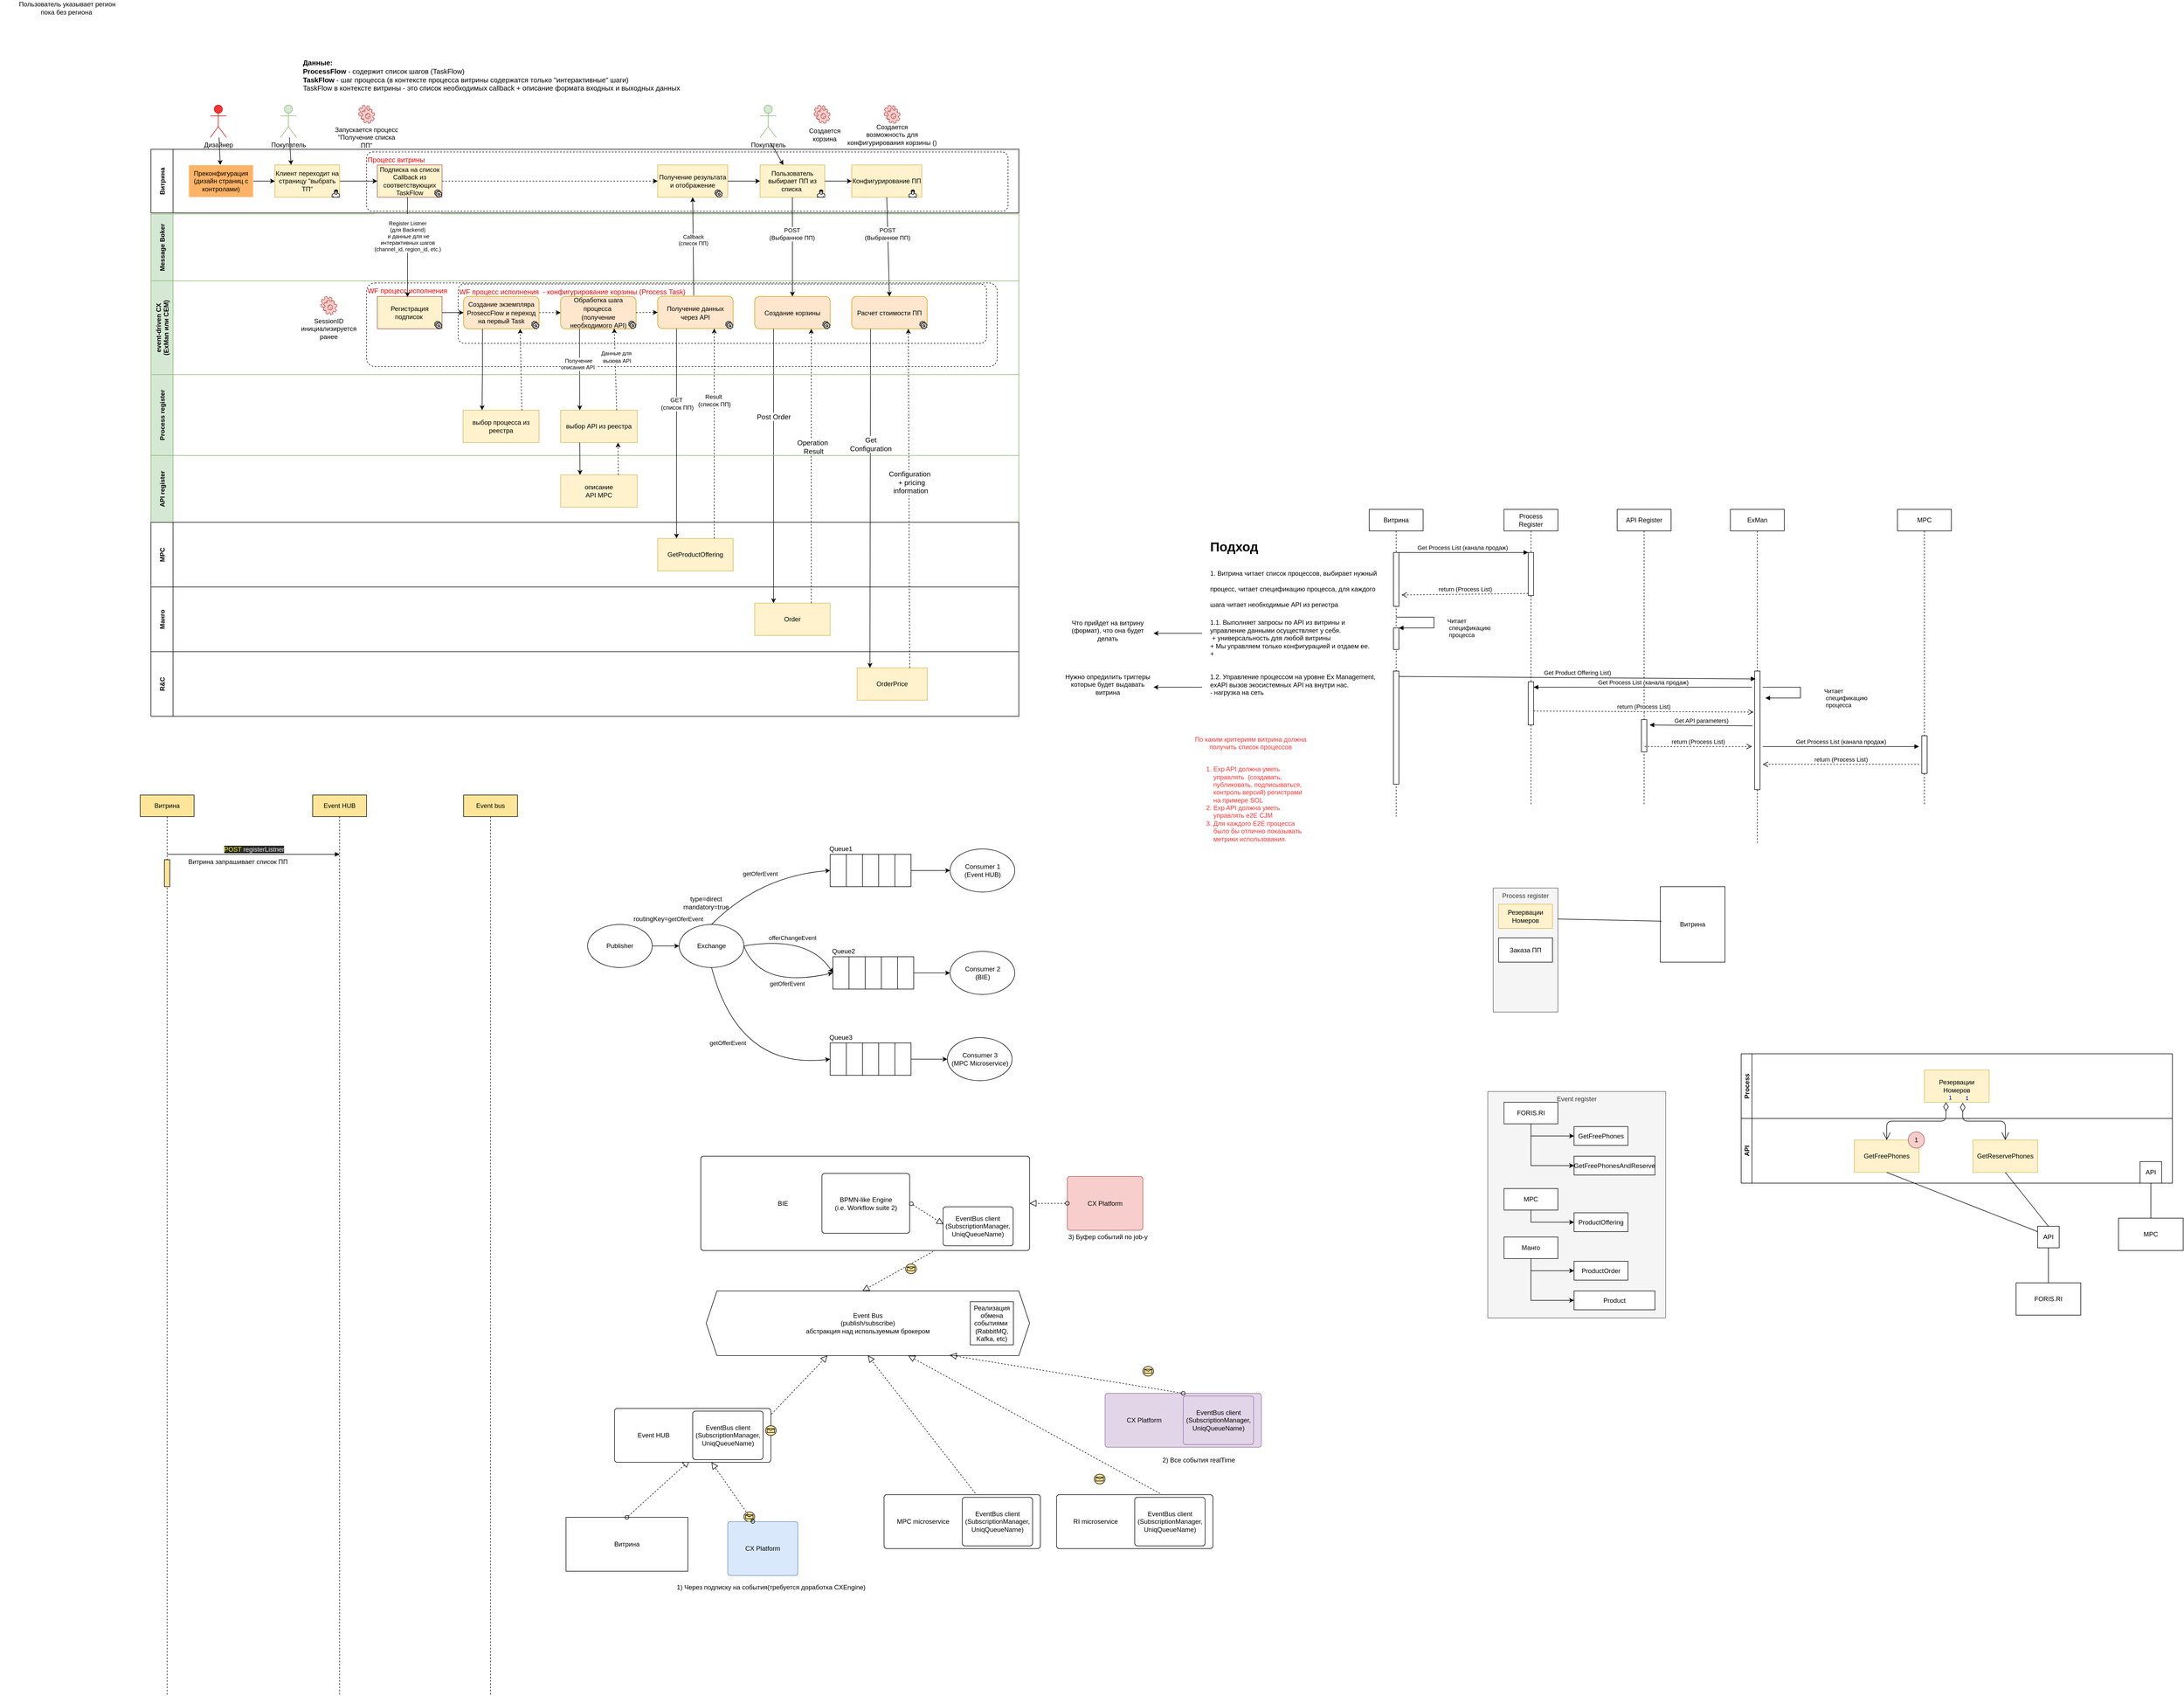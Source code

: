 <mxfile version="14.2.7" type="github" pages="5"><diagram id="ampolG_5GsY7RyZEAxuc" name="Page-1"><mxGraphModel dx="4154" dy="3234" grid="1" gridSize="10" guides="1" tooltips="1" connect="1" arrows="1" fold="1" page="1" pageScale="1" pageWidth="827" pageHeight="1169" math="0" shadow="0"><root><mxCell id="0"/><mxCell id="1" parent="0"/><mxCell id="l9fvW6IpLqPsWSM8g6z7-1" value="WF процесс исполнения  - конфигурирование корзины (Process Task) " style="rounded=1;arcSize=10;dashed=1;strokeColor=#000000;fillColor=none;gradientColor=none;strokeWidth=1;align=left;verticalAlign=top;fontColor=#FF0000;fontSize=13;" parent="1" vertex="1"><mxGeometry x="-1570" y="-1028" width="980" height="110" as="geometry"/></mxCell><mxCell id="3lgOOLcY4nh7JQliI2cl-52" value="Message Boker" style="swimlane;startSize=41;horizontal=0;fillColor=#d5e8d4;strokeColor=#82b366;" parent="1" vertex="1"><mxGeometry x="-2140" y="-1158" width="1610" height="124" as="geometry"/></mxCell><mxCell id="3lgOOLcY4nh7JQliI2cl-18" value="Процесс витрины" style="rounded=1;arcSize=10;dashed=1;strokeColor=#000000;fillColor=none;gradientColor=none;strokeWidth=1;align=left;verticalAlign=top;fontColor=#FF0000;fontSize=13;" parent="3lgOOLcY4nh7JQliI2cl-52" vertex="1"><mxGeometry x="400" y="-115" width="1190" height="110" as="geometry"/></mxCell><mxCell id="7CwtNrb2YRD0Z08rC34O-2" value="Пользователь выбирает ПП из списка&amp;nbsp;" style="whiteSpace=wrap;html=1;rounded=0;strokeColor=#d6b656;fillColor=#fff2cc;" parent="3lgOOLcY4nh7JQliI2cl-52" vertex="1"><mxGeometry x="1130" y="-91" width="120" height="60" as="geometry"/></mxCell><mxCell id="WmLkj7Jy5HLzKdstQBMT-10" value="Конфигурирование ПП" style="whiteSpace=wrap;html=1;rounded=0;strokeColor=#d6b656;fillColor=#fff2cc;" parent="3lgOOLcY4nh7JQliI2cl-52" vertex="1"><mxGeometry x="1300" y="-91" width="130" height="60" as="geometry"/></mxCell><mxCell id="WmLkj7Jy5HLzKdstQBMT-11" value="" style="edgeStyle=orthogonalEdgeStyle;rounded=0;orthogonalLoop=1;jettySize=auto;html=1;entryX=0;entryY=0.5;entryDx=0;entryDy=0;" parent="3lgOOLcY4nh7JQliI2cl-52" source="7CwtNrb2YRD0Z08rC34O-2" target="WmLkj7Jy5HLzKdstQBMT-10" edge="1"><mxGeometry relative="1" as="geometry"/></mxCell><mxCell id="3lgOOLcY4nh7JQliI2cl-37" value="Process register" style="swimlane;startSize=41;horizontal=0;fillColor=#d5e8d4;strokeColor=#82b366;" parent="1" vertex="1"><mxGeometry x="-2140" y="-860" width="1610" height="150" as="geometry"/></mxCell><mxCell id="3lgOOLcY4nh7JQliI2cl-11" value="WF процесс исполнения  " style="rounded=1;arcSize=10;dashed=1;strokeColor=#000000;fillColor=none;gradientColor=none;strokeWidth=1;align=left;verticalAlign=top;fontColor=#FF0000;fontSize=13;" parent="3lgOOLcY4nh7JQliI2cl-37" vertex="1"><mxGeometry x="400" y="-170" width="1170" height="155" as="geometry"/></mxCell><mxCell id="3lgOOLcY4nh7JQliI2cl-16" value="выбор API из реестра" style="rounded=0;whiteSpace=wrap;html=1;fillColor=#fff2cc;strokeColor=#d6b656;" parent="3lgOOLcY4nh7JQliI2cl-37" vertex="1"><mxGeometry x="760" y="66" width="142" height="60" as="geometry"/></mxCell><mxCell id="3lgOOLcY4nh7JQliI2cl-12" value="выбор процесса из реестра" style="rounded=0;whiteSpace=wrap;html=1;fillColor=#fff2cc;strokeColor=#d6b656;" parent="3lgOOLcY4nh7JQliI2cl-37" vertex="1"><mxGeometry x="579" y="66" width="141" height="60" as="geometry"/></mxCell><mxCell id="WP0imsZewuefQ5bBW2uw-7" value="Order" style="rounded=0;whiteSpace=wrap;html=1;fillColor=#fff2cc;strokeColor=#d6b656;" parent="3lgOOLcY4nh7JQliI2cl-37" vertex="1"><mxGeometry x="1120" y="424" width="140" height="60" as="geometry"/></mxCell><mxCell id="WP0imsZewuefQ5bBW2uw-9" value="OrderPrice" style="rounded=0;whiteSpace=wrap;html=1;fillColor=#fff2cc;strokeColor=#d6b656;" parent="3lgOOLcY4nh7JQliI2cl-37" vertex="1"><mxGeometry x="1310" y="544" width="130" height="60" as="geometry"/></mxCell><mxCell id="l9fvW6IpLqPsWSM8g6z7-2" value="&lt;span style=&quot;font-size: 12px&quot;&gt;Обработка шага процесса&amp;nbsp;&lt;/span&gt;&lt;br style=&quot;font-size: 12px&quot;&gt;&lt;span style=&quot;font-size: 12px&quot;&gt;(получение необходимого API)&lt;/span&gt;" style="shape=ext;rounded=1;html=1;whiteSpace=wrap;fontSize=13;fillColor=#ffe6cc;strokeColor=#d79b00;" parent="3lgOOLcY4nh7JQliI2cl-37" vertex="1"><mxGeometry x="760" y="-145" width="140" height="60" as="geometry"/></mxCell><mxCell id="3lgOOLcY4nh7JQliI2cl-35" value="" style="rounded=0;orthogonalLoop=1;jettySize=auto;html=1;exitX=0.25;exitY=1;exitDx=0;exitDy=0;entryX=0.25;entryY=0;entryDx=0;entryDy=0;" parent="3lgOOLcY4nh7JQliI2cl-37" source="l9fvW6IpLqPsWSM8g6z7-2" target="3lgOOLcY4nh7JQliI2cl-16" edge="1"><mxGeometry relative="1" as="geometry"><mxPoint x="1036" y="-80" as="sourcePoint"/><mxPoint x="1066" y="60" as="targetPoint"/></mxGeometry></mxCell><mxCell id="3lgOOLcY4nh7JQliI2cl-36" value="Получение &lt;br&gt;описания API&amp;nbsp;" style="text;html=1;align=center;verticalAlign=middle;resizable=0;points=[];labelBackgroundColor=#ffffff;fontSize=10;fontColor=#000000;" parent="3lgOOLcY4nh7JQliI2cl-35" vertex="1" connectable="0"><mxGeometry x="-0.2" relative="1" as="geometry"><mxPoint x="-2.05" y="3.79" as="offset"/></mxGeometry></mxCell><mxCell id="3lgOOLcY4nh7JQliI2cl-33" value="" style="rounded=0;orthogonalLoop=1;jettySize=auto;html=1;dashed=1;exitX=0.732;exitY=0;exitDx=0;exitDy=0;exitPerimeter=0;entryX=0.711;entryY=0.987;entryDx=0;entryDy=0;entryPerimeter=0;" parent="3lgOOLcY4nh7JQliI2cl-37" source="3lgOOLcY4nh7JQliI2cl-16" target="l9fvW6IpLqPsWSM8g6z7-2" edge="1"><mxGeometry relative="1" as="geometry"><mxPoint x="1000" y="50" as="sourcePoint"/><mxPoint x="830" y="-84" as="targetPoint"/></mxGeometry></mxCell><mxCell id="3lgOOLcY4nh7JQliI2cl-109" value="&lt;span style=&quot;font-size: 10px&quot;&gt;Данные для&lt;/span&gt;&lt;br style=&quot;font-size: 10px&quot;&gt;&lt;span style=&quot;font-size: 10px&quot;&gt;&amp;nbsp;вызова API&lt;/span&gt;" style="edgeLabel;html=1;align=center;verticalAlign=middle;resizable=0;points=[];" parent="3lgOOLcY4nh7JQliI2cl-33" vertex="1" connectable="0"><mxGeometry x="0.307" y="-2" relative="1" as="geometry"><mxPoint as="offset"/></mxGeometry></mxCell><mxCell id="l9fvW6IpLqPsWSM8g6z7-5" value="" style="shape=mxgraph.bpmn.service_task;html=1;outlineConnect=0;" parent="3lgOOLcY4nh7JQliI2cl-37" vertex="1"><mxGeometry x="886" y="-99.5" width="14" height="14" as="geometry"/></mxCell><mxCell id="l9fvW6IpLqPsWSM8g6z7-4" value="&lt;span style=&quot;font-size: 12px&quot;&gt;Получение данных через API&lt;/span&gt;" style="shape=ext;rounded=1;html=1;whiteSpace=wrap;fontSize=13;fillColor=#ffe6cc;strokeColor=#d79b00;" parent="3lgOOLcY4nh7JQliI2cl-37" vertex="1"><mxGeometry x="940" y="-145.5" width="140" height="60" as="geometry"/></mxCell><mxCell id="3lgOOLcY4nh7JQliI2cl-4" value="" style="edgeStyle=none;rounded=0;orthogonalLoop=1;jettySize=auto;html=1;dashed=1;fontSize=10;fontColor=#FF0000;entryX=0;entryY=0.5;entryDx=0;entryDy=0;exitX=1;exitY=0.5;exitDx=0;exitDy=0;" parent="3lgOOLcY4nh7JQliI2cl-37" source="l9fvW6IpLqPsWSM8g6z7-2" target="l9fvW6IpLqPsWSM8g6z7-4" edge="1"><mxGeometry relative="1" as="geometry"><mxPoint x="940" y="-114" as="targetPoint"/></mxGeometry></mxCell><mxCell id="WmLkj7Jy5HLzKdstQBMT-2" value="" style="shape=mxgraph.bpmn.service_task;html=1;outlineConnect=0;" parent="3lgOOLcY4nh7JQliI2cl-37" vertex="1"><mxGeometry x="1066" y="-99" width="14" height="14" as="geometry"/></mxCell><mxCell id="l9fvW6IpLqPsWSM8g6z7-6" value="&lt;span style=&quot;font-size: 12px&quot;&gt;Создание корзины&lt;/span&gt;" style="shape=ext;rounded=1;html=1;whiteSpace=wrap;fontSize=13;fillColor=#ffe6cc;strokeColor=#d79b00;" parent="3lgOOLcY4nh7JQliI2cl-37" vertex="1"><mxGeometry x="1120" y="-145" width="140" height="60" as="geometry"/></mxCell><mxCell id="l9fvW6IpLqPsWSM8g6z7-7" value="&lt;span style=&quot;font-size: 12px&quot;&gt;Расчет стоимости ПП&lt;/span&gt;" style="shape=ext;rounded=1;html=1;whiteSpace=wrap;fontSize=13;fillColor=#ffe6cc;strokeColor=#d79b00;" parent="3lgOOLcY4nh7JQliI2cl-37" vertex="1"><mxGeometry x="1300" y="-145" width="140" height="60" as="geometry"/></mxCell><mxCell id="WmLkj7Jy5HLzKdstQBMT-1" value="" style="shape=mxgraph.bpmn.service_task;html=1;outlineConnect=0;" parent="3lgOOLcY4nh7JQliI2cl-37" vertex="1"><mxGeometry x="1246" y="-99" width="14" height="14" as="geometry"/></mxCell><mxCell id="hdPawv-QxWdfTENFE97i-4" value="" style="shape=mxgraph.bpmn.service_task;html=1;outlineConnect=0;" parent="3lgOOLcY4nh7JQliI2cl-37" vertex="1"><mxGeometry x="1426" y="-99" width="14" height="14" as="geometry"/></mxCell><mxCell id="WP0imsZewuefQ5bBW2uw-2" style="edgeStyle=none;orthogonalLoop=1;jettySize=auto;html=1;entryX=0.75;entryY=1;entryDx=0;entryDy=0;exitX=0.75;exitY=0;exitDx=0;exitDy=0;dashed=1" parent="3lgOOLcY4nh7JQliI2cl-37" source="WP0imsZewuefQ5bBW2uw-7" target="l9fvW6IpLqPsWSM8g6z7-6" edge="1"><mxGeometry relative="1" as="geometry"><mxPoint x="3360" y="1169" as="sourcePoint"/><mxPoint x="1220" y="-80" as="targetPoint"/></mxGeometry></mxCell><mxCell id="8du9Shdw4cpLJU6nhYkG-8" value="Operation&lt;br&gt;&amp;nbsp;Result" style="edgeLabel;html=1;align=center;verticalAlign=middle;resizable=0;points=[];fontSize=13;" parent="WP0imsZewuefQ5bBW2uw-2" vertex="1" connectable="0"><mxGeometry x="0.142" y="-2" relative="1" as="geometry"><mxPoint as="offset"/></mxGeometry></mxCell><mxCell id="WP0imsZewuefQ5bBW2uw-1" style="edgeStyle=none;orthogonalLoop=1;jettySize=auto;html=1;entryX=0.25;entryY=0;entryDx=0;entryDy=0;exitX=0.25;exitY=1;exitDx=0;exitDy=0;" parent="3lgOOLcY4nh7JQliI2cl-37" source="l9fvW6IpLqPsWSM8g6z7-6" target="WP0imsZewuefQ5bBW2uw-7" edge="1"><mxGeometry relative="1" as="geometry"><mxPoint x="1160" y="-80" as="sourcePoint"/><mxPoint x="3300" y="1169" as="targetPoint"/></mxGeometry></mxCell><mxCell id="8du9Shdw4cpLJU6nhYkG-7" value="Post Order" style="edgeLabel;html=1;align=center;verticalAlign=middle;resizable=0;points=[];fontSize=13;" parent="WP0imsZewuefQ5bBW2uw-1" vertex="1" connectable="0"><mxGeometry x="-0.361" relative="1" as="geometry"><mxPoint as="offset"/></mxGeometry></mxCell><mxCell id="WP0imsZewuefQ5bBW2uw-4" style="edgeStyle=none;orthogonalLoop=1;jettySize=auto;html=1;entryX=0.183;entryY=0;entryDx=0;entryDy=0;exitX=0.25;exitY=1;exitDx=0;exitDy=0;entryPerimeter=0;" parent="3lgOOLcY4nh7JQliI2cl-37" source="l9fvW6IpLqPsWSM8g6z7-7" target="WP0imsZewuefQ5bBW2uw-9" edge="1"><mxGeometry relative="1" as="geometry"><mxPoint x="1330" y="-80" as="sourcePoint"/><mxPoint x="3470" y="1130" as="targetPoint"/></mxGeometry></mxCell><mxCell id="8du9Shdw4cpLJU6nhYkG-9" value="Get &lt;br&gt;Configuration" style="edgeLabel;html=1;align=center;verticalAlign=middle;resizable=0;points=[];fontSize=13;" parent="WP0imsZewuefQ5bBW2uw-4" vertex="1" connectable="0"><mxGeometry x="-0.319" relative="1" as="geometry"><mxPoint as="offset"/></mxGeometry></mxCell><mxCell id="WP0imsZewuefQ5bBW2uw-5" style="edgeStyle=none;orthogonalLoop=1;jettySize=auto;html=1;entryX=0.75;entryY=1;entryDx=0;entryDy=0;exitX=0.75;exitY=0;exitDx=0;exitDy=0;dashed=1;" parent="3lgOOLcY4nh7JQliI2cl-37" source="WP0imsZewuefQ5bBW2uw-9" target="l9fvW6IpLqPsWSM8g6z7-7" edge="1"><mxGeometry relative="1" as="geometry"><mxPoint x="3530" y="1130" as="sourcePoint"/><mxPoint x="1390" y="-80" as="targetPoint"/></mxGeometry></mxCell><mxCell id="8du9Shdw4cpLJU6nhYkG-10" value="Configuration&amp;nbsp;&lt;br&gt;&amp;nbsp;+ pricing &lt;br&gt;information" style="edgeLabel;html=1;align=center;verticalAlign=middle;resizable=0;points=[];fontSize=13;" parent="WP0imsZewuefQ5bBW2uw-5" vertex="1" connectable="0"><mxGeometry x="0.094" y="-3" relative="1" as="geometry"><mxPoint as="offset"/></mxGeometry></mxCell><mxCell id="3lgOOLcY4nh7JQliI2cl-17" value="Витрина" style="swimlane;startSize=41;horizontal=0;" parent="1" vertex="1"><mxGeometry x="-2140" y="-1278" width="1610" height="118" as="geometry"/></mxCell><mxCell id="3lgOOLcY4nh7JQliI2cl-103" style="edgeStyle=none;orthogonalLoop=1;jettySize=auto;html=1;entryX=0;entryY=0.5;entryDx=0;entryDy=0;dashed=1;" parent="3lgOOLcY4nh7JQliI2cl-17" source="3lgOOLcY4nh7JQliI2cl-44" target="3lgOOLcY4nh7JQliI2cl-26" edge="1"><mxGeometry relative="1" as="geometry"><mxPoint x="940" y="59" as="targetPoint"/></mxGeometry></mxCell><mxCell id="3lgOOLcY4nh7JQliI2cl-44" value="Подписка на список Callback из соответствующих TaskFlow" style="rounded=0;whiteSpace=wrap;html=1;fillColor=#FFF2CC;strokeColor=#b85450;" parent="3lgOOLcY4nh7JQliI2cl-17" vertex="1"><mxGeometry x="420" y="29" width="120" height="60" as="geometry"/></mxCell><mxCell id="3lgOOLcY4nh7JQliI2cl-19" value="" style="edgeStyle=orthogonalEdgeStyle;rounded=0;orthogonalLoop=1;jettySize=auto;html=1;entryX=0;entryY=0.5;entryDx=0;entryDy=0;" parent="3lgOOLcY4nh7JQliI2cl-17" source="3lgOOLcY4nh7JQliI2cl-20" target="3lgOOLcY4nh7JQliI2cl-44" edge="1"><mxGeometry relative="1" as="geometry"/></mxCell><mxCell id="3lgOOLcY4nh7JQliI2cl-20" value="Клиент переходит на страницу &quot;выбрать ТП&quot;" style="rounded=0;whiteSpace=wrap;html=1;fillColor=#fff2cc;strokeColor=#d6b656;" parent="3lgOOLcY4nh7JQliI2cl-17" vertex="1"><mxGeometry x="230" y="29" width="120" height="60" as="geometry"/></mxCell><mxCell id="3lgOOLcY4nh7JQliI2cl-23" value="" style="shape=mxgraph.bpmn.service_task;html=1;outlineConnect=0;" parent="3lgOOLcY4nh7JQliI2cl-17" vertex="1"><mxGeometry x="526" y="75" width="14" height="14" as="geometry"/></mxCell><mxCell id="3lgOOLcY4nh7JQliI2cl-24" value="" style="shape=mxgraph.bpmn.user_task;html=1;outlineConnect=0;" parent="3lgOOLcY4nh7JQliI2cl-17" vertex="1"><mxGeometry x="336" y="75" width="14" height="14" as="geometry"/></mxCell><mxCell id="3lgOOLcY4nh7JQliI2cl-26" value="Получение результата и отображение" style="rounded=0;whiteSpace=wrap;html=1;fillColor=#fff2cc;strokeColor=#d6b656;" parent="3lgOOLcY4nh7JQliI2cl-17" vertex="1"><mxGeometry x="940" y="29" width="130" height="60" as="geometry"/></mxCell><mxCell id="3lgOOLcY4nh7JQliI2cl-82" value="Преконфигурация (дизайн страниц с контролами)" style="rounded=0;whiteSpace=wrap;html=1;strokeColor=#FFFFFF;fillColor=#FFB366;" parent="3lgOOLcY4nh7JQliI2cl-17" vertex="1"><mxGeometry x="70" y="29" width="120" height="60" as="geometry"/></mxCell><mxCell id="3lgOOLcY4nh7JQliI2cl-86" value="" style="endArrow=classic;html=1;exitX=1;exitY=0.5;exitDx=0;exitDy=0;entryX=0;entryY=0.5;entryDx=0;entryDy=0;" parent="3lgOOLcY4nh7JQliI2cl-17" source="3lgOOLcY4nh7JQliI2cl-82" target="3lgOOLcY4nh7JQliI2cl-20" edge="1"><mxGeometry width="50" height="50" relative="1" as="geometry"><mxPoint x="550" y="158" as="sourcePoint"/><mxPoint x="600" y="108" as="targetPoint"/></mxGeometry></mxCell><mxCell id="hdPawv-QxWdfTENFE97i-1" value="" style="shape=mxgraph.bpmn.user_task;html=1;outlineConnect=0;" parent="3lgOOLcY4nh7JQliI2cl-17" vertex="1"><mxGeometry x="1236" y="75" width="14" height="14" as="geometry"/></mxCell><mxCell id="hdPawv-QxWdfTENFE97i-2" value="" style="shape=mxgraph.bpmn.user_task;html=1;outlineConnect=0;" parent="3lgOOLcY4nh7JQliI2cl-17" vertex="1"><mxGeometry x="1406" y="75" width="14" height="14" as="geometry"/></mxCell><mxCell id="hdPawv-QxWdfTENFE97i-3" value="" style="shape=mxgraph.bpmn.service_task;html=1;outlineConnect=0;" parent="3lgOOLcY4nh7JQliI2cl-17" vertex="1"><mxGeometry x="1046" y="75" width="14" height="14" as="geometry"/></mxCell><mxCell id="I4ma-wWeDAZJkw1Mpciw-2" value="Резервации Номеров" style="rounded=0;whiteSpace=wrap;html=1;fillColor=#fff2cc;strokeColor=#d6b656;" parent="1" vertex="1"><mxGeometry x="1150" y="430" width="120" height="60" as="geometry"/></mxCell><mxCell id="I4ma-wWeDAZJkw1Mpciw-3" value="GetFreePhones" style="rounded=0;whiteSpace=wrap;html=1;fillColor=#fff2cc;strokeColor=#d6b656;" parent="1" vertex="1"><mxGeometry x="1020" y="560" width="120" height="60" as="geometry"/></mxCell><mxCell id="I4ma-wWeDAZJkw1Mpciw-4" value="GetReservePhones" style="rounded=0;whiteSpace=wrap;html=1;fillColor=#fff2cc;strokeColor=#d6b656;" parent="1" vertex="1"><mxGeometry x="1240" y="560" width="120" height="60" as="geometry"/></mxCell><mxCell id="I4ma-wWeDAZJkw1Mpciw-6" value="1" style="endArrow=open;html=1;endSize=12;startArrow=diamondThin;startSize=14;startFill=0;edgeStyle=orthogonalEdgeStyle;align=left;verticalAlign=bottom;exitX=0.333;exitY=1;exitDx=0;exitDy=0;exitPerimeter=0;" parent="1" source="I4ma-wWeDAZJkw1Mpciw-2" target="I4ma-wWeDAZJkw1Mpciw-3" edge="1"><mxGeometry x="-1" y="3" relative="1" as="geometry"><mxPoint x="1070" y="730" as="sourcePoint"/><mxPoint x="1240" y="730" as="targetPoint"/></mxGeometry></mxCell><mxCell id="I4ma-wWeDAZJkw1Mpciw-7" value="1" style="endArrow=open;html=1;endSize=12;startArrow=diamondThin;startSize=14;startFill=0;edgeStyle=orthogonalEdgeStyle;align=left;verticalAlign=bottom;exitX=0.592;exitY=1.017;exitDx=0;exitDy=0;exitPerimeter=0;" parent="1" source="I4ma-wWeDAZJkw1Mpciw-2" target="I4ma-wWeDAZJkw1Mpciw-4" edge="1"><mxGeometry x="-1" y="3" relative="1" as="geometry"><mxPoint x="1169.96" y="480" as="sourcePoint"/><mxPoint x="1090" y="570" as="targetPoint"/></mxGeometry></mxCell><mxCell id="I4ma-wWeDAZJkw1Mpciw-10" value="Витрина" style="rounded=0;whiteSpace=wrap;html=1;" parent="1" vertex="1"><mxGeometry x="660" y="90" width="120" height="140" as="geometry"/></mxCell><mxCell id="I4ma-wWeDAZJkw1Mpciw-11" value="MPC" style="rounded=0;whiteSpace=wrap;html=1;" parent="1" vertex="1"><mxGeometry x="1510" y="705" width="120" height="60" as="geometry"/></mxCell><mxCell id="I4ma-wWeDAZJkw1Mpciw-12" value="API" style="whiteSpace=wrap;html=1;aspect=fixed;" parent="1" vertex="1"><mxGeometry x="1550" y="600" width="40" height="40" as="geometry"/></mxCell><mxCell id="I4ma-wWeDAZJkw1Mpciw-14" value="" style="endArrow=none;html=1;exitX=0.5;exitY=0;exitDx=0;exitDy=0;entryX=0.5;entryY=1;entryDx=0;entryDy=0;" parent="1" source="I4ma-wWeDAZJkw1Mpciw-11" target="I4ma-wWeDAZJkw1Mpciw-12" edge="1"><mxGeometry width="50" height="50" relative="1" as="geometry"><mxPoint x="1180" y="540" as="sourcePoint"/><mxPoint x="1230" y="490" as="targetPoint"/></mxGeometry></mxCell><mxCell id="I4ma-wWeDAZJkw1Mpciw-16" value="Process register" style="rounded=0;whiteSpace=wrap;html=1;verticalAlign=top;fillColor=#f5f5f5;strokeColor=#666666;fontColor=#333333;" parent="1" vertex="1"><mxGeometry x="350" y="92.5" width="120" height="230" as="geometry"/></mxCell><mxCell id="I4ma-wWeDAZJkw1Mpciw-17" value="Резервации Номеров" style="rounded=0;whiteSpace=wrap;html=1;fillColor=#fff2cc;strokeColor=#d6b656;" parent="1" vertex="1"><mxGeometry x="360" y="122.5" width="100" height="45" as="geometry"/></mxCell><mxCell id="I4ma-wWeDAZJkw1Mpciw-18" value="Заказа ПП" style="rounded=0;whiteSpace=wrap;html=1;" parent="1" vertex="1"><mxGeometry x="360" y="185" width="100" height="45" as="geometry"/></mxCell><mxCell id="I4ma-wWeDAZJkw1Mpciw-21" value="Витрина" style="shape=umlLifeline;perimeter=lifelinePerimeter;whiteSpace=wrap;html=1;container=1;collapsible=0;recursiveResize=0;outlineConnect=0;" parent="1" vertex="1"><mxGeometry x="120" y="-610" width="100" height="570" as="geometry"/></mxCell><mxCell id="I4ma-wWeDAZJkw1Mpciw-26" value="" style="html=1;points=[];perimeter=orthogonalPerimeter;" parent="I4ma-wWeDAZJkw1Mpciw-21" vertex="1"><mxGeometry x="45" y="80" width="10" height="100" as="geometry"/></mxCell><mxCell id="I4ma-wWeDAZJkw1Mpciw-54" value="" style="html=1;points=[];perimeter=orthogonalPerimeter;fontColor=#000000;" parent="I4ma-wWeDAZJkw1Mpciw-21" vertex="1"><mxGeometry x="45" y="300" width="10" height="210" as="geometry"/></mxCell><mxCell id="I4ma-wWeDAZJkw1Mpciw-22" value="Process&lt;br&gt;Register" style="shape=umlLifeline;perimeter=lifelinePerimeter;whiteSpace=wrap;html=1;container=1;collapsible=0;recursiveResize=0;outlineConnect=0;" parent="1" vertex="1"><mxGeometry x="370" y="-610" width="100" height="550" as="geometry"/></mxCell><mxCell id="I4ma-wWeDAZJkw1Mpciw-27" value="" style="html=1;points=[];perimeter=orthogonalPerimeter;" parent="I4ma-wWeDAZJkw1Mpciw-22" vertex="1"><mxGeometry x="45" y="80" width="10" height="80" as="geometry"/></mxCell><mxCell id="6xk-dBPFCgzjhm5DXFw_-33" value="" style="html=1;points=[];perimeter=orthogonalPerimeter;" parent="I4ma-wWeDAZJkw1Mpciw-22" vertex="1"><mxGeometry x="45" y="320" width="10" height="80" as="geometry"/></mxCell><mxCell id="I4ma-wWeDAZJkw1Mpciw-28" value="Get Process List (канала продаж)" style="html=1;verticalAlign=bottom;endArrow=block;entryX=0;entryY=0;" parent="1" source="I4ma-wWeDAZJkw1Mpciw-21" target="I4ma-wWeDAZJkw1Mpciw-27" edge="1"><mxGeometry relative="1" as="geometry"><mxPoint x="95" y="-420" as="sourcePoint"/></mxGeometry></mxCell><mxCell id="I4ma-wWeDAZJkw1Mpciw-29" value="return (Process List)" style="html=1;verticalAlign=bottom;endArrow=open;dashed=1;endSize=8;exitX=0;exitY=0.95;entryX=1.5;entryY=0.788;entryDx=0;entryDy=0;entryPerimeter=0;" parent="1" source="I4ma-wWeDAZJkw1Mpciw-27" target="I4ma-wWeDAZJkw1Mpciw-26" edge="1"><mxGeometry relative="1" as="geometry"><mxPoint x="95" y="-344" as="targetPoint"/></mxGeometry></mxCell><mxCell id="I4ma-wWeDAZJkw1Mpciw-30" value="" style="endArrow=none;html=1;exitX=1;exitY=0.25;exitDx=0;exitDy=0;entryX=0.017;entryY=0.457;entryDx=0;entryDy=0;entryPerimeter=0;" parent="1" source="I4ma-wWeDAZJkw1Mpciw-16" target="I4ma-wWeDAZJkw1Mpciw-10" edge="1"><mxGeometry width="50" height="50" relative="1" as="geometry"><mxPoint x="560" y="192.5" as="sourcePoint"/><mxPoint x="610" y="142.5" as="targetPoint"/></mxGeometry></mxCell><mxCell id="I4ma-wWeDAZJkw1Mpciw-31" value="По каким критериям витрина должна получить список процессов&lt;br&gt;&lt;br&gt;&lt;div style=&quot;text-align: left&quot;&gt;&lt;ol&gt;&lt;li&gt;Exp API должна уметь управлять&amp;nbsp; (создавать, публиковать, подписываться, контроль версий) регистрами на примере SOL&lt;/li&gt;&lt;li&gt;Exp API должна уметь управлять e2E CJM&lt;/li&gt;&lt;li&gt;Для каждого E2E процесса было бы отлично показывать метрики использования.&lt;/li&gt;&lt;/ol&gt;&lt;/div&gt;" style="text;html=1;strokeColor=none;fillColor=none;align=center;verticalAlign=middle;whiteSpace=wrap;rounded=0;fontColor=#FF3333;" parent="1" vertex="1"><mxGeometry x="-210" y="-190" width="220" height="210" as="geometry"/></mxCell><mxCell id="I4ma-wWeDAZJkw1Mpciw-32" value="FORIS.RI" style="rounded=0;whiteSpace=wrap;html=1;" parent="1" vertex="1"><mxGeometry x="1320" y="825" width="120" height="60" as="geometry"/></mxCell><mxCell id="I4ma-wWeDAZJkw1Mpciw-33" value="API" style="whiteSpace=wrap;html=1;aspect=fixed;" parent="1" vertex="1"><mxGeometry x="1360" y="720" width="40" height="40" as="geometry"/></mxCell><mxCell id="I4ma-wWeDAZJkw1Mpciw-34" value="" style="endArrow=none;html=1;exitX=0.5;exitY=0;exitDx=0;exitDy=0;entryX=0.5;entryY=1;entryDx=0;entryDy=0;" parent="1" source="I4ma-wWeDAZJkw1Mpciw-32" target="I4ma-wWeDAZJkw1Mpciw-33" edge="1"><mxGeometry width="50" height="50" relative="1" as="geometry"><mxPoint x="990" y="660" as="sourcePoint"/><mxPoint x="1040" y="610" as="targetPoint"/></mxGeometry></mxCell><mxCell id="I4ma-wWeDAZJkw1Mpciw-35" value="" style="endArrow=none;html=1;fontColor=#FF3333;exitX=0.5;exitY=1;exitDx=0;exitDy=0;entryX=0;entryY=0.25;entryDx=0;entryDy=0;" parent="1" source="I4ma-wWeDAZJkw1Mpciw-3" target="I4ma-wWeDAZJkw1Mpciw-33" edge="1"><mxGeometry width="50" height="50" relative="1" as="geometry"><mxPoint x="1250" y="680" as="sourcePoint"/><mxPoint x="1300" y="630" as="targetPoint"/></mxGeometry></mxCell><mxCell id="I4ma-wWeDAZJkw1Mpciw-36" value="" style="endArrow=none;html=1;fontColor=#FF3333;exitX=0.5;exitY=1;exitDx=0;exitDy=0;entryX=0.5;entryY=0;entryDx=0;entryDy=0;" parent="1" source="I4ma-wWeDAZJkw1Mpciw-4" target="I4ma-wWeDAZJkw1Mpciw-33" edge="1"><mxGeometry width="50" height="50" relative="1" as="geometry"><mxPoint x="1090" y="630" as="sourcePoint"/><mxPoint x="1370" y="740" as="targetPoint"/></mxGeometry></mxCell><mxCell id="I4ma-wWeDAZJkw1Mpciw-37" value="Event register" style="rounded=0;whiteSpace=wrap;html=1;verticalAlign=top;fillColor=#f5f5f5;strokeColor=#666666;fontColor=#333333;" parent="1" vertex="1"><mxGeometry x="340" y="470" width="330" height="420" as="geometry"/></mxCell><mxCell id="6xk-dBPFCgzjhm5DXFw_-3" style="edgeStyle=orthogonalEdgeStyle;rounded=0;orthogonalLoop=1;jettySize=auto;html=1;exitX=0.5;exitY=1;exitDx=0;exitDy=0;entryX=0;entryY=0.5;entryDx=0;entryDy=0;" parent="1" source="I4ma-wWeDAZJkw1Mpciw-38" target="I4ma-wWeDAZJkw1Mpciw-40" edge="1"><mxGeometry relative="1" as="geometry"/></mxCell><mxCell id="6xk-dBPFCgzjhm5DXFw_-4" style="edgeStyle=orthogonalEdgeStyle;rounded=0;orthogonalLoop=1;jettySize=auto;html=1;exitX=0.5;exitY=1;exitDx=0;exitDy=0;entryX=0;entryY=0.5;entryDx=0;entryDy=0;" parent="1" source="I4ma-wWeDAZJkw1Mpciw-38" target="I4ma-wWeDAZJkw1Mpciw-41" edge="1"><mxGeometry relative="1" as="geometry"/></mxCell><mxCell id="I4ma-wWeDAZJkw1Mpciw-38" value="FORIS.RI" style="rounded=0;whiteSpace=wrap;html=1;" parent="1" vertex="1"><mxGeometry x="370" y="490" width="100" height="40" as="geometry"/></mxCell><mxCell id="I4ma-wWeDAZJkw1Mpciw-40" value="&lt;span style=&quot;color: rgb(0 , 0 , 0)&quot;&gt;GetFreePhones&lt;/span&gt;" style="rounded=0;whiteSpace=wrap;html=1;fontColor=#FF3333;" parent="1" vertex="1"><mxGeometry x="500" y="535" width="100" height="35" as="geometry"/></mxCell><mxCell id="I4ma-wWeDAZJkw1Mpciw-41" value="&lt;font color=&quot;#000000&quot;&gt;GetFreePhonesAndReserve&lt;/font&gt;" style="rounded=0;whiteSpace=wrap;html=1;fontColor=#FF3333;" parent="1" vertex="1"><mxGeometry x="500" y="590" width="150" height="35" as="geometry"/></mxCell><mxCell id="I4ma-wWeDAZJkw1Mpciw-45" value="1" style="ellipse;whiteSpace=wrap;html=1;aspect=fixed;fillColor=#f8cecc;strokeColor=#b85450;" parent="1" vertex="1"><mxGeometry x="1120" y="545" width="30" height="30" as="geometry"/></mxCell><mxCell id="I4ma-wWeDAZJkw1Mpciw-51" value="Читает&lt;br&gt;&amp;nbsp;спецификацию&lt;br&gt;&amp;nbsp;процесса" style="edgeStyle=orthogonalEdgeStyle;html=1;align=left;spacingLeft=2;endArrow=block;rounded=0;entryX=1;entryY=0;fontColor=#000000;strokeColor=#000000;" parent="1" edge="1"><mxGeometry x="0.164" y="-20" relative="1" as="geometry"><mxPoint x="169.5" y="-410" as="sourcePoint"/><Array as="points"><mxPoint x="240" y="-410"/><mxPoint x="240" y="-390"/></Array><mxPoint x="175" y="-390" as="targetPoint"/><mxPoint x="21" y="20" as="offset"/></mxGeometry></mxCell><mxCell id="I4ma-wWeDAZJkw1Mpciw-52" value="" style="html=1;points=[];perimeter=orthogonalPerimeter;fontColor=#FF3333;" parent="1" vertex="1"><mxGeometry x="165" y="-390" width="10" height="40" as="geometry"/></mxCell><mxCell id="I4ma-wWeDAZJkw1Mpciw-55" value="API Register" style="shape=umlLifeline;perimeter=lifelinePerimeter;whiteSpace=wrap;html=1;container=1;collapsible=0;recursiveResize=0;outlineConnect=0;" parent="1" vertex="1"><mxGeometry x="580" y="-610" width="100" height="550" as="geometry"/></mxCell><mxCell id="6xk-dBPFCgzjhm5DXFw_-34" value="" style="html=1;points=[];perimeter=orthogonalPerimeter;" parent="I4ma-wWeDAZJkw1Mpciw-55" vertex="1"><mxGeometry x="45" y="390" width="10" height="60" as="geometry"/></mxCell><mxCell id="I4ma-wWeDAZJkw1Mpciw-59" value="&lt;h1&gt;&lt;span&gt;Подход&lt;/span&gt;&lt;/h1&gt;&lt;h1&gt;&lt;span style=&quot;font-size: 12px ; font-weight: normal&quot;&gt;1. Витрина читает список &lt;/span&gt;&lt;span style=&quot;font-size: 12px ; font-weight: 400&quot;&gt;процессов&lt;/span&gt;&lt;span style=&quot;font-size: 12px ; font-weight: normal&quot;&gt;, &lt;/span&gt;&lt;span style=&quot;font-size: 12px ; font-weight: 400&quot;&gt;выбирает&lt;/span&gt;&lt;span style=&quot;font-size: 12px ; font-weight: normal&quot;&gt;&amp;nbsp;нужный процесс, читает спецификацию процесса, для каждого шага читает необходимые API из регистра&lt;/span&gt;&lt;/h1&gt;&lt;div&gt;&lt;span style=&quot;font-size: 12px ; font-weight: normal&quot;&gt;1.1. Выполняет запросы по API из витрины и управление данными осуществляет у себя.&amp;nbsp;&lt;/span&gt;&lt;/div&gt;&lt;div&gt;&lt;span style=&quot;font-size: 12px ; font-weight: normal&quot;&gt;&amp;nbsp;+ универсальность для любой витрины&lt;/span&gt;&lt;/div&gt;&lt;div&gt;&lt;span style=&quot;font-size: 12px ; font-weight: normal&quot;&gt;+ Мы управляем только конфигурацией и отдаем ее.&lt;/span&gt;&lt;/div&gt;&lt;div&gt;&lt;span style=&quot;font-size: 12px ; font-weight: normal&quot;&gt;+&amp;nbsp;&lt;/span&gt;&lt;/div&gt;&lt;div&gt;&lt;span style=&quot;font-size: 12px ; font-weight: normal&quot;&gt;&lt;br&gt;&lt;/span&gt;&lt;/div&gt;&lt;div&gt;&lt;span style=&quot;font-size: 12px ; font-weight: normal&quot;&gt;&lt;br&gt;&lt;/span&gt;&lt;/div&gt;&lt;div&gt;&lt;span style=&quot;font-size: 12px ; font-weight: normal&quot;&gt;1.2. Управление процессом на уровне Ex Management,&lt;/span&gt;&lt;/div&gt;&lt;div&gt;&lt;span style=&quot;font-size: 12px ; font-weight: normal&quot;&gt;exAPI вызов экосистемных API на внутри нас.&lt;/span&gt;&lt;/div&gt;&lt;div&gt;&lt;span style=&quot;font-size: 12px ; font-weight: normal&quot;&gt;- нагрузка на сеть&lt;/span&gt;&lt;/div&gt;&lt;div&gt;&lt;span style=&quot;font-size: 12px ; font-weight: normal&quot;&gt;&lt;br&gt;&lt;/span&gt;&lt;/div&gt;" style="text;html=1;strokeColor=none;fillColor=none;spacing=5;spacingTop=-20;whiteSpace=wrap;overflow=hidden;rounded=0;fontColor=#000000;" parent="1" vertex="1"><mxGeometry x="-180" y="-560" width="320" height="360" as="geometry"/></mxCell><mxCell id="6xk-dBPFCgzjhm5DXFw_-7" style="edgeStyle=orthogonalEdgeStyle;rounded=0;orthogonalLoop=1;jettySize=auto;html=1;exitX=0.5;exitY=1;exitDx=0;exitDy=0;entryX=0;entryY=0.5;entryDx=0;entryDy=0;" parent="1" source="6xk-dBPFCgzjhm5DXFw_-9" target="6xk-dBPFCgzjhm5DXFw_-10" edge="1"><mxGeometry relative="1" as="geometry"/></mxCell><mxCell id="6xk-dBPFCgzjhm5DXFw_-9" value="MPC" style="rounded=0;whiteSpace=wrap;html=1;" parent="1" vertex="1"><mxGeometry x="370" y="650" width="100" height="40" as="geometry"/></mxCell><mxCell id="6xk-dBPFCgzjhm5DXFw_-10" value="&lt;font color=&quot;#000000&quot;&gt;ProductOffering&lt;/font&gt;" style="rounded=0;whiteSpace=wrap;html=1;fontColor=#FF3333;" parent="1" vertex="1"><mxGeometry x="500" y="695" width="100" height="35" as="geometry"/></mxCell><mxCell id="6xk-dBPFCgzjhm5DXFw_-13" style="edgeStyle=orthogonalEdgeStyle;rounded=0;orthogonalLoop=1;jettySize=auto;html=1;exitX=0.5;exitY=1;exitDx=0;exitDy=0;entryX=0;entryY=0.5;entryDx=0;entryDy=0;" parent="1" source="6xk-dBPFCgzjhm5DXFw_-15" target="6xk-dBPFCgzjhm5DXFw_-16" edge="1"><mxGeometry relative="1" as="geometry"/></mxCell><mxCell id="6xk-dBPFCgzjhm5DXFw_-14" style="edgeStyle=orthogonalEdgeStyle;rounded=0;orthogonalLoop=1;jettySize=auto;html=1;exitX=0.5;exitY=1;exitDx=0;exitDy=0;entryX=0;entryY=0.5;entryDx=0;entryDy=0;" parent="1" source="6xk-dBPFCgzjhm5DXFw_-15" target="6xk-dBPFCgzjhm5DXFw_-17" edge="1"><mxGeometry relative="1" as="geometry"/></mxCell><mxCell id="6xk-dBPFCgzjhm5DXFw_-15" value="Манго" style="rounded=0;whiteSpace=wrap;html=1;" parent="1" vertex="1"><mxGeometry x="370" y="740" width="100" height="40" as="geometry"/></mxCell><mxCell id="6xk-dBPFCgzjhm5DXFw_-16" value="&lt;span style=&quot;color: rgb(0 , 0 , 0)&quot;&gt;ProductOrder&lt;/span&gt;" style="rounded=0;whiteSpace=wrap;html=1;fontColor=#FF3333;" parent="1" vertex="1"><mxGeometry x="500" y="785" width="100" height="35" as="geometry"/></mxCell><mxCell id="6xk-dBPFCgzjhm5DXFw_-17" value="&lt;font color=&quot;#000000&quot;&gt;Product&lt;/font&gt;" style="rounded=0;whiteSpace=wrap;html=1;fontColor=#FF3333;" parent="1" vertex="1"><mxGeometry x="500" y="840" width="150" height="35" as="geometry"/></mxCell><mxCell id="6xk-dBPFCgzjhm5DXFw_-18" value="Process" style="swimlane;startSize=20;horizontal=0;" parent="1" vertex="1"><mxGeometry x="810" y="400" width="800" height="120" as="geometry"/></mxCell><mxCell id="6xk-dBPFCgzjhm5DXFw_-19" value="API" style="swimlane;startSize=20;horizontal=0;" parent="1" vertex="1"><mxGeometry x="810" y="520" width="800" height="120" as="geometry"/></mxCell><mxCell id="6xk-dBPFCgzjhm5DXFw_-21" value="Что прийдет на витрину (формат), что она будет делать" style="text;html=1;strokeColor=none;fillColor=none;align=center;verticalAlign=middle;whiteSpace=wrap;rounded=0;" parent="1" vertex="1"><mxGeometry x="-450" y="-410" width="170" height="50" as="geometry"/></mxCell><mxCell id="6xk-dBPFCgzjhm5DXFw_-22" value="" style="endArrow=classic;html=1;" parent="1" edge="1"><mxGeometry width="50" height="50" relative="1" as="geometry"><mxPoint x="-190" y="-380" as="sourcePoint"/><mxPoint x="-280" y="-380" as="targetPoint"/></mxGeometry></mxCell><mxCell id="6xk-dBPFCgzjhm5DXFw_-23" value="Нужно опредилить триггеры которые будет выдавать витрина" style="text;html=1;strokeColor=none;fillColor=none;align=center;verticalAlign=middle;whiteSpace=wrap;rounded=0;" parent="1" vertex="1"><mxGeometry x="-450" y="-310" width="170" height="50" as="geometry"/></mxCell><mxCell id="6xk-dBPFCgzjhm5DXFw_-24" value="" style="endArrow=classic;html=1;" parent="1" edge="1"><mxGeometry width="50" height="50" relative="1" as="geometry"><mxPoint x="-190" y="-280" as="sourcePoint"/><mxPoint x="-280" y="-280" as="targetPoint"/></mxGeometry></mxCell><mxCell id="6xk-dBPFCgzjhm5DXFw_-27" value="ExMan" style="shape=umlLifeline;perimeter=lifelinePerimeter;whiteSpace=wrap;html=1;container=1;collapsible=0;recursiveResize=0;outlineConnect=0;" parent="1" vertex="1"><mxGeometry x="790" y="-610" width="100" height="620" as="geometry"/></mxCell><mxCell id="6xk-dBPFCgzjhm5DXFw_-28" value="" style="html=1;points=[];perimeter=orthogonalPerimeter;" parent="6xk-dBPFCgzjhm5DXFw_-27" vertex="1"><mxGeometry x="45" y="300" width="10" height="220" as="geometry"/></mxCell><mxCell id="6xk-dBPFCgzjhm5DXFw_-29" value="Get Product Offering List)" style="html=1;verticalAlign=bottom;endArrow=block;entryX=0.16;entryY=0.066;entryDx=0;entryDy=0;entryPerimeter=0;" parent="1" target="6xk-dBPFCgzjhm5DXFw_-28" edge="1"><mxGeometry relative="1" as="geometry"><mxPoint x="175" y="-300" as="sourcePoint"/><mxPoint x="420.5" y="-300" as="targetPoint"/></mxGeometry></mxCell><mxCell id="6xk-dBPFCgzjhm5DXFw_-30" value="Читает&lt;br&gt;&amp;nbsp;спецификацию&lt;br&gt;&amp;nbsp;процесса" style="edgeStyle=orthogonalEdgeStyle;html=1;align=left;spacingLeft=2;endArrow=block;rounded=0;entryX=1;entryY=0;fontColor=#000000;strokeColor=#000000;" parent="1" edge="1"><mxGeometry x="0.161" y="-40" relative="1" as="geometry"><mxPoint x="850" y="-280" as="sourcePoint"/><Array as="points"><mxPoint x="920" y="-280"/><mxPoint x="920" y="-260"/></Array><mxPoint x="855" y="-260" as="targetPoint"/><mxPoint x="40" y="40" as="offset"/></mxGeometry></mxCell><mxCell id="6xk-dBPFCgzjhm5DXFw_-31" value="MPC" style="shape=umlLifeline;perimeter=lifelinePerimeter;whiteSpace=wrap;html=1;container=1;collapsible=0;recursiveResize=0;outlineConnect=0;" parent="1" vertex="1"><mxGeometry x="1100" y="-610" width="100" height="550" as="geometry"/></mxCell><mxCell id="6xk-dBPFCgzjhm5DXFw_-32" value="" style="html=1;points=[];perimeter=orthogonalPerimeter;" parent="6xk-dBPFCgzjhm5DXFw_-31" vertex="1"><mxGeometry x="45" y="420" width="10" height="70" as="geometry"/></mxCell><mxCell id="6xk-dBPFCgzjhm5DXFw_-35" value="Get Process List (канала продаж)" style="html=1;verticalAlign=bottom;endArrow=block;" parent="1" target="6xk-dBPFCgzjhm5DXFw_-33" edge="1"><mxGeometry relative="1" as="geometry"><mxPoint x="830" y="-280" as="sourcePoint"/><mxPoint x="425" y="-520" as="targetPoint"/></mxGeometry></mxCell><mxCell id="6xk-dBPFCgzjhm5DXFw_-36" value="return (Process List)" style="html=1;verticalAlign=bottom;endArrow=open;dashed=1;endSize=8;exitX=1;exitY=0.677;entryX=-0.206;entryY=0.346;entryDx=0;entryDy=0;entryPerimeter=0;exitDx=0;exitDy=0;exitPerimeter=0;" parent="1" source="6xk-dBPFCgzjhm5DXFw_-33" target="6xk-dBPFCgzjhm5DXFw_-28" edge="1"><mxGeometry relative="1" as="geometry"><mxPoint x="190" y="-441.2" as="targetPoint"/><mxPoint x="425" y="-444" as="sourcePoint"/></mxGeometry></mxCell><mxCell id="6xk-dBPFCgzjhm5DXFw_-37" value="Get API parameters)" style="html=1;verticalAlign=bottom;endArrow=block;entryX=1.5;entryY=0.167;entryDx=0;entryDy=0;entryPerimeter=0;exitX=-0.394;exitY=0.462;exitDx=0;exitDy=0;exitPerimeter=0;" parent="1" source="6xk-dBPFCgzjhm5DXFw_-28" target="6xk-dBPFCgzjhm5DXFw_-34" edge="1"><mxGeometry relative="1" as="geometry"><mxPoint x="840" y="-270" as="sourcePoint"/><mxPoint x="435" y="-270" as="targetPoint"/></mxGeometry></mxCell><mxCell id="6xk-dBPFCgzjhm5DXFw_-38" value="return (Process List)" style="html=1;verticalAlign=bottom;endArrow=open;dashed=1;endSize=8;exitX=1;exitY=0.677;exitDx=0;exitDy=0;exitPerimeter=0;" parent="1" edge="1"><mxGeometry relative="1" as="geometry"><mxPoint x="830" y="-170" as="targetPoint"/><mxPoint x="630.8" y="-170.0" as="sourcePoint"/></mxGeometry></mxCell><mxCell id="6xk-dBPFCgzjhm5DXFw_-39" value="Get Process List (канала продаж)" style="html=1;verticalAlign=bottom;endArrow=block;" parent="1" edge="1"><mxGeometry relative="1" as="geometry"><mxPoint x="850" y="-170" as="sourcePoint"/><mxPoint x="1140" y="-170" as="targetPoint"/></mxGeometry></mxCell><mxCell id="6xk-dBPFCgzjhm5DXFw_-40" value="return (Process List)" style="html=1;verticalAlign=bottom;endArrow=open;dashed=1;endSize=8;" parent="1" edge="1"><mxGeometry relative="1" as="geometry"><mxPoint x="850" y="-137" as="targetPoint"/><mxPoint x="1140" y="-137" as="sourcePoint"/></mxGeometry></mxCell><mxCell id="3lgOOLcY4nh7JQliI2cl-1" value="event-driven CX &#10;(ExMan или CEM)" style="swimlane;startSize=41;horizontal=0;fillColor=#d5e8d4;strokeColor=#82b366;" parent="1" vertex="1"><mxGeometry x="-2140" y="-1034" width="1610" height="174" as="geometry"/></mxCell><mxCell id="3lgOOLcY4nh7JQliI2cl-49" value="Регистрация подписок&amp;nbsp;" style="rounded=0;whiteSpace=wrap;html=1;fillColor=#FFF2CC;strokeColor=#b85450;" parent="3lgOOLcY4nh7JQliI2cl-1" vertex="1"><mxGeometry x="420" y="29" width="120" height="60" as="geometry"/></mxCell><mxCell id="WmLkj7Jy5HLzKdstQBMT-3" value="" style="shape=mxgraph.bpmn.service_task;html=1;outlineConnect=0;" parent="3lgOOLcY4nh7JQliI2cl-1" vertex="1"><mxGeometry x="526" y="75" width="14" height="14" as="geometry"/></mxCell><mxCell id="8du9Shdw4cpLJU6nhYkG-1" value="SessionID инициализируется ранее" style="text;html=1;strokeColor=none;fillColor=none;align=center;verticalAlign=middle;whiteSpace=wrap;rounded=0;" parent="3lgOOLcY4nh7JQliI2cl-1" vertex="1"><mxGeometry x="270" y="59" width="120" height="60" as="geometry"/></mxCell><mxCell id="8du9Shdw4cpLJU6nhYkG-2" value="" style="shape=mxgraph.bpmn.service_task;html=1;outlineConnect=0;fillColor=#f8cecc;strokeColor=#b85450;" parent="3lgOOLcY4nh7JQliI2cl-1" vertex="1"><mxGeometry x="315" y="29" width="30" height="34" as="geometry"/></mxCell><mxCell id="3lgOOLcY4nh7JQliI2cl-31" value="" style="rounded=0;orthogonalLoop=1;jettySize=auto;html=1;dashed=0;exitX=0.478;exitY=-0.021;exitDx=0;exitDy=0;entryX=0.5;entryY=1;entryDx=0;entryDy=0;exitPerimeter=0;" parent="1" source="l9fvW6IpLqPsWSM8g6z7-4" target="3lgOOLcY4nh7JQliI2cl-26" edge="1"><mxGeometry relative="1" as="geometry"><mxPoint x="-1140.29" y="-1141.0" as="sourcePoint"/><mxPoint x="-1140.29" y="-1201.0" as="targetPoint"/></mxGeometry></mxCell><mxCell id="3lgOOLcY4nh7JQliI2cl-32" value="Callback&lt;br&gt;(список ПП)" style="text;html=1;align=center;verticalAlign=middle;resizable=0;points=[];labelBackgroundColor=#ffffff;fontSize=10;" parent="3lgOOLcY4nh7JQliI2cl-31" vertex="1" connectable="0"><mxGeometry x="0.205" y="3" relative="1" as="geometry"><mxPoint x="3" y="6" as="offset"/></mxGeometry></mxCell><mxCell id="3lgOOLcY4nh7JQliI2cl-43" value="&lt;div style=&quot;font-size: 13px&quot;&gt;&lt;b&gt;&lt;span style=&quot;font-size: 13px&quot;&gt;Данные:&lt;/span&gt;&lt;br style=&quot;font-size: 13px&quot;&gt;&lt;/b&gt;&lt;/div&gt;&lt;div style=&quot;font-size: 13px&quot;&gt;&lt;span style=&quot;font-size: 13px&quot;&gt;&lt;b&gt;ProcessFlow&lt;/b&gt; - содержит список шагов (TaskFlow)&lt;/span&gt;&lt;/div&gt;&lt;div style=&quot;font-size: 13px&quot;&gt;&lt;span style=&quot;font-size: 13px&quot;&gt;&lt;b&gt;TaskFlow &lt;/b&gt;- шаг процесса (в контексте процесса витрины содержатся только &quot;интерактивные&quot; шаги)&lt;/span&gt;&lt;/div&gt;&lt;div style=&quot;font-size: 13px&quot;&gt;&lt;span style=&quot;font-size: 13px&quot;&gt;TaskFlow в контексте витрины - это список необходимых callback + описание формата входных и выходных данных&lt;/span&gt;&lt;/div&gt;" style="text;html=1;strokeColor=none;fillColor=none;align=left;verticalAlign=middle;whiteSpace=wrap;rounded=0;fontSize=13;" parent="1" vertex="1"><mxGeometry x="-1860" y="-1480" width="900" height="130" as="geometry"/></mxCell><mxCell id="3lgOOLcY4nh7JQliI2cl-47" value="" style="edgeStyle=orthogonalEdgeStyle;rounded=0;orthogonalLoop=1;jettySize=auto;html=1;entryX=0.25;entryY=0;entryDx=0;entryDy=0;exitX=0.25;exitY=1;exitDx=0;exitDy=0;" parent="1" edge="1"><mxGeometry relative="1" as="geometry"><mxPoint x="-1664" y="-1189" as="sourcePoint"/><mxPoint x="-1664" y="-1004" as="targetPoint"/></mxGeometry></mxCell><mxCell id="3lgOOLcY4nh7JQliI2cl-48" value="&lt;br&gt;Register Listner&lt;br&gt;(для Backend)&lt;br&gt;&amp;nbsp;и данные для не &lt;br&gt;интерактивных шагов&lt;br&gt;(channel_id, region_id, etc.)" style="text;html=1;align=center;verticalAlign=middle;resizable=0;points=[];labelBackgroundColor=#ffffff;fontSize=10;" parent="3lgOOLcY4nh7JQliI2cl-47" vertex="1" connectable="0"><mxGeometry x="-0.205" y="1" relative="1" as="geometry"><mxPoint x="-1" y="-8.21" as="offset"/></mxGeometry></mxCell><mxCell id="3lgOOLcY4nh7JQliI2cl-87" value="Покупатель" style="shape=umlActor;verticalLabelPosition=bottom;verticalAlign=top;html=1;outlineConnect=0;strokeColor=#82b366;fillColor=#d5e8d4;" parent="1" vertex="1"><mxGeometry x="-1900" y="-1360" width="30" height="60" as="geometry"/></mxCell><mxCell id="3lgOOLcY4nh7JQliI2cl-88" value="" style="endArrow=classic;html=1;entryX=0.25;entryY=0;entryDx=0;entryDy=0;" parent="1" source="3lgOOLcY4nh7JQliI2cl-87" target="3lgOOLcY4nh7JQliI2cl-20" edge="1"><mxGeometry width="50" height="50" relative="1" as="geometry"><mxPoint x="-1590" y="-1060" as="sourcePoint"/><mxPoint x="-1540" y="-1110" as="targetPoint"/></mxGeometry></mxCell><mxCell id="3lgOOLcY4nh7JQliI2cl-89" value="Дизайнер" style="shape=umlActor;verticalLabelPosition=bottom;verticalAlign=top;html=1;outlineConnect=0;strokeColor=#CC0000;fillColor=#FF3333;" parent="1" vertex="1"><mxGeometry x="-2030" y="-1360" width="30" height="60" as="geometry"/></mxCell><mxCell id="3lgOOLcY4nh7JQliI2cl-90" value="" style="endArrow=classic;html=1;" parent="1" source="3lgOOLcY4nh7JQliI2cl-89" target="3lgOOLcY4nh7JQliI2cl-82" edge="1"><mxGeometry width="50" height="50" relative="1" as="geometry"><mxPoint x="-1590" y="-1060" as="sourcePoint"/><mxPoint x="-1540" y="-1110" as="targetPoint"/></mxGeometry></mxCell><mxCell id="3lgOOLcY4nh7JQliI2cl-94" value="Запускается процесс &quot;Получение списка ПП&quot;" style="text;html=1;strokeColor=none;fillColor=none;align=center;verticalAlign=middle;whiteSpace=wrap;rounded=0;" parent="1" vertex="1"><mxGeometry x="-1800" y="-1330" width="120" height="60" as="geometry"/></mxCell><mxCell id="3lgOOLcY4nh7JQliI2cl-98" value="API register" style="swimlane;startSize=41;horizontal=0;fillColor=#d5e8d4;strokeColor=#82b366;" parent="1" vertex="1"><mxGeometry x="-2140" y="-710" width="1610" height="124" as="geometry"/></mxCell><mxCell id="3lgOOLcY4nh7JQliI2cl-106" value="описание &lt;br&gt;API MPC" style="rounded=0;whiteSpace=wrap;html=1;fillColor=#fff2cc;strokeColor=#d6b656;" parent="3lgOOLcY4nh7JQliI2cl-98" vertex="1"><mxGeometry x="760" y="36" width="142" height="60" as="geometry"/></mxCell><mxCell id="3lgOOLcY4nh7JQliI2cl-108" value="" style="rounded=0;orthogonalLoop=1;jettySize=auto;html=1;dashed=1;entryX=0.75;entryY=1;entryDx=0;entryDy=0;" parent="3lgOOLcY4nh7JQliI2cl-98" target="3lgOOLcY4nh7JQliI2cl-16" edge="1"><mxGeometry relative="1" as="geometry"><mxPoint x="867" y="36" as="sourcePoint"/><mxPoint x="872" y="-28" as="targetPoint"/></mxGeometry></mxCell><mxCell id="3lgOOLcY4nh7JQliI2cl-99" value="MPC" style="swimlane;startSize=41;horizontal=0;" parent="1" vertex="1"><mxGeometry x="-2140" y="-586" width="1610" height="120" as="geometry"/></mxCell><mxCell id="3lgOOLcY4nh7JQliI2cl-100" value="GetProductOffering" style="rounded=0;whiteSpace=wrap;html=1;fillColor=#fff2cc;strokeColor=#d6b656;" parent="3lgOOLcY4nh7JQliI2cl-99" vertex="1"><mxGeometry x="940" y="30" width="140" height="60" as="geometry"/></mxCell><mxCell id="3lgOOLcY4nh7JQliI2cl-112" style="edgeStyle=none;orthogonalLoop=1;jettySize=auto;html=1;entryX=0.25;entryY=0;entryDx=0;entryDy=0;exitX=0.25;exitY=1;exitDx=0;exitDy=0;" parent="1" source="l9fvW6IpLqPsWSM8g6z7-4" target="3lgOOLcY4nh7JQliI2cl-100" edge="1"><mxGeometry relative="1" as="geometry"/></mxCell><mxCell id="3lgOOLcY4nh7JQliI2cl-116" value="GET&amp;nbsp;&lt;br&gt;(список ПП)" style="edgeLabel;html=1;align=center;verticalAlign=middle;resizable=0;points=[];" parent="3lgOOLcY4nh7JQliI2cl-112" vertex="1" connectable="0"><mxGeometry x="-0.284" y="1" relative="1" as="geometry"><mxPoint as="offset"/></mxGeometry></mxCell><mxCell id="3lgOOLcY4nh7JQliI2cl-113" style="edgeStyle=none;orthogonalLoop=1;jettySize=auto;html=1;entryX=0.75;entryY=1;entryDx=0;entryDy=0;exitX=0.75;exitY=0;exitDx=0;exitDy=0;dashed=1" parent="1" source="3lgOOLcY4nh7JQliI2cl-100" target="l9fvW6IpLqPsWSM8g6z7-4" edge="1"><mxGeometry relative="1" as="geometry"/></mxCell><mxCell id="3lgOOLcY4nh7JQliI2cl-117" value="Result&amp;nbsp;&lt;br&gt;(список ПП)" style="edgeLabel;html=1;align=center;verticalAlign=middle;resizable=0;points=[];" parent="3lgOOLcY4nh7JQliI2cl-113" vertex="1" connectable="0"><mxGeometry x="0.316" relative="1" as="geometry"><mxPoint as="offset"/></mxGeometry></mxCell><mxCell id="7CwtNrb2YRD0Z08rC34O-3" value="" style="edgeStyle=orthogonalEdgeStyle;rounded=0;orthogonalLoop=1;jettySize=auto;html=1;" parent="1" source="3lgOOLcY4nh7JQliI2cl-26" target="7CwtNrb2YRD0Z08rC34O-2" edge="1"><mxGeometry relative="1" as="geometry"/></mxCell><mxCell id="3lgOOLcY4nh7JQliI2cl-114" value="Пользователь указывает регион&lt;br&gt;пока без региона&amp;nbsp;" style="text;html=1;strokeColor=none;fillColor=none;align=center;verticalAlign=middle;whiteSpace=wrap;rounded=0;" parent="1" vertex="1"><mxGeometry x="-2420" y="-1550" width="250" height="20" as="geometry"/></mxCell><mxCell id="WP0imsZewuefQ5bBW2uw-6" value="Манго" style="swimlane;startSize=41;horizontal=0;" parent="1" vertex="1"><mxGeometry x="-2140" y="-466" width="1610" height="120" as="geometry"/></mxCell><mxCell id="WP0imsZewuefQ5bBW2uw-8" value="R&amp;C" style="swimlane;startSize=41;horizontal=0;" parent="1" vertex="1"><mxGeometry x="-2140" y="-346" width="1610" height="120" as="geometry"/></mxCell><mxCell id="WmLkj7Jy5HLzKdstQBMT-5" value="" style="shape=mxgraph.bpmn.service_task;html=1;outlineConnect=0;fillColor=#f8cecc;strokeColor=#b85450;" parent="1" vertex="1"><mxGeometry x="-910" y="-1360" width="30" height="34" as="geometry"/></mxCell><mxCell id="WmLkj7Jy5HLzKdstQBMT-6" value="Создается &lt;br&gt;корзина" style="text;html=1;strokeColor=none;fillColor=none;align=center;verticalAlign=middle;whiteSpace=wrap;rounded=0;" parent="1" vertex="1"><mxGeometry x="-960" y="-1340" width="140" height="70" as="geometry"/></mxCell><mxCell id="WmLkj7Jy5HLzKdstQBMT-7" value="" style="endArrow=classic;html=1;" parent="1" target="7CwtNrb2YRD0Z08rC34O-2" edge="1"><mxGeometry width="50" height="50" relative="1" as="geometry"><mxPoint x="-990" y="-1290" as="sourcePoint"/><mxPoint x="-1870" y="-1239" as="targetPoint"/></mxGeometry></mxCell><mxCell id="WmLkj7Jy5HLzKdstQBMT-8" value="Покупатель" style="shape=umlActor;verticalLabelPosition=bottom;verticalAlign=top;html=1;outlineConnect=0;strokeColor=#82b366;fillColor=#d5e8d4;" parent="1" vertex="1"><mxGeometry x="-1010" y="-1360" width="30" height="60" as="geometry"/></mxCell><mxCell id="WmLkj7Jy5HLzKdstQBMT-9" value="" style="shape=mxgraph.bpmn.service_task;html=1;outlineConnect=0;fillColor=#f8cecc;strokeColor=#b85450;" parent="1" vertex="1"><mxGeometry x="-1755" y="-1360" width="30" height="34" as="geometry"/></mxCell><mxCell id="8du9Shdw4cpLJU6nhYkG-5" value="Создается &lt;br&gt;возможность для конфигурирования корзины ()" style="text;html=1;strokeColor=none;fillColor=none;align=center;verticalAlign=middle;whiteSpace=wrap;rounded=0;" parent="1" vertex="1"><mxGeometry x="-850" y="-1340" width="170" height="70" as="geometry"/></mxCell><mxCell id="8du9Shdw4cpLJU6nhYkG-6" value="" style="shape=mxgraph.bpmn.service_task;html=1;outlineConnect=0;fillColor=#f8cecc;strokeColor=#b85450;" parent="1" vertex="1"><mxGeometry x="-780" y="-1360" width="30" height="34" as="geometry"/></mxCell><mxCell id="3lgOOLcY4nh7JQliI2cl-93" value="" style="endArrow=classic;html=1;exitX=1;exitY=0.5;exitDx=0;exitDy=0;entryX=0;entryY=0.5;entryDx=0;entryDy=0;" parent="1" source="3lgOOLcY4nh7JQliI2cl-49" target="8du9Shdw4cpLJU6nhYkG-11" edge="1"><mxGeometry width="50" height="50" relative="1" as="geometry"><mxPoint x="-1590" y="-1040" as="sourcePoint"/><mxPoint x="-1540" y="-1090" as="targetPoint"/></mxGeometry></mxCell><mxCell id="3lgOOLcY4nh7JQliI2cl-97" value="" style="endArrow=classic;html=1;exitX=1;exitY=0.5;exitDx=0;exitDy=0;entryX=0;entryY=0.5;entryDx=0;entryDy=0;dashed=1;" parent="1" source="8du9Shdw4cpLJU6nhYkG-11" target="l9fvW6IpLqPsWSM8g6z7-2" edge="1"><mxGeometry width="50" height="50" relative="1" as="geometry"><mxPoint x="-1590" y="-1080" as="sourcePoint"/><mxPoint x="-1540" y="-1130" as="targetPoint"/></mxGeometry></mxCell><mxCell id="8du9Shdw4cpLJU6nhYkG-11" value="&lt;span style=&quot;font-size: 12px&quot;&gt;Создание экземпляра ProseccFlow и переход на первый Task&lt;/span&gt;" style="shape=ext;rounded=1;html=1;whiteSpace=wrap;fontSize=13;fillColor=#ffe6cc;strokeColor=#d79b00;" parent="1" vertex="1"><mxGeometry x="-1560" y="-1005" width="140" height="60" as="geometry"/></mxCell><mxCell id="3lgOOLcY4nh7JQliI2cl-15" value="" style="rounded=0;orthogonalLoop=1;jettySize=auto;html=1;dashed=1;exitX=0.773;exitY=0.006;exitDx=0;exitDy=0;entryX=0.75;entryY=1;entryDx=0;entryDy=0;exitPerimeter=0;" parent="1" source="3lgOOLcY4nh7JQliI2cl-12" target="8du9Shdw4cpLJU6nhYkG-11" edge="1"><mxGeometry relative="1" as="geometry"><mxPoint x="-1480" y="-794" as="sourcePoint"/><mxPoint x="-1480" y="-944" as="targetPoint"/></mxGeometry></mxCell><mxCell id="3lgOOLcY4nh7JQliI2cl-14" value="" style="edgeStyle=orthogonalEdgeStyle;rounded=0;orthogonalLoop=1;jettySize=auto;html=1;exitX=0.25;exitY=1;exitDx=0;exitDy=0;entryX=0.25;entryY=0;entryDx=0;entryDy=0;" parent="1" source="8du9Shdw4cpLJU6nhYkG-11" target="3lgOOLcY4nh7JQliI2cl-12" edge="1"><mxGeometry relative="1" as="geometry"><mxPoint x="-1540" y="-944" as="sourcePoint"/><mxPoint x="-1540" y="-794" as="targetPoint"/></mxGeometry></mxCell><mxCell id="3lgOOLcY4nh7JQliI2cl-107" value="" style="rounded=0;orthogonalLoop=1;jettySize=auto;html=1;exitX=0.25;exitY=1;exitDx=0;exitDy=0;" parent="1" source="3lgOOLcY4nh7JQliI2cl-16" edge="1"><mxGeometry relative="1" as="geometry"><mxPoint x="-1328" y="-738" as="sourcePoint"/><mxPoint x="-1344" y="-674" as="targetPoint"/></mxGeometry></mxCell><mxCell id="8du9Shdw4cpLJU6nhYkG-12" value="" style="shape=mxgraph.bpmn.service_task;html=1;outlineConnect=0;" parent="1" vertex="1"><mxGeometry x="-1434" y="-959" width="14" height="14" as="geometry"/></mxCell><mxCell id="WP0imsZewuefQ5bBW2uw-11" value="" style="endArrow=classic;html=1;exitX=0.5;exitY=1;exitDx=0;exitDy=0;entryX=0.5;entryY=0;entryDx=0;entryDy=0;" parent="1" source="7CwtNrb2YRD0Z08rC34O-2" target="l9fvW6IpLqPsWSM8g6z7-6" edge="1"><mxGeometry width="50" height="50" relative="1" as="geometry"><mxPoint x="-830" y="-1000" as="sourcePoint"/><mxPoint x="-780" y="-1050" as="targetPoint"/></mxGeometry></mxCell><mxCell id="WP0imsZewuefQ5bBW2uw-12" value="POST&lt;br&gt;(Выбранное ПП)" style="edgeLabel;html=1;align=center;verticalAlign=middle;resizable=0;points=[];" parent="WP0imsZewuefQ5bBW2uw-11" vertex="1" connectable="0"><mxGeometry x="-0.266" y="-1" relative="1" as="geometry"><mxPoint as="offset"/></mxGeometry></mxCell><mxCell id="hdPawv-QxWdfTENFE97i-5" value="" style="endArrow=classic;html=1;exitX=0.5;exitY=1;exitDx=0;exitDy=0;entryX=0.5;entryY=0;entryDx=0;entryDy=0;" parent="1" source="WmLkj7Jy5HLzKdstQBMT-10" target="l9fvW6IpLqPsWSM8g6z7-7" edge="1"><mxGeometry width="50" height="50" relative="1" as="geometry"><mxPoint x="-947.68" y="-1180.98" as="sourcePoint"/><mxPoint x="-946" y="-994.16" as="targetPoint"/></mxGeometry></mxCell><mxCell id="hdPawv-QxWdfTENFE97i-6" value="POST&lt;br&gt;(Выбранное ПП)" style="edgeLabel;html=1;align=center;verticalAlign=middle;resizable=0;points=[];" parent="hdPawv-QxWdfTENFE97i-5" vertex="1" connectable="0"><mxGeometry x="-0.266" y="-1" relative="1" as="geometry"><mxPoint as="offset"/></mxGeometry></mxCell><mxCell id="LPJGwoZcPolKkRurRGFZ-1" value="Витрина" style="rounded=0;whiteSpace=wrap;html=1;" parent="1" vertex="1"><mxGeometry x="-1370" y="1260" width="226" height="100" as="geometry"/></mxCell><mxCell id="LPJGwoZcPolKkRurRGFZ-7" value="" style="startArrow=oval;startFill=0;startSize=7;endArrow=block;endFill=0;endSize=10;dashed=1;html=1;entryX=0.479;entryY=0.97;entryDx=0;entryDy=0;entryPerimeter=0;exitX=0.5;exitY=0;exitDx=0;exitDy=0;" parent="1" source="LPJGwoZcPolKkRurRGFZ-1" target="Zd1R87bDn4cR3sHwX-qm-3" edge="1"><mxGeometry width="100" relative="1" as="geometry"><mxPoint x="-1184" y="1240" as="sourcePoint"/><mxPoint x="-780" y="680" as="targetPoint"/></mxGeometry></mxCell><mxCell id="fJB7fja9schjCba-vvnM-3" value="&lt;span&gt;Event Bus&lt;/span&gt;&lt;br&gt;&lt;span&gt;(publish/subscribe)&lt;br&gt;абстракция над используемым брокером&lt;br&gt;&lt;/span&gt;" style="shape=hexagon;perimeter=hexagonPerimeter2;whiteSpace=wrap;html=1;fixedSize=1;" parent="1" vertex="1"><mxGeometry x="-1110" y="840" width="600" height="120" as="geometry"/></mxCell><mxCell id="fJB7fja9schjCba-vvnM-4" value="Реализация обмена событиями&amp;nbsp;&lt;br&gt;(RabbitMQ, Kafka, etc)" style="whiteSpace=wrap;html=1;aspect=fixed;" parent="1" vertex="1"><mxGeometry x="-620" y="860" width="80" height="80" as="geometry"/></mxCell><mxCell id="fJB7fja9schjCba-vvnM-6" value="" style="startArrow=oval;startFill=0;startSize=7;endArrow=block;endFill=0;endSize=10;dashed=1;html=1;exitX=0.529;exitY=0.956;exitDx=0;exitDy=0;entryX=0.375;entryY=1;entryDx=0;entryDy=0;exitPerimeter=0;" parent="1" source="Zd1R87bDn4cR3sHwX-qm-5" target="fJB7fja9schjCba-vvnM-3" edge="1"><mxGeometry width="100" relative="1" as="geometry"><mxPoint x="-795" y="780" as="sourcePoint"/><mxPoint x="-330" y="980" as="targetPoint"/></mxGeometry></mxCell><mxCell id="fJB7fja9schjCba-vvnM-9" value="" style="startArrow=oval;startFill=0;startSize=7;endArrow=block;endFill=0;endSize=10;dashed=1;html=1;entryX=0.5;entryY=1;entryDx=0;entryDy=0;" parent="1" source="Zd1R87bDn4cR3sHwX-qm-11" target="fJB7fja9schjCba-vvnM-3" edge="1"><mxGeometry width="100" relative="1" as="geometry"><mxPoint x="-740" y="1150" as="sourcePoint"/><mxPoint x="-330" y="880" as="targetPoint"/></mxGeometry></mxCell><mxCell id="fJB7fja9schjCba-vvnM-10" value="" style="startArrow=oval;startFill=0;startSize=7;endArrow=block;endFill=0;endSize=10;dashed=1;html=1;exitX=0.544;exitY=0.067;exitDx=0;exitDy=0;entryX=0.625;entryY=1;entryDx=0;entryDy=0;exitPerimeter=0;" parent="1" source="Zd1R87bDn4cR3sHwX-qm-14" target="fJB7fja9schjCba-vvnM-3" edge="1"><mxGeometry width="100" relative="1" as="geometry"><mxPoint x="-430" y="880" as="sourcePoint"/><mxPoint x="-330" y="880" as="targetPoint"/></mxGeometry></mxCell><mxCell id="fJB7fja9schjCba-vvnM-11" value="" style="startArrow=oval;startFill=0;startSize=7;endArrow=block;endFill=0;endSize=10;dashed=1;html=1;" parent="1" source="Zd1R87bDn4cR3sHwX-qm-8" edge="1"><mxGeometry width="100" relative="1" as="geometry"><mxPoint x="-430" y="880" as="sourcePoint"/><mxPoint x="-820" y="840" as="targetPoint"/></mxGeometry></mxCell><mxCell id="V2qM9UkQlnUvrpCVHDfG-1" value="Витрина" style="shape=umlLifeline;perimeter=lifelinePerimeter;whiteSpace=wrap;html=1;container=1;collapsible=0;recursiveResize=0;outlineConnect=0;fillColor=#FFE599;" parent="1" vertex="1"><mxGeometry x="-2160" y="-80" width="100" height="1670" as="geometry"/></mxCell><mxCell id="V2qM9UkQlnUvrpCVHDfG-3" value="" style="html=1;points=[];perimeter=orthogonalPerimeter;strokeColor=#000000;fillColor=#FFE599;" parent="V2qM9UkQlnUvrpCVHDfG-1" vertex="1"><mxGeometry x="45" y="120" width="10" height="50" as="geometry"/></mxCell><mxCell id="V2qM9UkQlnUvrpCVHDfG-4" value="Event HUB" style="shape=umlLifeline;perimeter=lifelinePerimeter;whiteSpace=wrap;html=1;container=1;collapsible=0;recursiveResize=0;outlineConnect=0;fillColor=#FFE599;" parent="1" vertex="1"><mxGeometry x="-1840" y="-80" width="100" height="1670" as="geometry"/></mxCell><mxCell id="V2qM9UkQlnUvrpCVHDfG-7" value="Event bus" style="shape=umlLifeline;perimeter=lifelinePerimeter;whiteSpace=wrap;html=1;container=1;collapsible=0;recursiveResize=0;outlineConnect=0;fillColor=#FFE599;" parent="1" vertex="1"><mxGeometry x="-1560" y="-80" width="100" height="1670" as="geometry"/></mxCell><mxCell id="IipKEJn2jIIfBbTsWnvp-1" value="&lt;span style=&quot;font-family: &amp;#34;opensans&amp;#34; , &amp;#34;helvetica&amp;#34; , &amp;#34;arial&amp;#34; , sans-serif ; font-size: 12px ; text-align: left ; background-color: rgb(40 , 40 , 40)&quot;&gt;&lt;font color=&quot;#ffff00&quot;&gt;POST &lt;/font&gt;&lt;font color=&quot;#f0f0f0&quot;&gt;registerListner&lt;/font&gt;&lt;/span&gt;" style="html=1;verticalAlign=bottom;endArrow=block;" parent="1" source="V2qM9UkQlnUvrpCVHDfG-1" edge="1"><mxGeometry x="0.003" relative="1" as="geometry"><mxPoint x="-2100" y="30" as="sourcePoint"/><mxPoint x="-1790" y="30" as="targetPoint"/><mxPoint as="offset"/></mxGeometry></mxCell><mxCell id="IipKEJn2jIIfBbTsWnvp-2" value="&lt;font style=&quot;font-size: 12px&quot;&gt;Витрина запрашивает список ПП&lt;/font&gt;" style="edgeLabel;html=1;align=center;verticalAlign=middle;resizable=0;points=[];fontSize=16;" parent="IipKEJn2jIIfBbTsWnvp-1" connectable="0" vertex="1"><mxGeometry x="0.704" y="-3" relative="1" as="geometry"><mxPoint x="-142.17" y="9" as="offset"/></mxGeometry></mxCell><mxCell id="Zd1R87bDn4cR3sHwX-qm-3" value="" style="rounded=1;absoluteArcSize=1;html=1;arcSize=10;" parent="1" vertex="1"><mxGeometry x="-1280" y="1058" width="290" height="100" as="geometry"/></mxCell><mxCell id="Zd1R87bDn4cR3sHwX-qm-4" value="Event HUB" style="html=1;shape=mxgraph.er.anchor;whiteSpace=wrap;" parent="Zd1R87bDn4cR3sHwX-qm-3" vertex="1"><mxGeometry width="145" height="100" as="geometry"/></mxCell><mxCell id="Zd1R87bDn4cR3sHwX-qm-5" value="EventBus client&lt;br&gt;(SubscriptionManager,&lt;br&gt;UniqQueueName)" style="rounded=1;absoluteArcSize=1;html=1;arcSize=10;whiteSpace=wrap;points=[];strokeColor=inherit;fillColor=inherit;" parent="Zd1R87bDn4cR3sHwX-qm-3" vertex="1"><mxGeometry x="145" y="5" width="130.5" height="90" as="geometry"/></mxCell><mxCell id="Zd1R87bDn4cR3sHwX-qm-6" value="" style="rounded=1;absoluteArcSize=1;html=1;arcSize=10;" parent="1" vertex="1"><mxGeometry x="-1120" y="590" width="610" height="175" as="geometry"/></mxCell><mxCell id="Zd1R87bDn4cR3sHwX-qm-7" value="BIE" style="html=1;shape=mxgraph.er.anchor;whiteSpace=wrap;" parent="Zd1R87bDn4cR3sHwX-qm-6" vertex="1"><mxGeometry width="305.0" height="175.0" as="geometry"/></mxCell><mxCell id="Zd1R87bDn4cR3sHwX-qm-8" value="EventBus client&lt;br&gt;(SubscriptionManager,&lt;br&gt;UniqQueueName)" style="rounded=1;absoluteArcSize=1;html=1;arcSize=10;whiteSpace=wrap;points=[];strokeColor=inherit;fillColor=inherit;" parent="Zd1R87bDn4cR3sHwX-qm-6" vertex="1"><mxGeometry x="449.474" y="93.9" width="130.026" height="72.35" as="geometry"/></mxCell><mxCell id="xEAZMJWADkhU990Bzg4V-1" value="BPMN-like Engine&lt;br&gt;(i.e. Workflow suite 2)" style="rounded=1;absoluteArcSize=1;html=1;arcSize=10;whiteSpace=wrap;points=[];strokeColor=inherit;fillColor=inherit;" parent="Zd1R87bDn4cR3sHwX-qm-6" vertex="1"><mxGeometry x="224.737" y="32.01" width="162.731" height="110.98" as="geometry"/></mxCell><mxCell id="xEAZMJWADkhU990Bzg4V-2" value="" style="startArrow=oval;startFill=0;startSize=7;endArrow=block;endFill=0;endSize=10;dashed=1;html=1;exitX=1.019;exitY=0.507;exitDx=0;exitDy=0;exitPerimeter=0;entryX=0.005;entryY=0.449;entryDx=0;entryDy=0;entryPerimeter=0;" parent="Zd1R87bDn4cR3sHwX-qm-6" source="xEAZMJWADkhU990Bzg4V-1" target="Zd1R87bDn4cR3sHwX-qm-8" edge="1"><mxGeometry width="100" relative="1" as="geometry"><mxPoint x="350.185" y="324.39" as="sourcePoint"/><mxPoint x="425.494" y="324.39" as="targetPoint"/></mxGeometry></mxCell><mxCell id="Zd1R87bDn4cR3sHwX-qm-9" value="" style="rounded=1;absoluteArcSize=1;html=1;arcSize=10;" parent="1" vertex="1"><mxGeometry x="-780" y="1218" width="290" height="100" as="geometry"/></mxCell><mxCell id="Zd1R87bDn4cR3sHwX-qm-10" value="MPC microservice" style="html=1;shape=mxgraph.er.anchor;whiteSpace=wrap;" parent="Zd1R87bDn4cR3sHwX-qm-9" vertex="1"><mxGeometry width="145" height="100" as="geometry"/></mxCell><mxCell id="Zd1R87bDn4cR3sHwX-qm-11" value="EventBus client&lt;br&gt;(SubscriptionManager,&lt;br&gt;UniqQueueName)" style="rounded=1;absoluteArcSize=1;html=1;arcSize=10;whiteSpace=wrap;points=[];strokeColor=inherit;fillColor=inherit;" parent="Zd1R87bDn4cR3sHwX-qm-9" vertex="1"><mxGeometry x="145" y="5" width="130.5" height="90" as="geometry"/></mxCell><mxCell id="Zd1R87bDn4cR3sHwX-qm-12" value="" style="rounded=1;absoluteArcSize=1;html=1;arcSize=10;" parent="1" vertex="1"><mxGeometry x="-460" y="1218" width="290" height="100" as="geometry"/></mxCell><mxCell id="Zd1R87bDn4cR3sHwX-qm-13" value="RI microservice" style="html=1;shape=mxgraph.er.anchor;whiteSpace=wrap;" parent="Zd1R87bDn4cR3sHwX-qm-12" vertex="1"><mxGeometry width="145" height="100" as="geometry"/></mxCell><mxCell id="Zd1R87bDn4cR3sHwX-qm-14" value="EventBus client&lt;br&gt;(SubscriptionManager,&lt;br&gt;UniqQueueName)" style="rounded=1;absoluteArcSize=1;html=1;arcSize=10;whiteSpace=wrap;points=[];strokeColor=inherit;fillColor=inherit;" parent="Zd1R87bDn4cR3sHwX-qm-12" vertex="1"><mxGeometry x="145" y="5" width="130.5" height="90" as="geometry"/></mxCell><mxCell id="50Ly1p40fgHDH3IMTfjj-1" value="" style="shape=mxgraph.bpmn.shape;html=1;verticalLabelPosition=bottom;labelBackgroundColor=#ffffff;verticalAlign=top;align=center;perimeter=ellipsePerimeter;outlineConnect=0;outline=standard;symbol=message;strokeColor=#000000;fillColor=#FFE599;" parent="1" vertex="1"><mxGeometry x="-740" y="790" width="20" height="18" as="geometry"/></mxCell><mxCell id="50Ly1p40fgHDH3IMTfjj-4" value="" style="shape=mxgraph.bpmn.shape;html=1;verticalLabelPosition=bottom;labelBackgroundColor=#ffffff;verticalAlign=top;align=center;perimeter=ellipsePerimeter;outlineConnect=0;outline=standard;symbol=message;strokeColor=#000000;fillColor=#FFE599;" parent="1" vertex="1"><mxGeometry x="-1000" y="1090" width="20" height="18" as="geometry"/></mxCell><mxCell id="50Ly1p40fgHDH3IMTfjj-5" value="" style="shape=mxgraph.bpmn.shape;html=1;verticalLabelPosition=bottom;labelBackgroundColor=#ffffff;verticalAlign=top;align=center;perimeter=ellipsePerimeter;outlineConnect=0;outline=standard;symbol=message;strokeColor=#000000;fillColor=#FFE599;" parent="1" vertex="1"><mxGeometry x="-1040" y="1250" width="20" height="18" as="geometry"/></mxCell><mxCell id="50Ly1p40fgHDH3IMTfjj-6" value="" style="shape=mxgraph.bpmn.shape;html=1;verticalLabelPosition=bottom;labelBackgroundColor=#ffffff;verticalAlign=top;align=center;perimeter=ellipsePerimeter;outlineConnect=0;outline=standard;symbol=message;strokeColor=#000000;fillColor=#FFE599;" parent="1" vertex="1"><mxGeometry x="-390" y="1180" width="20" height="18" as="geometry"/></mxCell><mxCell id="50Ly1p40fgHDH3IMTfjj-26" style="edgeStyle=orthogonalEdgeStyle;rounded=0;orthogonalLoop=1;jettySize=auto;html=1;exitX=1;exitY=0.5;exitDx=0;exitDy=0;" parent="1" source="50Ly1p40fgHDH3IMTfjj-7" target="50Ly1p40fgHDH3IMTfjj-8" edge="1"><mxGeometry relative="1" as="geometry"/></mxCell><mxCell id="50Ly1p40fgHDH3IMTfjj-7" value="Publisher" style="ellipse;whiteSpace=wrap;html=1;" parent="1" vertex="1"><mxGeometry x="-1330" y="160" width="120" height="80" as="geometry"/></mxCell><mxCell id="50Ly1p40fgHDH3IMTfjj-8" value="Exchange" style="ellipse;whiteSpace=wrap;html=1;" parent="1" vertex="1"><mxGeometry x="-1160" y="160" width="120" height="80" as="geometry"/></mxCell><mxCell id="50Ly1p40fgHDH3IMTfjj-16" value="" style="group" parent="1" vertex="1" connectable="0"><mxGeometry x="-880" y="30" width="150" height="60" as="geometry"/></mxCell><mxCell id="50Ly1p40fgHDH3IMTfjj-11" value="" style="rounded=0;whiteSpace=wrap;html=1;" parent="50Ly1p40fgHDH3IMTfjj-16" vertex="1"><mxGeometry width="30" height="60" as="geometry"/></mxCell><mxCell id="50Ly1p40fgHDH3IMTfjj-12" value="" style="rounded=0;whiteSpace=wrap;html=1;" parent="50Ly1p40fgHDH3IMTfjj-16" vertex="1"><mxGeometry x="30" width="30" height="60" as="geometry"/></mxCell><mxCell id="50Ly1p40fgHDH3IMTfjj-13" value="" style="rounded=0;whiteSpace=wrap;html=1;" parent="50Ly1p40fgHDH3IMTfjj-16" vertex="1"><mxGeometry x="60" width="30" height="60" as="geometry"/></mxCell><mxCell id="50Ly1p40fgHDH3IMTfjj-14" value="" style="rounded=0;whiteSpace=wrap;html=1;" parent="50Ly1p40fgHDH3IMTfjj-16" vertex="1"><mxGeometry x="90" width="30" height="60" as="geometry"/></mxCell><mxCell id="50Ly1p40fgHDH3IMTfjj-15" value="" style="rounded=0;whiteSpace=wrap;html=1;" parent="50Ly1p40fgHDH3IMTfjj-16" vertex="1"><mxGeometry x="120" width="30" height="60" as="geometry"/></mxCell><mxCell id="50Ly1p40fgHDH3IMTfjj-23" value="Consumer 1&lt;br&gt;(Event HUB)" style="ellipse;whiteSpace=wrap;html=1;" parent="1" vertex="1"><mxGeometry x="-657.5" y="20" width="120" height="80" as="geometry"/></mxCell><mxCell id="50Ly1p40fgHDH3IMTfjj-24" value="Consumer 2&lt;br&gt;(BIE)" style="ellipse;whiteSpace=wrap;html=1;" parent="1" vertex="1"><mxGeometry x="-657.5" y="210" width="120" height="80" as="geometry"/></mxCell><mxCell id="50Ly1p40fgHDH3IMTfjj-29" style="edgeStyle=orthogonalEdgeStyle;rounded=0;orthogonalLoop=1;jettySize=auto;html=1;exitX=1;exitY=0.5;exitDx=0;exitDy=0;" parent="1" source="50Ly1p40fgHDH3IMTfjj-22" target="50Ly1p40fgHDH3IMTfjj-24" edge="1"><mxGeometry relative="1" as="geometry"/></mxCell><mxCell id="50Ly1p40fgHDH3IMTfjj-30" style="edgeStyle=orthogonalEdgeStyle;rounded=0;orthogonalLoop=1;jettySize=auto;html=1;exitX=1;exitY=0.5;exitDx=0;exitDy=0;" parent="1" source="50Ly1p40fgHDH3IMTfjj-15" target="50Ly1p40fgHDH3IMTfjj-23" edge="1"><mxGeometry relative="1" as="geometry"/></mxCell><mxCell id="50Ly1p40fgHDH3IMTfjj-31" value="Queue1" style="text;html=1;strokeColor=none;fillColor=none;align=center;verticalAlign=middle;whiteSpace=wrap;rounded=0;" parent="1" vertex="1"><mxGeometry x="-880" y="10" width="40" height="20" as="geometry"/></mxCell><mxCell id="50Ly1p40fgHDH3IMTfjj-33" value="" style="group" parent="1" vertex="1" connectable="0"><mxGeometry x="-875" y="200" width="150" height="80" as="geometry"/></mxCell><mxCell id="50Ly1p40fgHDH3IMTfjj-17" value="" style="group" parent="50Ly1p40fgHDH3IMTfjj-33" vertex="1" connectable="0"><mxGeometry y="20" width="150" height="60" as="geometry"/></mxCell><mxCell id="50Ly1p40fgHDH3IMTfjj-18" value="" style="rounded=0;whiteSpace=wrap;html=1;" parent="50Ly1p40fgHDH3IMTfjj-17" vertex="1"><mxGeometry width="30" height="60" as="geometry"/></mxCell><mxCell id="50Ly1p40fgHDH3IMTfjj-19" value="" style="rounded=0;whiteSpace=wrap;html=1;" parent="50Ly1p40fgHDH3IMTfjj-17" vertex="1"><mxGeometry x="30" width="30" height="60" as="geometry"/></mxCell><mxCell id="50Ly1p40fgHDH3IMTfjj-20" value="" style="rounded=0;whiteSpace=wrap;html=1;" parent="50Ly1p40fgHDH3IMTfjj-17" vertex="1"><mxGeometry x="60" width="30" height="60" as="geometry"/></mxCell><mxCell id="50Ly1p40fgHDH3IMTfjj-21" value="" style="rounded=0;whiteSpace=wrap;html=1;" parent="50Ly1p40fgHDH3IMTfjj-17" vertex="1"><mxGeometry x="90" width="30" height="60" as="geometry"/></mxCell><mxCell id="50Ly1p40fgHDH3IMTfjj-22" value="" style="rounded=0;whiteSpace=wrap;html=1;" parent="50Ly1p40fgHDH3IMTfjj-17" vertex="1"><mxGeometry x="120" width="30" height="60" as="geometry"/></mxCell><mxCell id="50Ly1p40fgHDH3IMTfjj-32" value="Queue2" style="text;html=1;strokeColor=none;fillColor=none;align=center;verticalAlign=middle;whiteSpace=wrap;rounded=0;" parent="50Ly1p40fgHDH3IMTfjj-33" vertex="1"><mxGeometry width="40" height="20" as="geometry"/></mxCell><mxCell id="50Ly1p40fgHDH3IMTfjj-34" value="type=direct&lt;br&gt;mandatory=true" style="text;html=1;strokeColor=none;fillColor=none;align=center;verticalAlign=middle;whiteSpace=wrap;rounded=0;" parent="1" vertex="1"><mxGeometry x="-1160" y="100" width="100" height="40" as="geometry"/></mxCell><mxCell id="50Ly1p40fgHDH3IMTfjj-35" value="" style="curved=1;endArrow=classic;html=1;entryX=0;entryY=0.5;entryDx=0;entryDy=0;exitX=0.5;exitY=0;exitDx=0;exitDy=0;" parent="1" source="50Ly1p40fgHDH3IMTfjj-8" target="50Ly1p40fgHDH3IMTfjj-11" edge="1"><mxGeometry width="50" height="50" relative="1" as="geometry"><mxPoint x="-1150" y="360" as="sourcePoint"/><mxPoint x="-1100" y="310" as="targetPoint"/><Array as="points"><mxPoint x="-1010" y="70"/></Array></mxGeometry></mxCell><mxCell id="50Ly1p40fgHDH3IMTfjj-36" value="getOferEvent" style="edgeLabel;html=1;align=center;verticalAlign=middle;resizable=0;points=[];" parent="50Ly1p40fgHDH3IMTfjj-35" vertex="1" connectable="0"><mxGeometry x="-0.137" y="-20" relative="1" as="geometry"><mxPoint x="-2.93" y="-30.35" as="offset"/></mxGeometry></mxCell><mxCell id="50Ly1p40fgHDH3IMTfjj-37" value="Consumer 3&lt;br&gt;(MPC Microservice)" style="ellipse;whiteSpace=wrap;html=1;" parent="1" vertex="1"><mxGeometry x="-662.5" y="370" width="120" height="80" as="geometry"/></mxCell><mxCell id="50Ly1p40fgHDH3IMTfjj-38" style="edgeStyle=orthogonalEdgeStyle;rounded=0;orthogonalLoop=1;jettySize=auto;html=1;exitX=1;exitY=0.5;exitDx=0;exitDy=0;" parent="1" source="50Ly1p40fgHDH3IMTfjj-45" target="50Ly1p40fgHDH3IMTfjj-37" edge="1"><mxGeometry relative="1" as="geometry"/></mxCell><mxCell id="50Ly1p40fgHDH3IMTfjj-39" value="" style="group" parent="1" vertex="1" connectable="0"><mxGeometry x="-880" y="360" width="150" height="80" as="geometry"/></mxCell><mxCell id="50Ly1p40fgHDH3IMTfjj-40" value="" style="group" parent="50Ly1p40fgHDH3IMTfjj-39" vertex="1" connectable="0"><mxGeometry y="20" width="150" height="60" as="geometry"/></mxCell><mxCell id="50Ly1p40fgHDH3IMTfjj-41" value="" style="rounded=0;whiteSpace=wrap;html=1;" parent="50Ly1p40fgHDH3IMTfjj-40" vertex="1"><mxGeometry width="30" height="60" as="geometry"/></mxCell><mxCell id="50Ly1p40fgHDH3IMTfjj-42" value="" style="rounded=0;whiteSpace=wrap;html=1;" parent="50Ly1p40fgHDH3IMTfjj-40" vertex="1"><mxGeometry x="30" width="30" height="60" as="geometry"/></mxCell><mxCell id="50Ly1p40fgHDH3IMTfjj-43" value="" style="rounded=0;whiteSpace=wrap;html=1;" parent="50Ly1p40fgHDH3IMTfjj-40" vertex="1"><mxGeometry x="60" width="30" height="60" as="geometry"/></mxCell><mxCell id="50Ly1p40fgHDH3IMTfjj-44" value="" style="rounded=0;whiteSpace=wrap;html=1;" parent="50Ly1p40fgHDH3IMTfjj-40" vertex="1"><mxGeometry x="90" width="30" height="60" as="geometry"/></mxCell><mxCell id="50Ly1p40fgHDH3IMTfjj-45" value="" style="rounded=0;whiteSpace=wrap;html=1;" parent="50Ly1p40fgHDH3IMTfjj-40" vertex="1"><mxGeometry x="120" width="30" height="60" as="geometry"/></mxCell><mxCell id="50Ly1p40fgHDH3IMTfjj-46" value="Queue3" style="text;html=1;strokeColor=none;fillColor=none;align=center;verticalAlign=middle;whiteSpace=wrap;rounded=0;" parent="50Ly1p40fgHDH3IMTfjj-39" vertex="1"><mxGeometry width="40" height="20" as="geometry"/></mxCell><mxCell id="d1dUoRpw-jPY3vlGJ_d3-1" value="" style="curved=1;endArrow=classic;html=1;entryX=0;entryY=0.5;entryDx=0;entryDy=0;exitX=1;exitY=0.5;exitDx=0;exitDy=0;" parent="1" source="50Ly1p40fgHDH3IMTfjj-8" target="50Ly1p40fgHDH3IMTfjj-18" edge="1"><mxGeometry width="50" height="50" relative="1" as="geometry"><mxPoint x="-1150" y="340" as="sourcePoint"/><mxPoint x="-1100" y="290" as="targetPoint"/><Array as="points"><mxPoint x="-1010" y="280"/></Array></mxGeometry></mxCell><mxCell id="d1dUoRpw-jPY3vlGJ_d3-2" value="getOferEvent" style="edgeLabel;html=1;align=center;verticalAlign=middle;resizable=0;points=[];" parent="d1dUoRpw-jPY3vlGJ_d3-1" vertex="1" connectable="0"><mxGeometry x="-0.06" y="15" relative="1" as="geometry"><mxPoint x="33.93" y="8.94" as="offset"/></mxGeometry></mxCell><mxCell id="d1dUoRpw-jPY3vlGJ_d3-3" value="" style="curved=1;endArrow=classic;html=1;exitX=1;exitY=0.5;exitDx=0;exitDy=0;entryX=0;entryY=0.5;entryDx=0;entryDy=0;" parent="1" source="50Ly1p40fgHDH3IMTfjj-8" target="50Ly1p40fgHDH3IMTfjj-18" edge="1"><mxGeometry width="50" height="50" relative="1" as="geometry"><mxPoint x="-1150" y="340" as="sourcePoint"/><mxPoint x="-1100" y="290" as="targetPoint"/><Array as="points"><mxPoint x="-920" y="180"/></Array></mxGeometry></mxCell><mxCell id="d1dUoRpw-jPY3vlGJ_d3-4" value="offerChangeEvent" style="edgeLabel;html=1;align=center;verticalAlign=middle;resizable=0;points=[];" parent="d1dUoRpw-jPY3vlGJ_d3-3" vertex="1" connectable="0"><mxGeometry x="0.108" y="-18" relative="1" as="geometry"><mxPoint x="-24.75" y="-14.12" as="offset"/></mxGeometry></mxCell><mxCell id="d1dUoRpw-jPY3vlGJ_d3-5" value="" style="curved=1;endArrow=classic;html=1;exitX=0.5;exitY=1;exitDx=0;exitDy=0;entryX=0;entryY=0.5;entryDx=0;entryDy=0;" parent="1" source="50Ly1p40fgHDH3IMTfjj-8" target="50Ly1p40fgHDH3IMTfjj-41" edge="1"><mxGeometry width="50" height="50" relative="1" as="geometry"><mxPoint x="-1150" y="340" as="sourcePoint"/><mxPoint x="-1100" y="290" as="targetPoint"/><Array as="points"><mxPoint x="-1050" y="430"/></Array></mxGeometry></mxCell><mxCell id="d1dUoRpw-jPY3vlGJ_d3-6" value="getOfferEvent" style="edgeLabel;html=1;align=center;verticalAlign=middle;resizable=0;points=[];" parent="d1dUoRpw-jPY3vlGJ_d3-5" vertex="1" connectable="0"><mxGeometry x="-0.177" y="43" relative="1" as="geometry"><mxPoint x="-50.12" y="4.5" as="offset"/></mxGeometry></mxCell><mxCell id="d1dUoRpw-jPY3vlGJ_d3-7" value="routingKey=&lt;span style=&quot;font-size: 11px ; background-color: rgb(255 , 255 , 255)&quot;&gt;getOferEvent&lt;/span&gt;" style="text;html=1;strokeColor=none;fillColor=none;align=center;verticalAlign=middle;whiteSpace=wrap;rounded=0;" parent="1" vertex="1"><mxGeometry x="-1200" y="140" width="40" height="20" as="geometry"/></mxCell><mxCell id="xEAZMJWADkhU990Bzg4V-3" value="" style="rounded=1;absoluteArcSize=1;html=1;arcSize=10;fillColor=#e1d5e7;strokeColor=#9673a6;" parent="1" vertex="1"><mxGeometry x="-370" y="1030" width="290" height="100" as="geometry"/></mxCell><mxCell id="xEAZMJWADkhU990Bzg4V-4" value="CX Platform" style="html=1;shape=mxgraph.er.anchor;whiteSpace=wrap;" parent="xEAZMJWADkhU990Bzg4V-3" vertex="1"><mxGeometry width="145" height="100" as="geometry"/></mxCell><mxCell id="xEAZMJWADkhU990Bzg4V-5" value="EventBus client&lt;br&gt;(SubscriptionManager,&lt;br&gt;UniqQueueName)" style="rounded=1;absoluteArcSize=1;html=1;arcSize=10;whiteSpace=wrap;points=[];strokeColor=inherit;fillColor=inherit;" parent="xEAZMJWADkhU990Bzg4V-3" vertex="1"><mxGeometry x="145" y="5" width="130.5" height="90" as="geometry"/></mxCell><mxCell id="xEAZMJWADkhU990Bzg4V-6" value="" style="startArrow=oval;startFill=0;startSize=7;endArrow=block;endFill=0;endSize=10;dashed=1;html=1;exitX=0.5;exitY=0;exitDx=0;exitDy=0;entryX=0.753;entryY=0.992;entryDx=0;entryDy=0;entryPerimeter=0;" parent="1" source="xEAZMJWADkhU990Bzg4V-3" target="fJB7fja9schjCba-vvnM-3" edge="1"><mxGeometry width="100" relative="1" as="geometry"><mxPoint x="-750" y="940" as="sourcePoint"/><mxPoint x="-650" y="940" as="targetPoint"/></mxGeometry></mxCell><mxCell id="xEAZMJWADkhU990Bzg4V-7" value="" style="shape=mxgraph.bpmn.shape;html=1;verticalLabelPosition=bottom;labelBackgroundColor=#ffffff;verticalAlign=top;align=center;perimeter=ellipsePerimeter;outlineConnect=0;outline=standard;symbol=message;strokeColor=#000000;fillColor=#FFE599;" parent="1" vertex="1"><mxGeometry x="-300" y="980" width="20" height="18" as="geometry"/></mxCell><mxCell id="rMIshpM7xa0CRPCiyIGZ-9" value="" style="rounded=1;absoluteArcSize=1;html=1;arcSize=10;fillColor=#dae8fc;strokeColor=#6c8ebf;" vertex="1" parent="1"><mxGeometry x="-1070" y="1268" width="130" height="100" as="geometry"/></mxCell><mxCell id="rMIshpM7xa0CRPCiyIGZ-10" value="CX Platform" style="html=1;shape=mxgraph.er.anchor;whiteSpace=wrap;" vertex="1" parent="rMIshpM7xa0CRPCiyIGZ-9"><mxGeometry width="130" height="100" as="geometry"/></mxCell><mxCell id="rMIshpM7xa0CRPCiyIGZ-15" value="" style="startArrow=oval;startFill=0;startSize=7;endArrow=block;endFill=0;endSize=10;dashed=1;html=1;exitX=0.358;exitY=-0.005;exitDx=0;exitDy=0;exitPerimeter=0;" edge="1" parent="1" source="rMIshpM7xa0CRPCiyIGZ-10" target="Zd1R87bDn4cR3sHwX-qm-3"><mxGeometry width="100" relative="1" as="geometry"><mxPoint x="-1050" y="1320" as="sourcePoint"/><mxPoint x="-990" y="1320" as="targetPoint"/></mxGeometry></mxCell><mxCell id="rMIshpM7xa0CRPCiyIGZ-21" value="" style="rounded=1;absoluteArcSize=1;html=1;arcSize=10;fillColor=#f8cecc;strokeColor=#b85450;" vertex="1" parent="1"><mxGeometry x="-440" y="627.5" width="140" height="100" as="geometry"/></mxCell><mxCell id="rMIshpM7xa0CRPCiyIGZ-22" value="CX Platform" style="html=1;shape=mxgraph.er.anchor;whiteSpace=wrap;" vertex="1" parent="rMIshpM7xa0CRPCiyIGZ-21"><mxGeometry width="140" height="100" as="geometry"/></mxCell><mxCell id="rMIshpM7xa0CRPCiyIGZ-24" value="" style="startArrow=oval;startFill=0;startSize=7;endArrow=block;endFill=0;endSize=10;dashed=1;html=1;exitX=0;exitY=0.5;exitDx=0;exitDy=0;entryX=1;entryY=0.5;entryDx=0;entryDy=0;" edge="1" parent="1" source="rMIshpM7xa0CRPCiyIGZ-21" target="Zd1R87bDn4cR3sHwX-qm-6"><mxGeometry width="100" relative="1" as="geometry"><mxPoint x="-355.002" y="615" as="sourcePoint"/><mxPoint x="-504.79" y="698.75" as="targetPoint"/></mxGeometry></mxCell><mxCell id="rMIshpM7xa0CRPCiyIGZ-26" value="1) Через подписку на события(требуется доработка CXEngine)" style="text;html=1;align=center;verticalAlign=middle;resizable=0;points=[];autosize=1;" vertex="1" parent="1"><mxGeometry x="-1175" y="1380" width="370" height="20" as="geometry"/></mxCell><mxCell id="rMIshpM7xa0CRPCiyIGZ-27" value="2) Все события realTime&amp;nbsp;" style="text;html=1;align=center;verticalAlign=middle;resizable=0;points=[];autosize=1;" vertex="1" parent="1"><mxGeometry x="-270" y="1144" width="150" height="20" as="geometry"/></mxCell><mxCell id="rMIshpM7xa0CRPCiyIGZ-28" value="3) Буфер событий по job-у" style="text;html=1;align=center;verticalAlign=middle;resizable=0;points=[];autosize=1;" vertex="1" parent="1"><mxGeometry x="-445" y="730" width="160" height="20" as="geometry"/></mxCell></root></mxGraphModel></diagram><diagram id="iJ6OxR7j7sa4gDi_aJnS" name="Page-2"><mxGraphModel dx="7342" dy="6555" grid="1" gridSize="10" guides="1" tooltips="1" connect="1" arrows="1" fold="1" page="1" pageScale="1" pageWidth="827" pageHeight="1169" math="0" shadow="0"><root><mxCell id="cVfscOrz7G8zu3GAqfnT-0"/><mxCell id="cVfscOrz7G8zu3GAqfnT-1" parent="cVfscOrz7G8zu3GAqfnT-0"/><mxCell id="CCDnBALdhrsGgY3Hv_Wq-51" value="&lt;span style=&quot;font-family: &amp;#34;opensans&amp;#34; , &amp;#34;helvetica&amp;#34; , &amp;#34;arial&amp;#34; , sans-serif ; font-size: 12px ; text-align: left ; background-color: rgb(40 , 40 , 40)&quot;&gt;&lt;font color=&quot;#ffff00&quot;&gt;POST &lt;/font&gt;&lt;/span&gt;&lt;span style=&quot;color: rgb(240 , 240 , 240) ; font-family: &amp;#34;opensans&amp;#34; , &amp;#34;helvetica&amp;#34; , &amp;#34;arial&amp;#34; , sans-serif ; font-size: 12px ; text-align: left ; background-color: rgb(40 , 40 , 40)&quot;&gt;/topic&lt;/span&gt;&lt;span style=&quot;color: rgb(240 , 240 , 240) ; font-family: &amp;#34;opensans&amp;#34; , &amp;#34;helvetica&amp;#34; , &amp;#34;arial&amp;#34; , sans-serif ; font-size: 12px ; text-align: left ; background-color: rgb(40 , 40 , 40)&quot;&gt;/:topicId&lt;/span&gt;&lt;span style=&quot;color: rgb(240 , 240 , 240) ; font-family: &amp;#34;opensans&amp;#34; , &amp;#34;helvetica&amp;#34; , &amp;#34;arial&amp;#34; , sans-serif ; font-size: 12px ; text-align: left ; background-color: rgb(40 , 40 , 40)&quot;&gt;/event(order{orderItems}, priority,&lt;br&gt;&lt;/span&gt;&lt;span style=&quot;color: rgb(240 , 240 , 240) ; font-family: &amp;#34;opensans&amp;#34; , &amp;#34;helvetica&amp;#34; , &amp;#34;arial&amp;#34; , sans-serif ; font-size: 12px ; text-align: left ; background-color: rgb(40 , 40 , 40)&quot;&gt;event-type=new-order, session ID, TaskName&lt;/span&gt;&lt;span style=&quot;color: rgb(240 , 240 , 240) ; font-family: &amp;#34;opensans&amp;#34; , &amp;#34;helvetica&amp;#34; , &amp;#34;arial&amp;#34; , sans-serif ; font-size: 12px ; text-align: left ; background-color: rgb(40 , 40 , 40)&quot;&gt;)&lt;/span&gt;" style="html=1;verticalAlign=bottom;endArrow=block;entryX=0;entryY=0;" parent="cVfscOrz7G8zu3GAqfnT-1" edge="1"><mxGeometry x="0.003" relative="1" as="geometry"><mxPoint x="-982.833" y="258.0" as="sourcePoint"/><mxPoint x="-601" y="258.0" as="targetPoint"/><mxPoint as="offset"/></mxGeometry></mxCell><mxCell id="1BfcuHra3ahUJdFJC7cD-40" value="&lt;div style=&quot;text-align: left&quot;&gt;&lt;font face=&quot;opensans, helvetica, arial, sans-serif&quot;&gt;&lt;span style=&quot;font-size: 12px ; background-color: rgb(0 , 0 , 0)&quot;&gt;&lt;font color=&quot;#ffff00&quot;&gt;POST &lt;/font&gt;&lt;font color=&quot;#ffffff&quot;&gt;/listener/topicCreateEvent&lt;/font&gt;&lt;/span&gt;&lt;/font&gt;&lt;/div&gt;" style="html=1;verticalAlign=bottom;endArrow=block;entryX=1.036;entryY=0.872;entryDx=0;entryDy=0;entryPerimeter=0;" parent="cVfscOrz7G8zu3GAqfnT-1" target="CCDnBALdhrsGgY3Hv_Wq-45" edge="1"><mxGeometry x="0.003" relative="1" as="geometry"><mxPoint x="-600.5" y="788" as="sourcePoint"/><mxPoint x="-981.5" y="788" as="targetPoint"/><mxPoint as="offset"/></mxGeometry></mxCell><mxCell id="1BfcuHra3ahUJdFJC7cD-43" value="Обработка статуса заказа\корзины" style="edgeStyle=orthogonalEdgeStyle;html=1;align=left;spacingLeft=2;endArrow=block;rounded=0;entryX=1;entryY=0.45;entryDx=0;entryDy=0;entryPerimeter=0;" parent="cVfscOrz7G8zu3GAqfnT-1" edge="1"><mxGeometry relative="1" as="geometry"><mxPoint x="-980.84" y="810" as="sourcePoint"/><Array as="points"><mxPoint x="-954.84" y="810"/><mxPoint x="-954.84" y="839"/></Array><mxPoint x="-975.84" y="839.0" as="targetPoint"/></mxGeometry></mxCell><mxCell id="CCDnBALdhrsGgY3Hv_Wq-13" value="Витрина" style="shape=umlLifeline;perimeter=lifelinePerimeter;whiteSpace=wrap;html=1;container=1;collapsible=0;recursiveResize=0;outlineConnect=0;fillColor=#FFE599;" parent="cVfscOrz7G8zu3GAqfnT-1" vertex="1"><mxGeometry x="-1030" y="40" width="100" height="1670" as="geometry"/></mxCell><mxCell id="CCDnBALdhrsGgY3Hv_Wq-46" value="Add product Offering&lt;br&gt;&amp;nbsp;to New Order&lt;br&gt;(PO has been selected by Customer)" style="html=1;verticalAlign=bottom;startArrow=oval;endArrow=block;startSize=8;" parent="CCDnBALdhrsGgY3Hv_Wq-13" edge="1"><mxGeometry x="-0.035" relative="1" as="geometry"><mxPoint x="-170" y="206" as="sourcePoint"/><mxPoint x="45" y="206" as="targetPoint"/><mxPoint as="offset"/></mxGeometry></mxCell><mxCell id="CCDnBALdhrsGgY3Hv_Wq-45" value="" style="html=1;points=[];perimeter=orthogonalPerimeter;strokeColor=#000000;fillColor=#FFE599;" parent="CCDnBALdhrsGgY3Hv_Wq-13" vertex="1"><mxGeometry x="45" y="188" width="10" height="642" as="geometry"/></mxCell><mxCell id="CCDnBALdhrsGgY3Hv_Wq-17" value="Event bus" style="shape=umlLifeline;perimeter=lifelinePerimeter;whiteSpace=wrap;html=1;container=1;collapsible=0;recursiveResize=0;outlineConnect=0;fillColor=#FFE599;" parent="cVfscOrz7G8zu3GAqfnT-1" vertex="1"><mxGeometry x="-650" y="40" width="100" height="1660" as="geometry"/></mxCell><mxCell id="CCDnBALdhrsGgY3Hv_Wq-18" value="BIE" style="shape=umlLifeline;perimeter=lifelinePerimeter;whiteSpace=wrap;html=1;container=1;collapsible=0;recursiveResize=0;outlineConnect=0;fillColor=#00FF00;" parent="cVfscOrz7G8zu3GAqfnT-1" vertex="1"><mxGeometry x="-210" y="40" width="100" height="1670" as="geometry"/></mxCell><mxCell id="1BfcuHra3ahUJdFJC7cD-4" value="" style="html=1;points=[];perimeter=orthogonalPerimeter;strokeColor=#000000;fillColor=#FFE599;" parent="CCDnBALdhrsGgY3Hv_Wq-18" vertex="1"><mxGeometry x="45" y="278" width="10" height="20" as="geometry"/></mxCell><mxCell id="1BfcuHra3ahUJdFJC7cD-5" value="Обработка &lt;br&gt;очереди, приоритезация и т.д." style="edgeStyle=orthogonalEdgeStyle;html=1;align=left;spacingLeft=2;endArrow=block;rounded=0;entryX=1;entryY=0.45;entryDx=0;entryDy=0;entryPerimeter=0;" parent="CCDnBALdhrsGgY3Hv_Wq-18" target="1BfcuHra3ahUJdFJC7cD-4" edge="1"><mxGeometry relative="1" as="geometry"><mxPoint x="50" y="258" as="sourcePoint"/><Array as="points"><mxPoint x="75" y="258"/><mxPoint x="75" y="287"/></Array></mxGeometry></mxCell><mxCell id="1BfcuHra3ahUJdFJC7cD-8" value="" style="html=1;points=[];perimeter=orthogonalPerimeter;strokeColor=#000000;fontColor=#000000;fillColor=#FFE599;" parent="CCDnBALdhrsGgY3Hv_Wq-18" vertex="1"><mxGeometry x="45" y="328" width="10" height="70" as="geometry"/></mxCell><mxCell id="1BfcuHra3ahUJdFJC7cD-9" value="Передача сообщения &lt;br&gt;в ProcessFlow &lt;br&gt;с соответствующим &lt;br&gt;sessionID" style="edgeStyle=orthogonalEdgeStyle;html=1;align=left;spacingLeft=2;endArrow=block;rounded=0;fontColor=#000000;" parent="CCDnBALdhrsGgY3Hv_Wq-18" target="1BfcuHra3ahUJdFJC7cD-8" edge="1"><mxGeometry relative="1" as="geometry"><mxPoint x="50" y="308" as="sourcePoint"/><Array as="points"><mxPoint x="75" y="308"/><mxPoint x="75" y="348"/></Array></mxGeometry></mxCell><mxCell id="1BfcuHra3ahUJdFJC7cD-31" value="" style="html=1;points=[];perimeter=orthogonalPerimeter;strokeColor=#000000;fillColor=#FFE599;fontColor=#000000;" parent="CCDnBALdhrsGgY3Hv_Wq-18" vertex="1"><mxGeometry x="45" y="488" width="10" height="30" as="geometry"/></mxCell><mxCell id="1BfcuHra3ahUJdFJC7cD-79" value="" style="html=1;points=[];perimeter=orthogonalPerimeter;strokeColor=#000000;fontColor=#000000;fillColor=#FFE599;" parent="CCDnBALdhrsGgY3Hv_Wq-18" vertex="1"><mxGeometry x="45" y="800" width="10" height="70" as="geometry"/></mxCell><mxCell id="1BfcuHra3ahUJdFJC7cD-80" value="Передача сообщения &lt;br&gt;в ProcessFlow &lt;br&gt;с соответствующим &lt;br&gt;sessionID" style="edgeStyle=orthogonalEdgeStyle;html=1;align=left;spacingLeft=2;endArrow=block;rounded=0;fontColor=#000000;" parent="CCDnBALdhrsGgY3Hv_Wq-18" target="1BfcuHra3ahUJdFJC7cD-79" edge="1"><mxGeometry relative="1" as="geometry"><mxPoint x="50" y="780" as="sourcePoint"/><Array as="points"><mxPoint x="75" y="780"/><mxPoint x="75" y="820"/></Array></mxGeometry></mxCell><mxCell id="1BfcuHra3ahUJdFJC7cD-81" value="&lt;font color=&quot;#ffff00&quot;&gt;&amp;nbsp;POST &lt;/font&gt;&lt;font color=&quot;#ffffff&quot;&gt;Event Order Information&lt;/font&gt;&lt;font color=&quot;#ffff00&quot;&gt;&amp;nbsp;&lt;/font&gt;" style="html=1;verticalAlign=bottom;endArrow=block;fontColor=#000000;labelBackgroundColor=#000000;" parent="CCDnBALdhrsGgY3Hv_Wq-18" edge="1"><mxGeometry x="0.054" width="80" relative="1" as="geometry"><mxPoint x="50" y="371" as="sourcePoint"/><mxPoint x="429.5" y="371" as="targetPoint"/><mxPoint as="offset"/></mxGeometry></mxCell><mxCell id="CCDnBALdhrsGgY3Hv_Wq-47" value="BIE: Process Flow" style="shape=umlLifeline;perimeter=lifelinePerimeter;whiteSpace=wrap;html=1;container=1;collapsible=0;recursiveResize=0;outlineConnect=0;fillColor=#00FF00;" parent="cVfscOrz7G8zu3GAqfnT-1" vertex="1"><mxGeometry x="170" y="40" width="100" height="1650" as="geometry"/></mxCell><mxCell id="1BfcuHra3ahUJdFJC7cD-84" value="" style="html=1;points=[];perimeter=orthogonalPerimeter;strokeColor=#000000;fillColor=#FFE599;fontColor=#000000;" parent="CCDnBALdhrsGgY3Hv_Wq-47" vertex="1"><mxGeometry x="46" y="840" width="10" height="80" as="geometry"/></mxCell><mxCell id="CCDnBALdhrsGgY3Hv_Wq-48" value="SubscribeToOrder" style="html=1;verticalAlign=bottom;endArrow=block;" parent="cVfscOrz7G8zu3GAqfnT-1" source="CCDnBALdhrsGgY3Hv_Wq-18" target="CCDnBALdhrsGgY3Hv_Wq-17" edge="1"><mxGeometry width="80" relative="1" as="geometry"><mxPoint x="-230" y="140" as="sourcePoint"/><mxPoint x="-510" y="180" as="targetPoint"/><Array as="points"><mxPoint x="-270" y="110"/><mxPoint x="-470" y="110"/></Array></mxGeometry></mxCell><mxCell id="CCDnBALdhrsGgY3Hv_Wq-49" value="SubscrubeToOperationResult" style="html=1;verticalAlign=bottom;endArrow=block;" parent="cVfscOrz7G8zu3GAqfnT-1" edge="1"><mxGeometry x="0.003" width="80" relative="1" as="geometry"><mxPoint x="-980.929" y="136" as="sourcePoint"/><mxPoint x="1019.5" y="136" as="targetPoint"/><Array as="points"><mxPoint x="-690" y="136"/></Array><mxPoint as="offset"/></mxGeometry></mxCell><mxCell id="CCDnBALdhrsGgY3Hv_Wq-53" value="" style="shape=mxgraph.bpmn.shape;html=1;verticalLabelPosition=bottom;labelBackgroundColor=#ffffff;verticalAlign=top;align=center;perimeter=ellipsePerimeter;outlineConnect=0;outline=standard;symbol=message;strokeColor=#000000;fillColor=#FFE599;" parent="cVfscOrz7G8zu3GAqfnT-1" vertex="1"><mxGeometry x="-960" y="240" width="20" height="18" as="geometry"/></mxCell><mxCell id="1BfcuHra3ahUJdFJC7cD-1" value="&lt;span style=&quot;font-family: &amp;#34;opensans&amp;#34; , &amp;#34;helvetica&amp;#34; , &amp;#34;arial&amp;#34; , sans-serif ; font-size: 12px ; text-align: left ; background-color: rgb(40 , 40 , 40)&quot;&gt;&lt;font color=&quot;#00ff00&quot;&gt;GET &lt;/font&gt;&lt;/span&gt;&lt;span style=&quot;color: rgb(240 , 240 , 240) ; font-family: &amp;#34;opensans&amp;#34; , &amp;#34;helvetica&amp;#34; , &amp;#34;arial&amp;#34; , sans-serif ; font-size: 12px ; text-align: left ; background-color: rgb(40 , 40 , 40)&quot;&gt;/topic/:topicId/event?&lt;/span&gt;&lt;span style=&quot;color: rgb(240 , 240 , 240) ; font-family: &amp;#34;opensans&amp;#34; , &amp;#34;helvetica&amp;#34; , &amp;#34;arial&amp;#34; , sans-serif ; font-size: 12px ; text-align: left ; background-color: rgb(40 , 40 , 40)&quot;&gt;fields=&amp;lt;string&amp;gt;&amp;amp;offset=&amp;lt;integer&amp;gt;&amp;amp;limit=&amp;lt;integer&amp;gt;&lt;/span&gt;" style="html=1;verticalAlign=bottom;endArrow=block;entryX=0.491;entryY=0.253;entryDx=0;entryDy=0;entryPerimeter=0;" parent="cVfscOrz7G8zu3GAqfnT-1" edge="1"><mxGeometry x="0.003" relative="1" as="geometry"><mxPoint x="-160.5" y="271.95" as="sourcePoint"/><mxPoint x="-600.9" y="271.95" as="targetPoint"/><mxPoint as="offset"/></mxGeometry></mxCell><mxCell id="1BfcuHra3ahUJdFJC7cD-3" value="&lt;span&gt;Для приоритезации очереди, могут быть созданы различные TOPIC для Hi Priority запросов и для Low Priority&amp;nbsp;&lt;/span&gt;" style="shape=callout;whiteSpace=wrap;html=1;perimeter=calloutPerimeter;strokeColor=#666666;fillColor=#f5f5f5;size=170;position=0.75;position2=0.23;fontColor=#333333;" parent="cVfscOrz7G8zu3GAqfnT-1" vertex="1"><mxGeometry x="-890" y="-40" width="183" height="240" as="geometry"/></mxCell><mxCell id="1BfcuHra3ahUJdFJC7cD-6" value="Манго Microservice" style="shape=umlLifeline;perimeter=lifelinePerimeter;whiteSpace=wrap;html=1;container=1;collapsible=0;recursiveResize=0;outlineConnect=0;fillColor=#FFE599;" parent="cVfscOrz7G8zu3GAqfnT-1" vertex="1"><mxGeometry x="540" y="40" width="100" height="1660" as="geometry"/></mxCell><mxCell id="1BfcuHra3ahUJdFJC7cD-39" value="" style="html=1;points=[];perimeter=orthogonalPerimeter;strokeColor=#000000;fillColor=#FFE599;fontColor=#000000;" parent="1BfcuHra3ahUJdFJC7cD-6" vertex="1"><mxGeometry x="45" y="598" width="10" height="60" as="geometry"/></mxCell><mxCell id="1BfcuHra3ahUJdFJC7cD-15" value="" style="html=1;points=[];perimeter=orthogonalPerimeter;strokeColor=#000000;fillColor=#FFE599;fontColor=#000000;" parent="cVfscOrz7G8zu3GAqfnT-1" vertex="1"><mxGeometry x="215" y="421" width="10" height="187" as="geometry"/></mxCell><mxCell id="1BfcuHra3ahUJdFJC7cD-16" value="Создание процесса" style="edgeStyle=orthogonalEdgeStyle;html=1;align=left;spacingLeft=2;endArrow=block;rounded=0;fontColor=#000000;" parent="cVfscOrz7G8zu3GAqfnT-1" target="1BfcuHra3ahUJdFJC7cD-15" edge="1"><mxGeometry x="0.097" relative="1" as="geometry"><mxPoint x="218.833" y="411" as="sourcePoint"/><Array as="points"><mxPoint x="270" y="411"/><mxPoint x="270" y="426"/></Array><mxPoint x="229" y="426" as="targetPoint"/><mxPoint as="offset"/></mxGeometry></mxCell><mxCell id="1BfcuHra3ahUJdFJC7cD-17" value="Change taskStatus = inProgress for &lt;br&gt;taskName&amp;nbsp; = CreateOrder&amp;nbsp;" style="edgeStyle=orthogonalEdgeStyle;html=1;align=left;spacingLeft=2;endArrow=block;rounded=0;fontColor=#000000;" parent="cVfscOrz7G8zu3GAqfnT-1" edge="1"><mxGeometry x="0.017" y="10" relative="1" as="geometry"><mxPoint x="225" y="448" as="sourcePoint"/><Array as="points"><mxPoint x="260" y="448"/><mxPoint x="260" y="468"/><mxPoint x="225" y="468"/></Array><mxPoint x="225" y="468" as="targetPoint"/><mxPoint as="offset"/></mxGeometry></mxCell><mxCell id="1BfcuHra3ahUJdFJC7cD-22" value="Манго" style="shape=umlLifeline;perimeter=lifelinePerimeter;whiteSpace=wrap;html=1;container=1;collapsible=0;recursiveResize=0;outlineConnect=0;fillColor=#FFE599;" parent="cVfscOrz7G8zu3GAqfnT-1" vertex="1"><mxGeometry x="970" y="40" width="100" height="1670" as="geometry"/></mxCell><mxCell id="1BfcuHra3ahUJdFJC7cD-23" value="" style="html=1;points=[];perimeter=orthogonalPerimeter;strokeColor=#000000;fillColor=#FFE599;fontColor=#000000;" parent="1BfcuHra3ahUJdFJC7cD-22" vertex="1"><mxGeometry x="45" y="608" width="10" height="40" as="geometry"/></mxCell><mxCell id="1BfcuHra3ahUJdFJC7cD-71" value="" style="html=1;points=[];perimeter=orthogonalPerimeter;strokeColor=#000000;fillColor=#FFE599;fontColor=#000000;" parent="1BfcuHra3ahUJdFJC7cD-22" vertex="1"><mxGeometry x="45" y="680" width="10" height="40" as="geometry"/></mxCell><mxCell id="1BfcuHra3ahUJdFJC7cD-72" value="Hub send event to listener" style="edgeStyle=orthogonalEdgeStyle;html=1;align=left;spacingLeft=2;endArrow=block;rounded=0;entryX=1;entryY=0;fontColor=#000000;" parent="1BfcuHra3ahUJdFJC7cD-22" source="1BfcuHra3ahUJdFJC7cD-22" target="1BfcuHra3ahUJdFJC7cD-71" edge="1"><mxGeometry relative="1" as="geometry"><mxPoint x="50" y="720" as="sourcePoint"/><Array as="points"><mxPoint x="75" y="660"/><mxPoint x="75" y="680"/></Array></mxGeometry></mxCell><mxCell id="1BfcuHra3ahUJdFJC7cD-26" value="SubscribeToAPIRequest" style="html=1;verticalAlign=bottom;endArrow=block;" parent="cVfscOrz7G8zu3GAqfnT-1" target="CCDnBALdhrsGgY3Hv_Wq-17" edge="1"><mxGeometry width="80" relative="1" as="geometry"><mxPoint x="591" y="160" as="sourcePoint"/><mxPoint x="150" y="160" as="targetPoint"/><Array as="points"><mxPoint x="481.5" y="160"/><mxPoint x="281.5" y="160"/></Array></mxGeometry></mxCell><mxCell id="1BfcuHra3ahUJdFJC7cD-33" value="return" style="html=1;verticalAlign=bottom;endArrow=open;dashed=1;endSize=8;exitX=1;exitY=0.95;fontColor=#000000;" parent="cVfscOrz7G8zu3GAqfnT-1" source="1BfcuHra3ahUJdFJC7cD-31" target="1BfcuHra3ahUJdFJC7cD-15" edge="1"><mxGeometry relative="1" as="geometry"><mxPoint x="207" y="584" as="targetPoint"/></mxGeometry></mxCell><mxCell id="1BfcuHra3ahUJdFJC7cD-32" value="Create event to Mango API" style="html=1;verticalAlign=bottom;endArrow=block;entryX=1;entryY=0;fontColor=#000000;" parent="cVfscOrz7G8zu3GAqfnT-1" target="1BfcuHra3ahUJdFJC7cD-31" edge="1"><mxGeometry relative="1" as="geometry"><mxPoint x="219.5" y="528" as="sourcePoint"/></mxGeometry></mxCell><mxCell id="1BfcuHra3ahUJdFJC7cD-34" value="Execute&amp;nbsp;taskName&amp;nbsp; = CreateOrder&lt;br&gt;Post order&amp;nbsp;" style="edgeStyle=orthogonalEdgeStyle;html=1;align=left;spacingLeft=2;endArrow=block;rounded=0;fontColor=#000000;exitX=0.995;exitY=0.083;exitDx=0;exitDy=0;exitPerimeter=0;" parent="cVfscOrz7G8zu3GAqfnT-1" edge="1"><mxGeometry x="0.017" y="10" relative="1" as="geometry"><mxPoint x="225.0" y="510" as="sourcePoint"/><Array as="points"><mxPoint x="260" y="510"/><mxPoint x="260" y="527"/><mxPoint x="225" y="527"/></Array><mxPoint x="225" y="527" as="targetPoint"/><mxPoint as="offset"/></mxGeometry></mxCell><mxCell id="1BfcuHra3ahUJdFJC7cD-35" value="&lt;span style=&quot;font-family: &amp;#34;opensans&amp;#34; , &amp;#34;helvetica&amp;#34; , &amp;#34;arial&amp;#34; , sans-serif ; font-size: 12px ; text-align: left ; background-color: rgb(40 , 40 , 40)&quot;&gt;&lt;font color=&quot;#ffff33&quot;&gt;POST&lt;/font&gt;&lt;/span&gt;&lt;span style=&quot;color: rgb(240 , 240 , 240) ; font-family: &amp;#34;opensans&amp;#34; , &amp;#34;helvetica&amp;#34; , &amp;#34;arial&amp;#34; , sans-serif ; font-size: 12px ; text-align: left ; background-color: rgb(40 , 40 , 40)&quot;&gt; /topic&lt;/span&gt;&lt;span style=&quot;color: rgb(240 , 240 , 240) ; font-family: &amp;#34;opensans&amp;#34; , &amp;#34;helvetica&amp;#34; , &amp;#34;arial&amp;#34; , sans-serif ; font-size: 12px ; text-align: left ; background-color: rgb(40 , 40 , 40)&quot;&gt;/:topicId&lt;/span&gt;&lt;span style=&quot;color: rgb(240 , 240 , 240) ; font-family: &amp;#34;opensans&amp;#34; , &amp;#34;helvetica&amp;#34; , &amp;#34;arial&amp;#34; , sans-serif ; font-size: 12px ; text-align: left ; background-color: rgb(40 , 40 , 40)&quot;&gt;/event(new order{orderItems}, priority,&lt;br&gt;&lt;/span&gt;&lt;span style=&quot;color: rgb(240 , 240 , 240) ; font-family: &amp;#34;opensans&amp;#34; , &amp;#34;helvetica&amp;#34; , &amp;#34;arial&amp;#34; , sans-serif ; font-size: 12px ; text-align: left ; background-color: rgb(40 , 40 , 40)&quot;&gt;event-type=new-order, session ID, TaskName&lt;/span&gt;&lt;span style=&quot;color: rgb(240 , 240 , 240) ; font-family: &amp;#34;opensans&amp;#34; , &amp;#34;helvetica&amp;#34; , &amp;#34;arial&amp;#34; , sans-serif ; font-size: 12px ; text-align: left ; background-color: rgb(40 , 40 , 40)&quot;&gt;)&lt;/span&gt;" style="html=1;verticalAlign=bottom;endArrow=block;" parent="cVfscOrz7G8zu3GAqfnT-1" source="1BfcuHra3ahUJdFJC7cD-31" edge="1"><mxGeometry x="0.003" relative="1" as="geometry"><mxPoint x="-970.5" y="268.0" as="sourcePoint"/><mxPoint x="-602.833" y="543" as="targetPoint"/><mxPoint as="offset"/></mxGeometry></mxCell><mxCell id="1BfcuHra3ahUJdFJC7cD-37" value="" style="shape=mxgraph.bpmn.shape;html=1;verticalLabelPosition=bottom;labelBackgroundColor=#ffffff;verticalAlign=top;align=center;perimeter=ellipsePerimeter;outlineConnect=0;outline=standard;symbol=message;strokeColor=#000000;fillColor=#FFE599;" parent="cVfscOrz7G8zu3GAqfnT-1" vertex="1"><mxGeometry x="-200" y="518" width="20" height="18" as="geometry"/></mxCell><mxCell id="1BfcuHra3ahUJdFJC7cD-38" value="&lt;span style=&quot;font-family: &amp;#34;opensans&amp;#34; , &amp;#34;helvetica&amp;#34; , &amp;#34;arial&amp;#34; , sans-serif ; font-size: 12px ; text-align: left ; background-color: rgb(40 , 40 , 40)&quot;&gt;&lt;font color=&quot;#00ff00&quot;&gt;GET &lt;/font&gt;&lt;/span&gt;&lt;span style=&quot;color: rgb(240 , 240 , 240) ; font-family: &amp;#34;opensans&amp;#34; , &amp;#34;helvetica&amp;#34; , &amp;#34;arial&amp;#34; , sans-serif ; font-size: 12px ; text-align: left ; background-color: rgb(40 , 40 , 40)&quot;&gt;/topic/:topicId/event?&lt;/span&gt;&lt;span style=&quot;color: rgb(240 , 240 , 240) ; font-family: &amp;#34;opensans&amp;#34; , &amp;#34;helvetica&amp;#34; , &amp;#34;arial&amp;#34; , sans-serif ; font-size: 12px ; text-align: left ; background-color: rgb(40 , 40 , 40)&quot;&gt;fields=&amp;lt;string&amp;gt;&amp;amp;offset=&amp;lt;integer&amp;gt;&amp;amp;limit=&amp;lt;integer&amp;gt;&lt;/span&gt;" style="html=1;verticalAlign=bottom;endArrow=block;" parent="cVfscOrz7G8zu3GAqfnT-1" edge="1"><mxGeometry x="0.003" relative="1" as="geometry"><mxPoint x="590.4" y="638.0" as="sourcePoint"/><mxPoint x="-602.833" y="638.0" as="targetPoint"/><mxPoint as="offset"/></mxGeometry></mxCell><mxCell id="1BfcuHra3ahUJdFJC7cD-24" value="&lt;span style=&quot;color: rgb(240 , 240 , 240) ; font-family: &amp;#34;opensans&amp;#34; , &amp;#34;helvetica&amp;#34; , &amp;#34;arial&amp;#34; , sans-serif ; font-size: 12px ; text-align: left ; background-color: rgb(40 , 40 , 40)&quot;&gt;/api/v2.0/ordermanagement/productOrder&lt;/span&gt;" style="html=1;verticalAlign=bottom;endArrow=block;entryX=0;entryY=0;fontColor=#000000;exitX=0.993;exitY=0.169;exitDx=0;exitDy=0;exitPerimeter=0;" parent="cVfscOrz7G8zu3GAqfnT-1" source="1BfcuHra3ahUJdFJC7cD-39" target="1BfcuHra3ahUJdFJC7cD-23" edge="1"><mxGeometry relative="1" as="geometry"><mxPoint x="600" y="648" as="sourcePoint"/></mxGeometry></mxCell><mxCell id="1BfcuHra3ahUJdFJC7cD-25" value="&lt;span style=&quot;background-color: rgb(40 , 40 , 40)&quot;&gt;&lt;font color=&quot;#969696&quot; face=&quot;OpenSans, Helvetica, Arial, sans-serif&quot;&gt;Status 202 Accepted&lt;/font&gt;&lt;font color=&quot;#969696&quot; face=&quot;OpenSans, Helvetica, Arial, sans-serif&quot;&gt;&amp;nbsp; {OperationResult}&lt;/font&gt;&lt;/span&gt;" style="html=1;verticalAlign=bottom;endArrow=open;dashed=1;endSize=8;exitX=0;exitY=0.95;fontColor=#000000;entryX=0.982;entryY=0.795;entryDx=0;entryDy=0;entryPerimeter=0;" parent="cVfscOrz7G8zu3GAqfnT-1" source="1BfcuHra3ahUJdFJC7cD-23" target="1BfcuHra3ahUJdFJC7cD-39" edge="1"><mxGeometry relative="1" as="geometry"><mxPoint x="600" y="686" as="targetPoint"/></mxGeometry></mxCell><mxCell id="1BfcuHra3ahUJdFJC7cD-44" value="Modify Order" style="html=1;verticalAlign=bottom;startArrow=oval;endArrow=block;startSize=8;" parent="cVfscOrz7G8zu3GAqfnT-1" edge="1"><mxGeometry x="-0.035" relative="1" as="geometry"><mxPoint x="-1200" y="979" as="sourcePoint"/><mxPoint x="-985" y="979" as="targetPoint"/><mxPoint as="offset"/></mxGeometry></mxCell><mxCell id="1BfcuHra3ahUJdFJC7cD-45" value="" style="html=1;points=[];perimeter=orthogonalPerimeter;strokeColor=#000000;fillColor=#FFE599;" parent="cVfscOrz7G8zu3GAqfnT-1" vertex="1"><mxGeometry x="-985" y="969" width="10" height="550" as="geometry"/></mxCell><mxCell id="1BfcuHra3ahUJdFJC7cD-46" value="&lt;span style=&quot;font-family: &amp;#34;opensans&amp;#34; , &amp;#34;helvetica&amp;#34; , &amp;#34;arial&amp;#34; , sans-serif ; font-size: 12px ; text-align: left ; background-color: rgb(40 , 40 , 40)&quot;&gt;&lt;font color=&quot;#ffff00&quot;&gt;POST &lt;/font&gt;&lt;/span&gt;&lt;span style=&quot;color: rgb(240 , 240 , 240) ; font-family: &amp;#34;opensans&amp;#34; , &amp;#34;helvetica&amp;#34; , &amp;#34;arial&amp;#34; , sans-serif ; font-size: 12px ; text-align: left ; background-color: rgb(40 , 40 , 40)&quot;&gt;/topic&lt;/span&gt;&lt;span style=&quot;color: rgb(240 , 240 , 240) ; font-family: &amp;#34;opensans&amp;#34; , &amp;#34;helvetica&amp;#34; , &amp;#34;arial&amp;#34; , sans-serif ; font-size: 12px ; text-align: left ; background-color: rgb(40 , 40 , 40)&quot;&gt;/:topicId&lt;/span&gt;&lt;span style=&quot;color: rgb(240 , 240 , 240) ; font-family: &amp;#34;opensans&amp;#34; , &amp;#34;helvetica&amp;#34; , &amp;#34;arial&amp;#34; , sans-serif ; font-size: 12px ; text-align: left ; background-color: rgb(40 , 40 , 40)&quot;&gt;/event(order{&lt;/span&gt;&lt;span style=&quot;font-family: &amp;#34;opensans&amp;#34; , &amp;#34;helvetica&amp;#34; , &amp;#34;arial&amp;#34; , sans-serif ; font-size: 12px ; text-align: left ; background-color: rgb(40 , 40 , 40)&quot;&gt;&lt;font color=&quot;#ff3333&quot;&gt;orderId&lt;/font&gt;&lt;/span&gt;&lt;span style=&quot;color: rgb(240 , 240 , 240) ; font-family: &amp;#34;opensans&amp;#34; , &amp;#34;helvetica&amp;#34; , &amp;#34;arial&amp;#34; , sans-serif ; font-size: 12px ; text-align: left ; background-color: rgb(40 , 40 , 40)&quot;&gt;,orderItems}, priority,&lt;br&gt;&lt;/span&gt;&lt;span style=&quot;color: rgb(240 , 240 , 240) ; font-family: &amp;#34;opensans&amp;#34; , &amp;#34;helvetica&amp;#34; , &amp;#34;arial&amp;#34; , sans-serif ; font-size: 12px ; text-align: left ; background-color: rgb(40 , 40 , 40)&quot;&gt;event-type=&lt;/span&gt;&lt;span style=&quot;color: rgb(240 , 240 , 240) ; font-family: &amp;#34;opensans&amp;#34; , &amp;#34;helvetica&amp;#34; , &amp;#34;arial&amp;#34; , sans-serif ; font-size: 12px ; text-align: left ; background-color: rgb(40 , 40 , 40)&quot;&gt;order-amended&lt;/span&gt;&lt;span style=&quot;color: rgb(240 , 240 , 240) ; font-family: &amp;#34;opensans&amp;#34; , &amp;#34;helvetica&amp;#34; , &amp;#34;arial&amp;#34; , sans-serif ; font-size: 12px ; text-align: left ; background-color: rgb(40 , 40 , 40)&quot;&gt;, session ID, TaskName&lt;/span&gt;&lt;span style=&quot;color: rgb(240 , 240 , 240) ; font-family: &amp;#34;opensans&amp;#34; , &amp;#34;helvetica&amp;#34; , &amp;#34;arial&amp;#34; , sans-serif ; font-size: 12px ; text-align: left ; background-color: rgb(40 , 40 , 40)&quot;&gt;)&lt;/span&gt;" style="html=1;verticalAlign=bottom;endArrow=block;entryX=0;entryY=0;" parent="cVfscOrz7G8zu3GAqfnT-1" edge="1"><mxGeometry x="0.003" relative="1" as="geometry"><mxPoint x="-975.0" y="992.66" as="sourcePoint"/><mxPoint x="-595.81" y="992.66" as="targetPoint"/><mxPoint as="offset"/></mxGeometry></mxCell><mxCell id="1BfcuHra3ahUJdFJC7cD-47" value="" style="shape=mxgraph.bpmn.shape;html=1;verticalLabelPosition=bottom;labelBackgroundColor=#ffffff;verticalAlign=top;align=center;perimeter=ellipsePerimeter;outlineConnect=0;outline=standard;symbol=message;strokeColor=#000000;fillColor=#FFE599;" parent="cVfscOrz7G8zu3GAqfnT-1" vertex="1"><mxGeometry x="-954.81" y="974.66" width="20" height="18" as="geometry"/></mxCell><mxCell id="1BfcuHra3ahUJdFJC7cD-48" value="&lt;span style=&quot;font-family: &amp;#34;opensans&amp;#34; , &amp;#34;helvetica&amp;#34; , &amp;#34;arial&amp;#34; , sans-serif ; font-size: 12px ; text-align: left ; background-color: rgb(40 , 40 , 40)&quot;&gt;&lt;font color=&quot;#00ff00&quot;&gt;GET &lt;/font&gt;&lt;/span&gt;&lt;span style=&quot;color: rgb(240 , 240 , 240) ; font-family: &amp;#34;opensans&amp;#34; , &amp;#34;helvetica&amp;#34; , &amp;#34;arial&amp;#34; , sans-serif ; font-size: 12px ; text-align: left ; background-color: rgb(40 , 40 , 40)&quot;&gt;/topic/:topicId/event?&lt;/span&gt;&lt;span style=&quot;color: rgb(240 , 240 , 240) ; font-family: &amp;#34;opensans&amp;#34; , &amp;#34;helvetica&amp;#34; , &amp;#34;arial&amp;#34; , sans-serif ; font-size: 12px ; text-align: left ; background-color: rgb(40 , 40 , 40)&quot;&gt;fields=&amp;lt;string&amp;gt;&amp;amp;offset=&amp;lt;integer&amp;gt;&amp;amp;limit=&amp;lt;integer&amp;gt;&lt;/span&gt;" style="html=1;verticalAlign=bottom;endArrow=block;" parent="cVfscOrz7G8zu3GAqfnT-1" edge="1"><mxGeometry x="0.003" relative="1" as="geometry"><mxPoint x="-980.5" y="1449.05" as="sourcePoint"/><mxPoint x="1020.5" y="1449.05" as="targetPoint"/><mxPoint as="offset"/></mxGeometry></mxCell><mxCell id="1BfcuHra3ahUJdFJC7cD-49" value="Обработка статуса заказа\корзины" style="edgeStyle=orthogonalEdgeStyle;html=1;align=left;spacingLeft=2;endArrow=block;rounded=0;entryX=1;entryY=0.45;entryDx=0;entryDy=0;entryPerimeter=0;" parent="cVfscOrz7G8zu3GAqfnT-1" edge="1"><mxGeometry relative="1" as="geometry"><mxPoint x="-979.0" y="1478.05" as="sourcePoint"/><Array as="points"><mxPoint x="-953" y="1478.05"/><mxPoint x="-953" y="1507.05"/></Array><mxPoint x="-974.0" y="1507.05" as="targetPoint"/></mxGeometry></mxCell><mxCell id="1BfcuHra3ahUJdFJC7cD-50" value="" style="html=1;points=[];perimeter=orthogonalPerimeter;strokeColor=#000000;fillColor=#FFE599;" parent="cVfscOrz7G8zu3GAqfnT-1" vertex="1"><mxGeometry x="-164" y="1048.05" width="10" height="20" as="geometry"/></mxCell><mxCell id="1BfcuHra3ahUJdFJC7cD-51" value="Обработка &lt;br&gt;очереди, приоритезация и т.д." style="edgeStyle=orthogonalEdgeStyle;html=1;align=left;spacingLeft=2;endArrow=block;rounded=0;entryX=1;entryY=0.45;entryDx=0;entryDy=0;entryPerimeter=0;" parent="cVfscOrz7G8zu3GAqfnT-1" target="1BfcuHra3ahUJdFJC7cD-50" edge="1"><mxGeometry relative="1" as="geometry"><mxPoint x="-159" y="1028.05" as="sourcePoint"/><Array as="points"><mxPoint x="-134" y="1028.05"/><mxPoint x="-134" y="1057.05"/></Array></mxGeometry></mxCell><mxCell id="1BfcuHra3ahUJdFJC7cD-52" value="" style="html=1;points=[];perimeter=orthogonalPerimeter;strokeColor=#000000;fontColor=#000000;fillColor=#FFE599;" parent="cVfscOrz7G8zu3GAqfnT-1" vertex="1"><mxGeometry x="-164" y="1098.05" width="10" height="70" as="geometry"/></mxCell><mxCell id="1BfcuHra3ahUJdFJC7cD-53" value="Передача сообщения &lt;br&gt;в ProcessFlow &lt;br&gt;с соответствующим &lt;br&gt;sessionID" style="edgeStyle=orthogonalEdgeStyle;html=1;align=left;spacingLeft=2;endArrow=block;rounded=0;fontColor=#000000;" parent="cVfscOrz7G8zu3GAqfnT-1" target="1BfcuHra3ahUJdFJC7cD-52" edge="1"><mxGeometry relative="1" as="geometry"><mxPoint x="-159" y="1078.05" as="sourcePoint"/><Array as="points"><mxPoint x="-134" y="1078.05"/><mxPoint x="-134" y="1118.05"/></Array></mxGeometry></mxCell><mxCell id="1BfcuHra3ahUJdFJC7cD-54" value="" style="html=1;points=[];perimeter=orthogonalPerimeter;strokeColor=#000000;fillColor=#FFE599;fontColor=#000000;" parent="cVfscOrz7G8zu3GAqfnT-1" vertex="1"><mxGeometry x="-164" y="1258.05" width="10" height="30" as="geometry"/></mxCell><mxCell id="1BfcuHra3ahUJdFJC7cD-55" value="&lt;span style=&quot;font-family: &amp;#34;opensans&amp;#34; , &amp;#34;helvetica&amp;#34; , &amp;#34;arial&amp;#34; , sans-serif ; font-size: 12px ; text-align: left ; background-color: rgb(40 , 40 , 40)&quot;&gt;&lt;font color=&quot;#00ff00&quot;&gt;GET &lt;/font&gt;&lt;/span&gt;&lt;span style=&quot;color: rgb(240 , 240 , 240) ; font-family: &amp;#34;opensans&amp;#34; , &amp;#34;helvetica&amp;#34; , &amp;#34;arial&amp;#34; , sans-serif ; font-size: 12px ; text-align: left ; background-color: rgb(40 , 40 , 40)&quot;&gt;/topic/:topicId/event?&lt;/span&gt;&lt;span style=&quot;color: rgb(240 , 240 , 240) ; font-family: &amp;#34;opensans&amp;#34; , &amp;#34;helvetica&amp;#34; , &amp;#34;arial&amp;#34; , sans-serif ; font-size: 12px ; text-align: left ; background-color: rgb(40 , 40 , 40)&quot;&gt;fields=&amp;lt;string&amp;gt;&amp;amp;offset=&amp;lt;integer&amp;gt;&amp;amp;limit=&amp;lt;integer&amp;gt;&lt;/span&gt;" style="html=1;verticalAlign=bottom;endArrow=block;entryX=0.491;entryY=0.253;entryDx=0;entryDy=0;entryPerimeter=0;" parent="cVfscOrz7G8zu3GAqfnT-1" edge="1"><mxGeometry x="0.003" relative="1" as="geometry"><mxPoint x="-159.5" y="1002.0" as="sourcePoint"/><mxPoint x="-599.9" y="1002.0" as="targetPoint"/><mxPoint as="offset"/></mxGeometry></mxCell><mxCell id="1BfcuHra3ahUJdFJC7cD-56" value="" style="html=1;points=[];perimeter=orthogonalPerimeter;strokeColor=#000000;fillColor=#FFE599;fontColor=#000000;" parent="cVfscOrz7G8zu3GAqfnT-1" vertex="1"><mxGeometry x="586" y="1368.05" width="10" height="60" as="geometry"/></mxCell><mxCell id="1BfcuHra3ahUJdFJC7cD-57" value="" style="html=1;points=[];perimeter=orthogonalPerimeter;strokeColor=#000000;fillColor=#FFE599;fontColor=#000000;" parent="cVfscOrz7G8zu3GAqfnT-1" vertex="1"><mxGeometry x="216" y="1151.05" width="10" height="187" as="geometry"/></mxCell><mxCell id="1BfcuHra3ahUJdFJC7cD-59" value="Change taskStatus = inProgress for &lt;br&gt;taskName&amp;nbsp; = ModifyOrder&amp;nbsp;" style="edgeStyle=orthogonalEdgeStyle;html=1;align=left;spacingLeft=2;endArrow=block;rounded=0;fontColor=#000000;" parent="cVfscOrz7G8zu3GAqfnT-1" edge="1"><mxGeometry x="0.017" y="10" relative="1" as="geometry"><mxPoint x="226" y="1178.05" as="sourcePoint"/><Array as="points"><mxPoint x="261" y="1178.05"/><mxPoint x="261" y="1198.05"/><mxPoint x="226" y="1198.05"/></Array><mxPoint x="226" y="1198.05" as="targetPoint"/><mxPoint as="offset"/></mxGeometry></mxCell><mxCell id="1BfcuHra3ahUJdFJC7cD-60" value="" style="html=1;points=[];perimeter=orthogonalPerimeter;strokeColor=#000000;fillColor=#FFE599;fontColor=#000000;" parent="cVfscOrz7G8zu3GAqfnT-1" vertex="1"><mxGeometry x="1016" y="1378.05" width="10" height="40" as="geometry"/></mxCell><mxCell id="1BfcuHra3ahUJdFJC7cD-61" value="return" style="html=1;verticalAlign=bottom;endArrow=open;dashed=1;endSize=8;exitX=1;exitY=0.95;fontColor=#000000;" parent="cVfscOrz7G8zu3GAqfnT-1" source="1BfcuHra3ahUJdFJC7cD-54" target="1BfcuHra3ahUJdFJC7cD-57" edge="1"><mxGeometry relative="1" as="geometry"><mxPoint x="208" y="1314.05" as="targetPoint"/></mxGeometry></mxCell><mxCell id="1BfcuHra3ahUJdFJC7cD-62" value="Create event to Mango API" style="html=1;verticalAlign=bottom;endArrow=block;entryX=1;entryY=0;fontColor=#000000;" parent="cVfscOrz7G8zu3GAqfnT-1" target="1BfcuHra3ahUJdFJC7cD-54" edge="1"><mxGeometry relative="1" as="geometry"><mxPoint x="220.5" y="1258.05" as="sourcePoint"/></mxGeometry></mxCell><mxCell id="1BfcuHra3ahUJdFJC7cD-63" value="Execute&amp;nbsp;taskName&amp;nbsp; = ModifyOrder&lt;br&gt;Post order&amp;nbsp;" style="edgeStyle=orthogonalEdgeStyle;html=1;align=left;spacingLeft=2;endArrow=block;rounded=0;fontColor=#000000;exitX=0.995;exitY=0.083;exitDx=0;exitDy=0;exitPerimeter=0;" parent="cVfscOrz7G8zu3GAqfnT-1" edge="1"><mxGeometry x="0.017" y="10" relative="1" as="geometry"><mxPoint x="226" y="1240.05" as="sourcePoint"/><Array as="points"><mxPoint x="261" y="1240.05"/><mxPoint x="261" y="1257.05"/><mxPoint x="226" y="1257.05"/></Array><mxPoint x="226" y="1257.05" as="targetPoint"/><mxPoint as="offset"/></mxGeometry></mxCell><mxCell id="1BfcuHra3ahUJdFJC7cD-64" value="&lt;span style=&quot;font-family: &amp;#34;opensans&amp;#34; , &amp;#34;helvetica&amp;#34; , &amp;#34;arial&amp;#34; , sans-serif ; font-size: 12px ; text-align: left ; background-color: rgb(40 , 40 , 40)&quot;&gt;&lt;font color=&quot;#ffff33&quot;&gt;POST&lt;/font&gt;&lt;/span&gt;&lt;span style=&quot;color: rgb(240 , 240 , 240) ; font-family: &amp;#34;opensans&amp;#34; , &amp;#34;helvetica&amp;#34; , &amp;#34;arial&amp;#34; , sans-serif ; font-size: 12px ; text-align: left ; background-color: rgb(40 , 40 , 40)&quot;&gt; /topic&lt;/span&gt;&lt;span style=&quot;color: rgb(240 , 240 , 240) ; font-family: &amp;#34;opensans&amp;#34; , &amp;#34;helvetica&amp;#34; , &amp;#34;arial&amp;#34; , sans-serif ; font-size: 12px ; text-align: left ; background-color: rgb(40 , 40 , 40)&quot;&gt;/:topicId&lt;/span&gt;&lt;span style=&quot;color: rgb(240 , 240 , 240) ; font-family: &amp;#34;opensans&amp;#34; , &amp;#34;helvetica&amp;#34; , &amp;#34;arial&amp;#34; , sans-serif ; font-size: 12px ; text-align: left ; background-color: rgb(40 , 40 , 40)&quot;&gt;/event(new order{orderItems}, priority,&lt;br&gt;&lt;/span&gt;&lt;span style=&quot;color: rgb(240 , 240 , 240) ; font-family: &amp;#34;opensans&amp;#34; , &amp;#34;helvetica&amp;#34; , &amp;#34;arial&amp;#34; , sans-serif ; font-size: 12px ; text-align: left ; background-color: rgb(40 , 40 , 40)&quot;&gt;event-type=new-order, session ID, TaskName&lt;/span&gt;&lt;span style=&quot;color: rgb(240 , 240 , 240) ; font-family: &amp;#34;opensans&amp;#34; , &amp;#34;helvetica&amp;#34; , &amp;#34;arial&amp;#34; , sans-serif ; font-size: 12px ; text-align: left ; background-color: rgb(40 , 40 , 40)&quot;&gt;)&lt;/span&gt;" style="html=1;verticalAlign=bottom;endArrow=block;" parent="cVfscOrz7G8zu3GAqfnT-1" source="1BfcuHra3ahUJdFJC7cD-54" edge="1"><mxGeometry x="0.003" relative="1" as="geometry"><mxPoint x="-969.5" y="998.05" as="sourcePoint"/><mxPoint x="-601.0" y="1273.05" as="targetPoint"/><mxPoint as="offset"/></mxGeometry></mxCell><mxCell id="1BfcuHra3ahUJdFJC7cD-65" value="" style="shape=mxgraph.bpmn.shape;html=1;verticalLabelPosition=bottom;labelBackgroundColor=#ffffff;verticalAlign=top;align=center;perimeter=ellipsePerimeter;outlineConnect=0;outline=standard;symbol=message;strokeColor=#000000;fillColor=#FFE599;" parent="cVfscOrz7G8zu3GAqfnT-1" vertex="1"><mxGeometry x="-199" y="1248.05" width="20" height="18" as="geometry"/></mxCell><mxCell id="1BfcuHra3ahUJdFJC7cD-66" value="&lt;span style=&quot;font-family: &amp;#34;opensans&amp;#34; , &amp;#34;helvetica&amp;#34; , &amp;#34;arial&amp;#34; , sans-serif ; font-size: 12px ; text-align: left ; background-color: rgb(40 , 40 , 40)&quot;&gt;&lt;font color=&quot;#00ff00&quot;&gt;GET &lt;/font&gt;&lt;/span&gt;&lt;span style=&quot;color: rgb(240 , 240 , 240) ; font-family: &amp;#34;opensans&amp;#34; , &amp;#34;helvetica&amp;#34; , &amp;#34;arial&amp;#34; , sans-serif ; font-size: 12px ; text-align: left ; background-color: rgb(40 , 40 , 40)&quot;&gt;/topic/:topicId/event?&lt;/span&gt;&lt;span style=&quot;color: rgb(240 , 240 , 240) ; font-family: &amp;#34;opensans&amp;#34; , &amp;#34;helvetica&amp;#34; , &amp;#34;arial&amp;#34; , sans-serif ; font-size: 12px ; text-align: left ; background-color: rgb(40 , 40 , 40)&quot;&gt;fields=&amp;lt;string&amp;gt;&amp;amp;offset=&amp;lt;integer&amp;gt;&amp;amp;limit=&amp;lt;integer&amp;gt;&lt;/span&gt;" style="html=1;verticalAlign=bottom;endArrow=block;" parent="cVfscOrz7G8zu3GAqfnT-1" edge="1"><mxGeometry x="0.003" relative="1" as="geometry"><mxPoint x="591.4" y="1368.05" as="sourcePoint"/><mxPoint x="-601.0" y="1368.05" as="targetPoint"/><mxPoint as="offset"/></mxGeometry></mxCell><mxCell id="1BfcuHra3ahUJdFJC7cD-67" value="&lt;span style=&quot;color: rgb(240 , 240 , 240) ; font-family: &amp;#34;opensans&amp;#34; , &amp;#34;helvetica&amp;#34; , &amp;#34;arial&amp;#34; , sans-serif ; font-size: 12px ; text-align: left ; background-color: rgb(40 , 40 , 40)&quot;&gt;/api/v2.0/ordermanagement/productOrder&lt;/span&gt;" style="html=1;verticalAlign=bottom;endArrow=block;entryX=0;entryY=0;fontColor=#000000;" parent="cVfscOrz7G8zu3GAqfnT-1" target="1BfcuHra3ahUJdFJC7cD-60" edge="1"><mxGeometry relative="1" as="geometry"><mxPoint x="589" y="1378.05" as="sourcePoint"/></mxGeometry></mxCell><mxCell id="1BfcuHra3ahUJdFJC7cD-68" value="&lt;span style=&quot;background-color: rgb(40 , 40 , 40)&quot;&gt;&lt;font color=&quot;#969696&quot; face=&quot;OpenSans, Helvetica, Arial, sans-serif&quot;&gt;Status 202 Accepted&lt;/font&gt;&lt;font color=&quot;#969696&quot; face=&quot;OpenSans, Helvetica, Arial, sans-serif&quot;&gt;&amp;nbsp;&lt;/font&gt;&lt;/span&gt;" style="html=1;verticalAlign=bottom;endArrow=open;dashed=1;endSize=8;exitX=0;exitY=0.95;fontColor=#000000;" parent="cVfscOrz7G8zu3GAqfnT-1" source="1BfcuHra3ahUJdFJC7cD-60" edge="1"><mxGeometry relative="1" as="geometry"><mxPoint x="589" y="1416.05" as="targetPoint"/></mxGeometry></mxCell><mxCell id="1BfcuHra3ahUJdFJC7cD-69" value="SubscrubeToOperationResult" style="html=1;verticalAlign=bottom;endArrow=block;" parent="cVfscOrz7G8zu3GAqfnT-1" edge="1"><mxGeometry x="0.003" width="80" relative="1" as="geometry"><mxPoint x="590" y="180" as="sourcePoint"/><mxPoint x="1020" y="180" as="targetPoint"/><mxPoint as="offset"/></mxGeometry></mxCell><mxCell id="1BfcuHra3ahUJdFJC7cD-73" value="&lt;div style=&quot;text-align: left&quot;&gt;&lt;font face=&quot;opensans, helvetica, arial, sans-serif&quot;&gt;&lt;span style=&quot;font-size: 12px ; background-color: rgb(0 , 0 , 0)&quot;&gt;&lt;font color=&quot;#ffff00&quot;&gt;POST &lt;/font&gt;&lt;font color=&quot;#ffffff&quot;&gt;/listener/topicCreateEvent&lt;/font&gt;&lt;/span&gt;&lt;/font&gt;&lt;/div&gt;" style="html=1;verticalAlign=bottom;endArrow=block;entryX=0.932;entryY=0.256;entryDx=0;entryDy=0;entryPerimeter=0;exitX=0.08;exitY=0.892;exitDx=0;exitDy=0;exitPerimeter=0;" parent="cVfscOrz7G8zu3GAqfnT-1" source="1BfcuHra3ahUJdFJC7cD-71" target="1BfcuHra3ahUJdFJC7cD-74" edge="1"><mxGeometry x="0.003" relative="1" as="geometry"><mxPoint x="1010" y="756" as="sourcePoint"/><mxPoint x="590" y="756" as="targetPoint"/><mxPoint as="offset"/></mxGeometry></mxCell><mxCell id="1BfcuHra3ahUJdFJC7cD-74" value="" style="html=1;points=[];perimeter=orthogonalPerimeter;strokeColor=#000000;fillColor=#FFE599;fontColor=#000000;" parent="cVfscOrz7G8zu3GAqfnT-1" vertex="1"><mxGeometry x="586" y="740" width="10" height="60" as="geometry"/></mxCell><mxCell id="1BfcuHra3ahUJdFJC7cD-75" value="&lt;span style=&quot;font-family: &amp;#34;opensans&amp;#34; , &amp;#34;helvetica&amp;#34; , &amp;#34;arial&amp;#34; , sans-serif ; font-size: 12px ; text-align: left ; background-color: rgb(40 , 40 , 40)&quot;&gt;&lt;font color=&quot;#ffff33&quot;&gt;POST&lt;/font&gt;&lt;/span&gt;&lt;span style=&quot;color: rgb(240 , 240 , 240) ; font-family: &amp;#34;opensans&amp;#34; , &amp;#34;helvetica&amp;#34; , &amp;#34;arial&amp;#34; , sans-serif ; font-size: 12px ; text-align: left ; background-color: rgb(40 , 40 , 40)&quot;&gt; /topic&lt;/span&gt;&lt;span style=&quot;color: rgb(240 , 240 , 240) ; font-family: &amp;#34;opensans&amp;#34; , &amp;#34;helvetica&amp;#34; , &amp;#34;arial&amp;#34; , sans-serif ; font-size: 12px ; text-align: left ; background-color: rgb(40 , 40 , 40)&quot;&gt;/:topicId&lt;/span&gt;&lt;span style=&quot;color: rgb(240 , 240 , 240) ; font-family: &amp;#34;opensans&amp;#34; , &amp;#34;helvetica&amp;#34; , &amp;#34;arial&amp;#34; , sans-serif ; font-size: 12px ; text-align: left ; background-color: rgb(40 , 40 , 40)&quot;&gt;/event(new order{orderItems}, priority,&lt;br&gt;&lt;/span&gt;&lt;span style=&quot;color: rgb(240 , 240 , 240) ; font-family: &amp;#34;opensans&amp;#34; , &amp;#34;helvetica&amp;#34; , &amp;#34;arial&amp;#34; , sans-serif ; font-size: 12px ; text-align: left ; background-color: rgb(40 , 40 , 40)&quot;&gt;event-type=new-order, session ID, TaskName&lt;/span&gt;&lt;span style=&quot;color: rgb(240 , 240 , 240) ; font-family: &amp;#34;opensans&amp;#34; , &amp;#34;helvetica&amp;#34; , &amp;#34;arial&amp;#34; , sans-serif ; font-size: 12px ; text-align: left ; background-color: rgb(40 , 40 , 40)&quot;&gt;)&lt;/span&gt;" style="html=1;verticalAlign=bottom;endArrow=block;" parent="cVfscOrz7G8zu3GAqfnT-1" target="CCDnBALdhrsGgY3Hv_Wq-17" edge="1"><mxGeometry x="0.003" relative="1" as="geometry"><mxPoint x="586.0" y="775" as="sourcePoint"/><mxPoint x="148.167" y="775" as="targetPoint"/><mxPoint as="offset"/></mxGeometry></mxCell><mxCell id="1BfcuHra3ahUJdFJC7cD-76" value="" style="shape=mxgraph.bpmn.shape;html=1;verticalLabelPosition=bottom;labelBackgroundColor=#ffffff;verticalAlign=top;align=center;perimeter=ellipsePerimeter;outlineConnect=0;outline=standard;symbol=message;strokeColor=#000000;fillColor=#FFE599;" parent="cVfscOrz7G8zu3GAqfnT-1" vertex="1"><mxGeometry x="551" y="750" width="20" height="18" as="geometry"/></mxCell><mxCell id="1BfcuHra3ahUJdFJC7cD-77" value="SubscrubeToOperationResult" style="html=1;verticalAlign=bottom;endArrow=block;" parent="cVfscOrz7G8zu3GAqfnT-1" edge="1"><mxGeometry x="0.003" width="80" relative="1" as="geometry"><mxPoint x="-598.667" y="198.33" as="sourcePoint"/><mxPoint x="592.0" y="198.33" as="targetPoint"/><mxPoint as="offset"/></mxGeometry></mxCell><mxCell id="1BfcuHra3ahUJdFJC7cD-78" value="&lt;span style=&quot;font-family: &amp;#34;opensans&amp;#34; , &amp;#34;helvetica&amp;#34; , &amp;#34;arial&amp;#34; , sans-serif ; font-size: 12px ; text-align: left ; background-color: rgb(40 , 40 , 40)&quot;&gt;&lt;font color=&quot;#00ff00&quot;&gt;GET &lt;/font&gt;&lt;/span&gt;&lt;span style=&quot;color: rgb(240 , 240 , 240) ; font-family: &amp;#34;opensans&amp;#34; , &amp;#34;helvetica&amp;#34; , &amp;#34;arial&amp;#34; , sans-serif ; font-size: 12px ; text-align: left ; background-color: rgb(40 , 40 , 40)&quot;&gt;/topic/:topicId/event?&lt;/span&gt;&lt;span style=&quot;color: rgb(240 , 240 , 240) ; font-family: &amp;#34;opensans&amp;#34; , &amp;#34;helvetica&amp;#34; , &amp;#34;arial&amp;#34; , sans-serif ; font-size: 12px ; text-align: left ; background-color: rgb(40 , 40 , 40)&quot;&gt;fields=&amp;lt;string&amp;gt;&amp;amp;offset=&amp;lt;integer&amp;gt;&amp;amp;limit=&amp;lt;integer&amp;gt;&lt;/span&gt;" style="html=1;verticalAlign=bottom;endArrow=block;entryX=0.491;entryY=0.253;entryDx=0;entryDy=0;entryPerimeter=0;" parent="cVfscOrz7G8zu3GAqfnT-1" edge="1"><mxGeometry x="0.003" relative="1" as="geometry"><mxPoint x="-162" y="802.0" as="sourcePoint"/><mxPoint x="-602.4" y="802.0" as="targetPoint"/><mxPoint as="offset"/></mxGeometry></mxCell><mxCell id="1BfcuHra3ahUJdFJC7cD-82" value="Не очень понимаю, как передавать данные внутри" style="shape=callout;whiteSpace=wrap;html=1;perimeter=calloutPerimeter;strokeColor=#666666;fillColor=#f5f5f5;size=50;position=0.27;position2=0;fontColor=#333333;" parent="cVfscOrz7G8zu3GAqfnT-1" vertex="1"><mxGeometry x="60" y="260" width="100" height="130" as="geometry"/></mxCell><mxCell id="1BfcuHra3ahUJdFJC7cD-85" value="&lt;font color=&quot;#ffff00&quot;&gt;&amp;nbsp;POST &lt;/font&gt;&lt;font color=&quot;#ffffff&quot;&gt;Event&lt;/font&gt;&lt;font color=&quot;#ffff00&quot;&gt;&amp;nbsp; &lt;/font&gt;&lt;font color=&quot;#ffffff&quot;&gt;OperationStatus&lt;/font&gt;" style="html=1;verticalAlign=bottom;endArrow=block;fontColor=#000000;labelBackgroundColor=#000000;" parent="cVfscOrz7G8zu3GAqfnT-1" edge="1"><mxGeometry x="0.054" width="80" relative="1" as="geometry"><mxPoint x="-163.5" y="890" as="sourcePoint"/><mxPoint x="216.0" y="890" as="targetPoint"/><mxPoint as="offset"/></mxGeometry></mxCell><mxCell id="1BfcuHra3ahUJdFJC7cD-87" value="TaskName = create Order" style="text;html=1;strokeColor=none;fillColor=none;align=center;verticalAlign=middle;whiteSpace=wrap;rounded=0;fontColor=#000000;" parent="cVfscOrz7G8zu3GAqfnT-1" vertex="1"><mxGeometry x="-330" y="365" width="90" height="20" as="geometry"/></mxCell><mxCell id="1BfcuHra3ahUJdFJC7cD-88" value="" style="verticalLabelPosition=bottom;verticalAlign=top;html=1;shape=mxgraph.basic.star;strokeColor=#b85450;fillColor=#f8cecc;" parent="cVfscOrz7G8zu3GAqfnT-1" vertex="1"><mxGeometry x="-230" y="367" width="20" height="18" as="geometry"/></mxCell><mxCell id="1BfcuHra3ahUJdFJC7cD-89" value="TaskName = create Order.updateStatus" style="text;html=1;strokeColor=none;fillColor=none;align=center;verticalAlign=middle;whiteSpace=wrap;rounded=0;fontColor=#000000;" parent="cVfscOrz7G8zu3GAqfnT-1" vertex="1"><mxGeometry x="-310" y="850" width="90" height="20" as="geometry"/></mxCell><mxCell id="1BfcuHra3ahUJdFJC7cD-90" value="" style="verticalLabelPosition=bottom;verticalAlign=top;html=1;shape=mxgraph.basic.star;strokeColor=#b85450;fillColor=#f8cecc;" parent="cVfscOrz7G8zu3GAqfnT-1" vertex="1"><mxGeometry x="-210" y="852" width="20" height="18" as="geometry"/></mxCell><mxCell id="1BfcuHra3ahUJdFJC7cD-91" value="Change taskStatus = Close for &lt;br&gt;taskName&amp;nbsp; = CreateOrder&amp;nbsp;" style="edgeStyle=orthogonalEdgeStyle;html=1;align=left;spacingLeft=2;endArrow=block;rounded=0;fontColor=#000000;" parent="cVfscOrz7G8zu3GAqfnT-1" edge="1"><mxGeometry x="0.017" y="10" relative="1" as="geometry"><mxPoint x="226" y="900" as="sourcePoint"/><Array as="points"><mxPoint x="261" y="900"/><mxPoint x="261" y="920"/><mxPoint x="226" y="920"/></Array><mxPoint x="226" y="920" as="targetPoint"/><mxPoint as="offset"/></mxGeometry></mxCell><mxCell id="Cnt2iavA0SB10wUw3N_R-0" value="&lt;span style=&quot;font-family: &amp;#34;opensans&amp;#34; , &amp;#34;helvetica&amp;#34; , &amp;#34;arial&amp;#34; , sans-serif ; font-size: 12px ; text-align: left ; background-color: rgb(40 , 40 , 40)&quot;&gt;&lt;font color=&quot;#ffff00&quot;&gt;POST &lt;/font&gt;&lt;/span&gt;&lt;span style=&quot;color: rgb(240 , 240 , 240) ; font-family: &amp;#34;opensans&amp;#34; , &amp;#34;helvetica&amp;#34; , &amp;#34;arial&amp;#34; , sans-serif ; font-size: 12px ; text-align: left ; background-color: rgb(40 , 40 , 40)&quot;&gt;/topic&lt;/span&gt;&lt;span style=&quot;color: rgb(240 , 240 , 240) ; font-family: &amp;#34;opensans&amp;#34; , &amp;#34;helvetica&amp;#34; , &amp;#34;arial&amp;#34; , sans-serif ; font-size: 12px ; text-align: left ; background-color: rgb(40 , 40 , 40)&quot;&gt;/:topicId&lt;/span&gt;&lt;span style=&quot;color: rgb(240 , 240 , 240) ; font-family: &amp;#34;opensans&amp;#34; , &amp;#34;helvetica&amp;#34; , &amp;#34;arial&amp;#34; , sans-serif ; font-size: 12px ; text-align: left ; background-color: rgb(40 , 40 , 40)&quot;&gt;/channel, priority,&lt;br&gt;&lt;/span&gt;&lt;span style=&quot;color: rgb(240 , 240 , 240) ; font-family: &amp;#34;opensans&amp;#34; , &amp;#34;helvetica&amp;#34; , &amp;#34;arial&amp;#34; , sans-serif ; font-size: 12px ; text-align: left ; background-color: rgb(40 , 40 , 40)&quot;&gt;event-type=getOffer, session ID, TaskName&lt;/span&gt;&lt;span style=&quot;color: rgb(240 , 240 , 240) ; font-family: &amp;#34;opensans&amp;#34; , &amp;#34;helvetica&amp;#34; , &amp;#34;arial&amp;#34; , sans-serif ; font-size: 12px ; text-align: left ; background-color: rgb(40 , 40 , 40)&quot;&gt;)&lt;/span&gt;" style="html=1;verticalAlign=bottom;endArrow=block;" parent="cVfscOrz7G8zu3GAqfnT-1" edge="1"><mxGeometry x="0.003" relative="1" as="geometry"><mxPoint x="-1208.5" y="-1010" as="sourcePoint"/><mxPoint x="-690" y="-1010" as="targetPoint"/><mxPoint as="offset"/></mxGeometry></mxCell><mxCell id="Cnt2iavA0SB10wUw3N_R-80" value="&lt;font style=&quot;font-size: 12px&quot;&gt;Витрина запрашивает список ПП&lt;/font&gt;" style="edgeLabel;html=1;align=center;verticalAlign=middle;resizable=0;points=[];fontSize=16;" parent="Cnt2iavA0SB10wUw3N_R-0" connectable="0" vertex="1"><mxGeometry x="0.704" y="-3" relative="1" as="geometry"><mxPoint x="-142.17" y="9" as="offset"/></mxGeometry></mxCell><mxCell id="Cnt2iavA0SB10wUw3N_R-3" value="Витрина" style="shape=umlLifeline;perimeter=lifelinePerimeter;whiteSpace=wrap;html=1;container=1;collapsible=0;recursiveResize=0;outlineConnect=0;fillColor=#FFE599;" parent="cVfscOrz7G8zu3GAqfnT-1" vertex="1"><mxGeometry x="-1257" y="-1970" width="100" height="1670" as="geometry"/></mxCell><mxCell id="Cnt2iavA0SB10wUw3N_R-4" value="Get Offers &lt;br&gt;(Push the button)" style="html=1;verticalAlign=bottom;startArrow=oval;endArrow=block;startSize=8;" parent="Cnt2iavA0SB10wUw3N_R-3" edge="1"><mxGeometry x="-0.035" relative="1" as="geometry"><mxPoint x="-170" y="948" as="sourcePoint"/><mxPoint x="45" y="948" as="targetPoint"/><mxPoint as="offset"/></mxGeometry></mxCell><mxCell id="Cnt2iavA0SB10wUw3N_R-5" value="" style="html=1;points=[];perimeter=orthogonalPerimeter;strokeColor=#000000;fillColor=#FFE599;" parent="Cnt2iavA0SB10wUw3N_R-3" vertex="1"><mxGeometry x="45" y="930" width="10" height="334" as="geometry"/></mxCell><mxCell id="Cnt2iavA0SB10wUw3N_R-6" value="Event bus" style="shape=umlLifeline;perimeter=lifelinePerimeter;whiteSpace=wrap;html=1;container=1;collapsible=0;recursiveResize=0;outlineConnect=0;fillColor=#FFE599;" parent="cVfscOrz7G8zu3GAqfnT-1" vertex="1"><mxGeometry x="-500" y="-1970" width="100" height="1660" as="geometry"/></mxCell><mxCell id="Cnt2iavA0SB10wUw3N_R-7" value="BIE" style="shape=umlLifeline;perimeter=lifelinePerimeter;whiteSpace=wrap;html=1;container=1;collapsible=0;recursiveResize=0;outlineConnect=0;fillColor=#00FF00;" parent="cVfscOrz7G8zu3GAqfnT-1" vertex="1"><mxGeometry x="-60" y="-1970" width="100" height="1670" as="geometry"/></mxCell><mxCell id="Cnt2iavA0SB10wUw3N_R-8" value="" style="html=1;points=[];perimeter=orthogonalPerimeter;strokeColor=#000000;fillColor=#FFE599;" parent="Cnt2iavA0SB10wUw3N_R-7" vertex="1"><mxGeometry x="45" y="1095" width="10" height="20" as="geometry"/></mxCell><mxCell id="Cnt2iavA0SB10wUw3N_R-9" value="Читаем из Cache канал продаж" style="edgeStyle=orthogonalEdgeStyle;html=1;align=left;spacingLeft=2;endArrow=block;rounded=0;entryX=1;entryY=0.45;entryDx=0;entryDy=0;entryPerimeter=0;" parent="Cnt2iavA0SB10wUw3N_R-7" target="Cnt2iavA0SB10wUw3N_R-8" edge="1"><mxGeometry relative="1" as="geometry"><mxPoint x="50" y="1075" as="sourcePoint"/><Array as="points"><mxPoint x="75" y="1075"/><mxPoint x="75" y="1104"/></Array></mxGeometry></mxCell><mxCell id="Cnt2iavA0SB10wUw3N_R-12" value="" style="html=1;points=[];perimeter=orthogonalPerimeter;strokeColor=#000000;fillColor=#FFE599;fontColor=#000000;" parent="Cnt2iavA0SB10wUw3N_R-7" vertex="1"><mxGeometry x="45" y="1201.5" width="10" height="30" as="geometry"/></mxCell><mxCell id="Cnt2iavA0SB10wUw3N_R-144" value="" style="html=1;points=[];perimeter=orthogonalPerimeter;strokeColor=#000000;fillColor=#FFE599;fontColor=#000000;" parent="Cnt2iavA0SB10wUw3N_R-7" vertex="1"><mxGeometry x="45" y="493" width="10" height="200" as="geometry"/></mxCell><mxCell id="Cnt2iavA0SB10wUw3N_R-16" value="BIE: Process Flow" style="shape=umlLifeline;perimeter=lifelinePerimeter;whiteSpace=wrap;html=1;container=1;collapsible=0;recursiveResize=0;outlineConnect=0;fillColor=#00FF00;" parent="cVfscOrz7G8zu3GAqfnT-1" vertex="1"><mxGeometry x="320" y="-1970" width="100" height="1650" as="geometry"/></mxCell><mxCell id="Cnt2iavA0SB10wUw3N_R-128" value="" style="html=1;points=[];perimeter=orthogonalPerimeter;strokeColor=#000000;fillColor=#FFE599;fontColor=#000000;" parent="Cnt2iavA0SB10wUw3N_R-16" vertex="1"><mxGeometry x="44.97" y="413" width="10" height="110" as="geometry"/></mxCell><mxCell id="Cnt2iavA0SB10wUw3N_R-129" value="Создание процесса &lt;br&gt;обновления кэша списка ПП&amp;nbsp;" style="edgeStyle=orthogonalEdgeStyle;html=1;align=left;spacingLeft=2;endArrow=block;rounded=0;fontColor=#000000;" parent="Cnt2iavA0SB10wUw3N_R-16" target="Cnt2iavA0SB10wUw3N_R-128" edge="1"><mxGeometry x="0.097" relative="1" as="geometry"><mxPoint x="48.803" y="403.0" as="sourcePoint"/><Array as="points"><mxPoint x="99.97" y="403"/><mxPoint x="99.97" y="418"/></Array><mxPoint x="58.97" y="418" as="targetPoint"/><mxPoint as="offset"/></mxGeometry></mxCell><mxCell id="Cnt2iavA0SB10wUw3N_R-130" value="Change taskStatus = inProgress for &lt;br&gt;taskName&amp;nbsp; = GetOfferFromMPC" style="edgeStyle=orthogonalEdgeStyle;html=1;align=left;spacingLeft=2;endArrow=block;rounded=0;fontColor=#000000;" parent="Cnt2iavA0SB10wUw3N_R-16" edge="1"><mxGeometry x="0.017" y="10" relative="1" as="geometry"><mxPoint x="54.97" y="440" as="sourcePoint"/><Array as="points"><mxPoint x="89.97" y="440"/><mxPoint x="89.97" y="460"/><mxPoint x="54.97" y="460"/></Array><mxPoint x="54.97" y="460" as="targetPoint"/><mxPoint as="offset"/></mxGeometry></mxCell><mxCell id="Cnt2iavA0SB10wUw3N_R-131" value="Execute&amp;nbsp;taskName&amp;nbsp; = CreateOrder&lt;br&gt;Post order&amp;nbsp;" style="edgeStyle=orthogonalEdgeStyle;html=1;align=left;spacingLeft=2;endArrow=block;rounded=0;fontColor=#000000;exitX=0.995;exitY=0.083;exitDx=0;exitDy=0;exitPerimeter=0;" parent="Cnt2iavA0SB10wUw3N_R-16" edge="1"><mxGeometry x="0.017" y="10" relative="1" as="geometry"><mxPoint x="54.97" y="474" as="sourcePoint"/><Array as="points"><mxPoint x="89.97" y="474"/><mxPoint x="89.97" y="491"/><mxPoint x="54.97" y="491"/></Array><mxPoint x="54.97" y="491" as="targetPoint"/><mxPoint as="offset"/></mxGeometry></mxCell><mxCell id="Cnt2iavA0SB10wUw3N_R-132" value="Change taskStatus = Complited for&amp;nbsp;&lt;br&gt;taskName&amp;nbsp; = GetOffer" style="edgeStyle=orthogonalEdgeStyle;html=1;align=left;spacingLeft=2;endArrow=block;rounded=0;fontColor=#000000;exitX=0.995;exitY=0.083;exitDx=0;exitDy=0;exitPerimeter=0;" parent="Cnt2iavA0SB10wUw3N_R-16" edge="1"><mxGeometry x="0.017" y="10" relative="1" as="geometry"><mxPoint x="54.97" y="677" as="sourcePoint"/><Array as="points"><mxPoint x="89.97" y="677"/><mxPoint x="89.97" y="694"/><mxPoint x="54.97" y="694"/></Array><mxPoint x="54.97" y="694" as="targetPoint"/><mxPoint as="offset"/></mxGeometry></mxCell><mxCell id="Cnt2iavA0SB10wUw3N_R-146" value="" style="html=1;points=[];perimeter=orthogonalPerimeter;strokeColor=#000000;fillColor=#FFE599;fontColor=#000000;" parent="Cnt2iavA0SB10wUw3N_R-16" vertex="1"><mxGeometry x="45" y="653" width="10" height="60" as="geometry"/></mxCell><mxCell id="Cnt2iavA0SB10wUw3N_R-163" value="" style="html=1;points=[];perimeter=orthogonalPerimeter;strokeColor=#000000;fillColor=#FFE599;fontColor=#000000;" parent="Cnt2iavA0SB10wUw3N_R-16" vertex="1"><mxGeometry x="44.97" y="303" width="10" height="37" as="geometry"/></mxCell><mxCell id="Cnt2iavA0SB10wUw3N_R-20" value="" style="shape=mxgraph.bpmn.shape;html=1;verticalLabelPosition=bottom;labelBackgroundColor=#ffffff;verticalAlign=top;align=center;perimeter=ellipsePerimeter;outlineConnect=0;outline=standard;symbol=message;strokeColor=#000000;fillColor=#FFE599;" parent="cVfscOrz7G8zu3GAqfnT-1" vertex="1"><mxGeometry x="-1190" y="-1029" width="20" height="18" as="geometry"/></mxCell><mxCell id="Cnt2iavA0SB10wUw3N_R-23" value="MPC&lt;br&gt;Microservice" style="shape=umlLifeline;perimeter=lifelinePerimeter;whiteSpace=wrap;html=1;container=1;collapsible=0;recursiveResize=0;outlineConnect=0;fillColor=#FFE599;" parent="cVfscOrz7G8zu3GAqfnT-1" vertex="1"><mxGeometry x="690" y="-1970" width="100" height="1660" as="geometry"/></mxCell><mxCell id="Cnt2iavA0SB10wUw3N_R-25" value="" style="html=1;points=[];perimeter=orthogonalPerimeter;strokeColor=#000000;fillColor=#FFE599;fontColor=#000000;" parent="cVfscOrz7G8zu3GAqfnT-1" vertex="1"><mxGeometry x="365" y="-847" width="10" height="141" as="geometry"/></mxCell><mxCell id="Cnt2iavA0SB10wUw3N_R-26" value="Создание процесса" style="edgeStyle=orthogonalEdgeStyle;html=1;align=left;spacingLeft=2;endArrow=block;rounded=0;fontColor=#000000;" parent="cVfscOrz7G8zu3GAqfnT-1" target="Cnt2iavA0SB10wUw3N_R-25" edge="1"><mxGeometry x="0.097" relative="1" as="geometry"><mxPoint x="368.833" y="-857" as="sourcePoint"/><Array as="points"><mxPoint x="420" y="-857"/><mxPoint x="420" y="-842"/></Array><mxPoint x="379" y="-842" as="targetPoint"/><mxPoint as="offset"/></mxGeometry></mxCell><mxCell id="Cnt2iavA0SB10wUw3N_R-27" value="Change taskStatus = inProgress for &lt;br&gt;taskName&amp;nbsp; = GetOffer" style="edgeStyle=orthogonalEdgeStyle;html=1;align=left;spacingLeft=2;endArrow=block;rounded=0;fontColor=#000000;" parent="cVfscOrz7G8zu3GAqfnT-1" edge="1"><mxGeometry x="0.017" y="10" relative="1" as="geometry"><mxPoint x="375" y="-820" as="sourcePoint"/><Array as="points"><mxPoint x="410" y="-820"/><mxPoint x="410" y="-800"/><mxPoint x="375" y="-800"/></Array><mxPoint x="375" y="-800" as="targetPoint"/><mxPoint as="offset"/></mxGeometry></mxCell><mxCell id="Cnt2iavA0SB10wUw3N_R-28" value="MPC" style="shape=umlLifeline;perimeter=lifelinePerimeter;whiteSpace=wrap;html=1;container=1;collapsible=0;recursiveResize=0;outlineConnect=0;fillColor=#FFE599;" parent="cVfscOrz7G8zu3GAqfnT-1" vertex="1"><mxGeometry x="1120" y="-1970" width="100" height="1670" as="geometry"/></mxCell><mxCell id="Cnt2iavA0SB10wUw3N_R-133" value="" style="html=1;points=[];perimeter=orthogonalPerimeter;fontSize=12;" parent="Cnt2iavA0SB10wUw3N_R-28" vertex="1"><mxGeometry x="45" y="527" width="10" height="120" as="geometry"/></mxCell><mxCell id="Cnt2iavA0SB10wUw3N_R-138" value="" style="html=1;points=[];perimeter=orthogonalPerimeter;fontSize=12;" parent="Cnt2iavA0SB10wUw3N_R-28" vertex="1"><mxGeometry x="45" y="413" width="10" height="40" as="geometry"/></mxCell><mxCell id="Cnt2iavA0SB10wUw3N_R-139" value="Сonfigure Export job &lt;br&gt;for SalesChannel" style="edgeStyle=orthogonalEdgeStyle;html=1;align=left;spacingLeft=2;endArrow=block;rounded=0;entryX=1;entryY=0;fontSize=12;" parent="Cnt2iavA0SB10wUw3N_R-28" target="Cnt2iavA0SB10wUw3N_R-138" edge="1"><mxGeometry x="0.077" relative="1" as="geometry"><mxPoint x="50" y="393" as="sourcePoint"/><Array as="points"><mxPoint x="75" y="393"/></Array><mxPoint as="offset"/></mxGeometry></mxCell><mxCell id="Cnt2iavA0SB10wUw3N_R-33" value="return" style="html=1;verticalAlign=bottom;endArrow=open;dashed=1;endSize=8;exitX=1;exitY=0.95;fontColor=#000000;" parent="cVfscOrz7G8zu3GAqfnT-1" source="Cnt2iavA0SB10wUw3N_R-12" edge="1"><mxGeometry relative="1" as="geometry"><mxPoint x="369.5" y="-740" as="targetPoint"/></mxGeometry></mxCell><mxCell id="Cnt2iavA0SB10wUw3N_R-34" value="Create event to ВитринаI" style="html=1;verticalAlign=bottom;endArrow=block;entryX=1;entryY=0;fontColor=#000000;" parent="cVfscOrz7G8zu3GAqfnT-1" source="Cnt2iavA0SB10wUw3N_R-25" target="Cnt2iavA0SB10wUw3N_R-12" edge="1"><mxGeometry relative="1" as="geometry"><mxPoint x="369.5" y="-707" as="sourcePoint"/></mxGeometry></mxCell><mxCell id="Cnt2iavA0SB10wUw3N_R-35" value="Execute&amp;nbsp;taskName&amp;nbsp; = CreateOrder&lt;br&gt;Post order&amp;nbsp;" style="edgeStyle=orthogonalEdgeStyle;html=1;align=left;spacingLeft=2;endArrow=block;rounded=0;fontColor=#000000;exitX=0.995;exitY=0.083;exitDx=0;exitDy=0;exitPerimeter=0;" parent="cVfscOrz7G8zu3GAqfnT-1" edge="1"><mxGeometry x="0.017" y="10" relative="1" as="geometry"><mxPoint x="375" y="-786" as="sourcePoint"/><Array as="points"><mxPoint x="410" y="-786"/><mxPoint x="410" y="-769"/><mxPoint x="375" y="-769"/></Array><mxPoint x="375" y="-769" as="targetPoint"/><mxPoint as="offset"/></mxGeometry></mxCell><mxCell id="Cnt2iavA0SB10wUw3N_R-37" value="" style="shape=mxgraph.bpmn.shape;html=1;verticalLabelPosition=bottom;labelBackgroundColor=#ffffff;verticalAlign=top;align=center;perimeter=ellipsePerimeter;outlineConnect=0;outline=standard;symbol=message;strokeColor=#000000;fillColor=#FFE599;" parent="cVfscOrz7G8zu3GAqfnT-1" vertex="1"><mxGeometry x="-49" y="-774" width="20" height="18" as="geometry"/></mxCell><mxCell id="Cnt2iavA0SB10wUw3N_R-65" value="Подписка на изменения параметров и цен ПП в MPC" style="html=1;verticalAlign=bottom;endArrow=block;" parent="cVfscOrz7G8zu3GAqfnT-1" source="Cnt2iavA0SB10wUw3N_R-7" edge="1"><mxGeometry x="0.003" width="80" relative="1" as="geometry"><mxPoint x="740" y="-1830" as="sourcePoint"/><mxPoint x="1170" y="-1830" as="targetPoint"/><mxPoint as="offset"/></mxGeometry></mxCell><mxCell id="Cnt2iavA0SB10wUw3N_R-79" value="&lt;h1 style=&quot;font-size: 16px;&quot;&gt;Взаимодействие обменом с MPC&lt;/h1&gt;&lt;p style=&quot;font-size: 16px;&quot;&gt;&lt;/p&gt;&lt;ol style=&quot;font-size: 16px;&quot;&gt;&lt;li style=&quot;font-size: 16px;&quot;&gt;&lt;span style=&quot;font-size: 16px;&quot;&gt;Сценарий первичной загрузки ПП.&lt;/span&gt;&lt;/li&gt;&lt;ul style=&quot;font-size: 16px;&quot;&gt;&lt;li style=&quot;font-size: 16px;&quot;&gt;&lt;span style=&quot;font-size: 16px;&quot;&gt;&lt;b style=&quot;font-size: 16px;&quot;&gt;Пререквизиты:&lt;/b&gt;&amp;nbsp;&lt;/span&gt;&lt;/li&gt;&lt;ul style=&quot;font-size: 16px;&quot;&gt;&lt;li style=&quot;font-size: 16px;&quot;&gt;на стороне MPC должен поддерживаться Operation on Export Job&lt;/li&gt;&lt;/ul&gt;&lt;li style=&quot;font-size: 16px;&quot;&gt;&lt;b style=&quot;font-size: 16px;&quot;&gt;Процесс&lt;/b&gt;:&lt;/li&gt;&lt;ul style=&quot;font-size: 16px;&quot;&gt;&lt;li style=&quot;font-size: 16px;&quot;&gt;На стороне BIE нужно инициировать запрос СОБЫТИЕ POST (пока ежедневный) на создание job на стороне MPC на выгрузку списка ПП принадлежащих определенному каналу продаж.&lt;/li&gt;&lt;li style=&quot;font-size: 16px;&quot;&gt;На стороне MPC нужно поддержать формирование требуемого списка ПП и передать в процесс Export Job&lt;/li&gt;&lt;li style=&quot;font-size: 16px;&quot;&gt;На стороне Витрины, нужно подписаться на очередь BIE, который будет возвращать список продуктовых ПП.&amp;nbsp;&lt;/li&gt;&lt;/ul&gt;&lt;/ul&gt;&lt;li style=&quot;font-size: 16px;&quot;&gt;&lt;span style=&quot;font-size: 16px;&quot;&gt;Сценарий обновления информации по ПП по событию от MPC&lt;/span&gt;&lt;/li&gt;&lt;ul style=&quot;font-size: 16px;&quot;&gt;&lt;li style=&quot;font-size: 16px;&quot;&gt;&lt;b style=&quot;font-size: 16px;&quot;&gt;Пререквизиты:&lt;/b&gt;&amp;nbsp;&lt;/li&gt;&lt;ul style=&quot;font-size: 16px;&quot;&gt;&lt;li style=&quot;font-size: 16px;&quot;&gt;&lt;span style=&quot;font-size: 16px;&quot;&gt;API notification&amp;nbsp;&lt;/span&gt;&lt;br style=&quot;font-size: 16px;&quot;&gt;&lt;/li&gt;&lt;/ul&gt;&lt;li style=&quot;font-size: 16px;&quot;&gt;&lt;b style=&quot;font-size: 16px;&quot;&gt;Процесс&lt;/b&gt;:&lt;/li&gt;&lt;ul style=&quot;font-size: 16px;&quot;&gt;&lt;li style=&quot;font-size: 16px;&quot;&gt;На стороне MPC нужно поднять Hub&lt;/li&gt;&lt;li style=&quot;font-size: 16px;&quot;&gt;На стороне витрины нужно поднять listner&lt;/li&gt;&lt;li style=&quot;font-size: 16px;&quot;&gt;Витрина должны подписаться на события изменения характеристик и цен ПП&lt;/li&gt;&lt;/ul&gt;&lt;/ul&gt;&lt;/ol&gt;&lt;p style=&quot;font-size: 16px;&quot;&gt;&lt;/p&gt;" style="text;html=1;strokeColor=none;fillColor=none;spacing=5;spacingTop=-20;whiteSpace=wrap;overflow=hidden;rounded=0;fontSize=16;" parent="cVfscOrz7G8zu3GAqfnT-1" vertex="1"><mxGeometry x="-300" y="-2440" width="1264" height="430" as="geometry"/></mxCell><mxCell id="Cnt2iavA0SB10wUw3N_R-88" value="&lt;span style=&quot;font-family: &amp;#34;opensans&amp;#34; , &amp;#34;helvetica&amp;#34; , &amp;#34;arial&amp;#34; , sans-serif ; font-size: 12px ; text-align: left ; background-color: rgb(40 , 40 , 40)&quot;&gt;&lt;font color=&quot;#ffff00&quot;&gt;POST &lt;/font&gt;&lt;/span&gt;&lt;span style=&quot;color: rgb(240 , 240 , 240) ; font-family: &amp;#34;opensans&amp;#34; , &amp;#34;helvetica&amp;#34; , &amp;#34;arial&amp;#34; , sans-serif ; font-size: 12px ; text-align: left ; background-color: rgb(40 , 40 , 40)&quot;&gt;/topic&lt;/span&gt;&lt;span style=&quot;color: rgb(240 , 240 , 240) ; font-family: &amp;#34;opensans&amp;#34; , &amp;#34;helvetica&amp;#34; , &amp;#34;arial&amp;#34; , sans-serif ; font-size: 12px ; text-align: left ; background-color: rgb(40 , 40 , 40)&quot;&gt;/:topicId&lt;/span&gt;&lt;span style=&quot;color: rgb(240 , 240 , 240) ; font-family: &amp;#34;opensans&amp;#34; , &amp;#34;helvetica&amp;#34; , &amp;#34;arial&amp;#34; , sans-serif ; font-size: 12px ; text-align: left ; background-color: rgb(40 , 40 , 40)&quot;&gt;/channel, priority,&lt;br&gt;&lt;/span&gt;&lt;span style=&quot;color: rgb(240 , 240 , 240) ; font-family: &amp;#34;opensans&amp;#34; , &amp;#34;helvetica&amp;#34; , &amp;#34;arial&amp;#34; , sans-serif ; font-size: 12px ; text-align: left ; background-color: rgb(40 , 40 , 40)&quot;&gt;event-type=getOffer, session ID, TaskName&lt;/span&gt;&lt;span style=&quot;color: rgb(240 , 240 , 240) ; font-family: &amp;#34;opensans&amp;#34; , &amp;#34;helvetica&amp;#34; , &amp;#34;arial&amp;#34; , sans-serif ; font-size: 12px ; text-align: left ; background-color: rgb(40 , 40 , 40)&quot;&gt;)&lt;/span&gt;" style="html=1;verticalAlign=bottom;endArrow=block;" parent="cVfscOrz7G8zu3GAqfnT-1" edge="1"><mxGeometry x="0.003" relative="1" as="geometry"><mxPoint x="-815.5" y="-958" as="sourcePoint"/><mxPoint x="-460" y="-958" as="targetPoint"/><mxPoint as="offset"/></mxGeometry></mxCell><mxCell id="Cnt2iavA0SB10wUw3N_R-89" value="&lt;font style=&quot;font-size: 12px&quot;&gt;Витрина запрашивает список ПП&lt;/font&gt;" style="edgeLabel;html=1;align=center;verticalAlign=middle;resizable=0;points=[];fontSize=16;" parent="Cnt2iavA0SB10wUw3N_R-88" connectable="0" vertex="1"><mxGeometry x="0.704" y="-3" relative="1" as="geometry"><mxPoint x="-142.17" y="9" as="offset"/></mxGeometry></mxCell><mxCell id="Cnt2iavA0SB10wUw3N_R-90" value="Event HUB" style="shape=umlLifeline;perimeter=lifelinePerimeter;whiteSpace=wrap;html=1;container=1;collapsible=0;recursiveResize=0;outlineConnect=0;fillColor=#FFE599;" parent="cVfscOrz7G8zu3GAqfnT-1" vertex="1"><mxGeometry x="-864" y="-1970" width="100" height="1660" as="geometry"/></mxCell><mxCell id="Cnt2iavA0SB10wUw3N_R-95" value="" style="html=1;points=[];perimeter=orthogonalPerimeter;fontSize=16;" parent="Cnt2iavA0SB10wUw3N_R-90" vertex="1"><mxGeometry x="45" y="979" width="10" height="40" as="geometry"/></mxCell><mxCell id="Cnt2iavA0SB10wUw3N_R-96" value="&lt;span style=&quot;font-family: &amp;#34;opensans&amp;#34; , &amp;#34;helvetica&amp;#34; , &amp;#34;arial&amp;#34; , sans-serif ; font-size: 12px ; background-color: rgb(40 , 40 , 40)&quot;&gt;&lt;font color=&quot;#00ff00&quot;&gt;GET&amp;nbsp;&lt;/font&gt;&lt;/span&gt;&lt;span style=&quot;color: rgb(240 , 240 , 240) ; font-family: &amp;#34;opensans&amp;#34; , &amp;#34;helvetica&amp;#34; , &amp;#34;arial&amp;#34; , sans-serif ; font-size: 12px ; background-color: rgb(40 , 40 , 40)&quot;&gt;/topic/:topicId/event&lt;/span&gt;" style="edgeStyle=orthogonalEdgeStyle;html=1;align=left;spacingLeft=2;endArrow=block;rounded=0;entryX=1;entryY=0;fontSize=16;" parent="Cnt2iavA0SB10wUw3N_R-90" target="Cnt2iavA0SB10wUw3N_R-95" edge="1"><mxGeometry relative="1" as="geometry"><mxPoint x="50" y="959" as="sourcePoint"/><Array as="points"><mxPoint x="75" y="959"/></Array></mxGeometry></mxCell><mxCell id="Cnt2iavA0SB10wUw3N_R-108" value="" style="html=1;points=[];perimeter=orthogonalPerimeter;fontSize=16;" parent="Cnt2iavA0SB10wUw3N_R-90" vertex="1"><mxGeometry x="45" y="1132" width="10" height="40" as="geometry"/></mxCell><mxCell id="Cnt2iavA0SB10wUw3N_R-109" value="&lt;span style=&quot;font-family: &amp;#34;opensans&amp;#34; , &amp;#34;helvetica&amp;#34; , &amp;#34;arial&amp;#34; , sans-serif ; font-size: 12px ; background-color: rgb(40 , 40 , 40)&quot;&gt;&lt;font color=&quot;#00ff00&quot;&gt;GET&amp;nbsp;&lt;/font&gt;&lt;/span&gt;&lt;span style=&quot;color: rgb(240 , 240 , 240) ; font-family: &amp;#34;opensans&amp;#34; , &amp;#34;helvetica&amp;#34; , &amp;#34;arial&amp;#34; , sans-serif ; font-size: 12px ; background-color: rgb(40 , 40 , 40)&quot;&gt;/topic/:topicId/event&lt;/span&gt;" style="edgeStyle=orthogonalEdgeStyle;html=1;align=left;spacingLeft=2;endArrow=block;rounded=0;entryX=1;entryY=0;fontSize=16;" parent="Cnt2iavA0SB10wUw3N_R-90" edge="1"><mxGeometry x="1" y="10" relative="1" as="geometry"><mxPoint x="51" y="1194" as="sourcePoint"/><Array as="points"><mxPoint x="25" y="1194"/><mxPoint x="25" y="1214"/></Array><mxPoint x="56" y="1214" as="targetPoint"/><mxPoint as="offset"/></mxGeometry></mxCell><mxCell id="Cnt2iavA0SB10wUw3N_R-97" value="" style="shape=mxgraph.bpmn.shape;html=1;verticalLabelPosition=bottom;labelBackgroundColor=#ffffff;verticalAlign=top;align=center;perimeter=ellipsePerimeter;outlineConnect=0;outline=standard;symbol=message;strokeColor=#000000;fillColor=#FFE599;" parent="cVfscOrz7G8zu3GAqfnT-1" vertex="1"><mxGeometry x="-790" y="-978" width="20" height="18" as="geometry"/></mxCell><mxCell id="Cnt2iavA0SB10wUw3N_R-99" value="" style="html=1;verticalAlign=bottom;endArrow=block;fontSize=16;" parent="cVfscOrz7G8zu3GAqfnT-1" edge="1"><mxGeometry relative="1" as="geometry"><mxPoint x="-15" y="-953" as="sourcePoint"/><mxPoint x="-450.333" y="-953" as="targetPoint"/></mxGeometry></mxCell><mxCell id="Cnt2iavA0SB10wUw3N_R-104" value="BIE вычитывает из очереди&amp;nbsp;" style="edgeLabel;html=1;align=center;verticalAlign=middle;resizable=0;points=[];fontSize=12;" parent="Cnt2iavA0SB10wUw3N_R-99" connectable="0" vertex="1"><mxGeometry x="0.044" relative="1" as="geometry"><mxPoint x="2.14" y="-10" as="offset"/></mxGeometry></mxCell><mxCell id="Cnt2iavA0SB10wUw3N_R-102" value="" style="html=1;points=[];perimeter=orthogonalPerimeter;fontSize=16;" parent="cVfscOrz7G8zu3GAqfnT-1" vertex="1"><mxGeometry x="-15" y="-963" width="10" height="40" as="geometry"/></mxCell><mxCell id="Cnt2iavA0SB10wUw3N_R-103" value="&lt;span style=&quot;font-family: &amp;#34;opensans&amp;#34; , &amp;#34;helvetica&amp;#34; , &amp;#34;arial&amp;#34; , sans-serif ; font-size: 12px ; background-color: rgb(40 , 40 , 40)&quot;&gt;&lt;font color=&quot;#00ff00&quot;&gt;GET&amp;nbsp;&lt;/font&gt;&lt;/span&gt;&lt;span style=&quot;color: rgb(240 , 240 , 240) ; font-family: &amp;#34;opensans&amp;#34; , &amp;#34;helvetica&amp;#34; , &amp;#34;arial&amp;#34; , sans-serif ; font-size: 12px ; background-color: rgb(40 , 40 , 40)&quot;&gt;/topic/:topicId/event&lt;/span&gt;" style="edgeStyle=orthogonalEdgeStyle;html=1;align=left;spacingLeft=2;endArrow=block;rounded=0;entryX=1;entryY=0;fontSize=16;" parent="cVfscOrz7G8zu3GAqfnT-1" target="Cnt2iavA0SB10wUw3N_R-102" edge="1"><mxGeometry relative="1" as="geometry"><mxPoint x="-11.5" y="-998" as="sourcePoint"/><Array as="points"><mxPoint x="40" y="-998"/><mxPoint x="40" y="-963"/></Array></mxGeometry></mxCell><mxCell id="Cnt2iavA0SB10wUw3N_R-15" value="" style="html=1;verticalAlign=bottom;endArrow=block;fontColor=#000000;labelBackgroundColor=#000000;exitX=1.004;exitY=0.221;exitDx=0;exitDy=0;exitPerimeter=0;" parent="cVfscOrz7G8zu3GAqfnT-1" source="Cnt2iavA0SB10wUw3N_R-105" edge="1"><mxGeometry x="0.054" width="80" relative="1" as="geometry"><mxPoint x="20" y="-788" as="sourcePoint"/><mxPoint x="369.5" y="-840.37" as="targetPoint"/><mxPoint as="offset"/></mxGeometry></mxCell><mxCell id="Cnt2iavA0SB10wUw3N_R-113" value="выполнение Task" style="edgeLabel;html=1;align=center;verticalAlign=middle;resizable=0;points=[];fontSize=12;" parent="Cnt2iavA0SB10wUw3N_R-15" connectable="0" vertex="1"><mxGeometry x="-0.248" y="-1" relative="1" as="geometry"><mxPoint x="24.13" y="-15.63" as="offset"/></mxGeometry></mxCell><mxCell id="Cnt2iavA0SB10wUw3N_R-105" value="" style="html=1;points=[];perimeter=orthogonalPerimeter;strokeColor=#000000;fillColor=#FFE599;fontColor=#000000;" parent="cVfscOrz7G8zu3GAqfnT-1" vertex="1"><mxGeometry x="-15" y="-847" width="10" height="30" as="geometry"/></mxCell><mxCell id="Cnt2iavA0SB10wUw3N_R-106" value="&lt;span style=&quot;font-family: &amp;#34;opensans&amp;#34; , &amp;#34;helvetica&amp;#34; , &amp;#34;arial&amp;#34; , sans-serif ; font-size: 12px ; text-align: left ; background-color: rgb(40 , 40 , 40)&quot;&gt;&lt;font color=&quot;#ffff33&quot;&gt;POST&lt;/font&gt;&lt;/span&gt;&lt;span style=&quot;color: rgb(240 , 240 , 240) ; font-family: &amp;#34;opensans&amp;#34; , &amp;#34;helvetica&amp;#34; , &amp;#34;arial&amp;#34; , sans-serif ; font-size: 12px ; text-align: left ; background-color: rgb(40 , 40 , 40)&quot;&gt; /topic&lt;/span&gt;&lt;span style=&quot;color: rgb(240 , 240 , 240) ; font-family: &amp;#34;opensans&amp;#34; , &amp;#34;helvetica&amp;#34; , &amp;#34;arial&amp;#34; , sans-serif ; font-size: 12px ; text-align: left ; background-color: rgb(40 , 40 , 40)&quot;&gt;/:topicId&lt;/span&gt;&lt;span style=&quot;color: rgb(240 , 240 , 240) ; font-family: &amp;#34;opensans&amp;#34; , &amp;#34;helvetica&amp;#34; , &amp;#34;arial&amp;#34; , sans-serif ; font-size: 12px ; text-align: left ; background-color: rgb(40 , 40 , 40)&quot;&gt;/event(productOffering (params), priority,&lt;br&gt;&lt;/span&gt;&lt;span style=&quot;color: rgb(240 , 240 , 240) ; font-family: &amp;#34;opensans&amp;#34; , &amp;#34;helvetica&amp;#34; , &amp;#34;arial&amp;#34; , sans-serif ; font-size: 12px ; text-align: left ; background-color: rgb(40 , 40 , 40)&quot;&gt;event-type=getOffersResults, session ID, TaskName&lt;/span&gt;&lt;span style=&quot;color: rgb(240 , 240 , 240) ; font-family: &amp;#34;opensans&amp;#34; , &amp;#34;helvetica&amp;#34; , &amp;#34;arial&amp;#34; , sans-serif ; font-size: 12px ; text-align: left ; background-color: rgb(40 , 40 , 40)&quot;&gt;)&lt;/span&gt;" style="html=1;verticalAlign=bottom;endArrow=block;" parent="cVfscOrz7G8zu3GAqfnT-1" edge="1"><mxGeometry x="-0.031" y="-4" relative="1" as="geometry"><mxPoint x="-19.5" y="-750" as="sourcePoint"/><mxPoint x="-451.833" y="-750" as="targetPoint"/><mxPoint as="offset"/></mxGeometry></mxCell><mxCell id="Cnt2iavA0SB10wUw3N_R-110" value="" style="html=1;verticalAlign=bottom;endArrow=block;fontSize=16;exitX=0.981;exitY=0.706;exitDx=0;exitDy=0;exitPerimeter=0;" parent="cVfscOrz7G8zu3GAqfnT-1" edge="1"><mxGeometry relative="1" as="geometry"><mxPoint x="-808.19" y="-727.76" as="sourcePoint"/><mxPoint x="-449.5" y="-727.76" as="targetPoint"/></mxGeometry></mxCell><mxCell id="Cnt2iavA0SB10wUw3N_R-111" value="HUB вычитывает из очереди&amp;nbsp;" style="edgeLabel;html=1;align=center;verticalAlign=middle;resizable=0;points=[];fontSize=12;" parent="Cnt2iavA0SB10wUw3N_R-110" connectable="0" vertex="1"><mxGeometry x="0.044" relative="1" as="geometry"><mxPoint x="2.14" y="-10" as="offset"/></mxGeometry></mxCell><mxCell id="Cnt2iavA0SB10wUw3N_R-112" value="&lt;span style=&quot;font-family: &amp;#34;opensans&amp;#34; , &amp;#34;helvetica&amp;#34; , &amp;#34;arial&amp;#34; , sans-serif ; font-size: 12px ; text-align: left ; background-color: rgb(40 , 40 , 40)&quot;&gt;&lt;font color=&quot;#ffff33&quot;&gt;POST&lt;/font&gt;&lt;/span&gt;&lt;span style=&quot;color: rgb(240 , 240 , 240) ; font-family: &amp;#34;opensans&amp;#34; , &amp;#34;helvetica&amp;#34; , &amp;#34;arial&amp;#34; , sans-serif ; font-size: 12px ; text-align: left ; background-color: rgb(40 , 40 , 40)&quot;&gt; /topic&lt;/span&gt;&lt;span style=&quot;color: rgb(240 , 240 , 240) ; font-family: &amp;#34;opensans&amp;#34; , &amp;#34;helvetica&amp;#34; , &amp;#34;arial&amp;#34; , sans-serif ; font-size: 12px ; text-align: left ; background-color: rgb(40 , 40 , 40)&quot;&gt;/:topicId&lt;/span&gt;&lt;span style=&quot;color: rgb(240 , 240 , 240) ; font-family: &amp;#34;opensans&amp;#34; , &amp;#34;helvetica&amp;#34; , &amp;#34;arial&amp;#34; , sans-serif ; font-size: 12px ; text-align: left ; background-color: rgb(40 , 40 , 40)&quot;&gt;/event(productOffering (params), priority,&lt;br&gt;&lt;/span&gt;&lt;span style=&quot;color: rgb(240 , 240 , 240) ; font-family: &amp;#34;opensans&amp;#34; , &amp;#34;helvetica&amp;#34; , &amp;#34;arial&amp;#34; , sans-serif ; font-size: 12px ; text-align: left ; background-color: rgb(40 , 40 , 40)&quot;&gt;event-type=getOffersResults, session ID, TaskName&lt;/span&gt;&lt;span style=&quot;color: rgb(240 , 240 , 240) ; font-family: &amp;#34;opensans&amp;#34; , &amp;#34;helvetica&amp;#34; , &amp;#34;arial&amp;#34; , sans-serif ; font-size: 12px ; text-align: left ; background-color: rgb(40 , 40 , 40)&quot;&gt;)&lt;/span&gt;" style="html=1;verticalAlign=bottom;endArrow=block;exitX=-0.046;exitY=0.797;exitDx=0;exitDy=0;exitPerimeter=0;" parent="cVfscOrz7G8zu3GAqfnT-1" edge="1"><mxGeometry x="0.003" relative="1" as="geometry"><mxPoint x="-818.46" y="-724.12" as="sourcePoint"/><mxPoint x="-1201" y="-724.12" as="targetPoint"/><mxPoint as="offset"/></mxGeometry></mxCell><mxCell id="Cnt2iavA0SB10wUw3N_R-114" value="Change taskStatus = Closed for&amp;nbsp;&lt;br&gt;taskName&amp;nbsp; = GetOffer" style="edgeStyle=orthogonalEdgeStyle;html=1;align=left;spacingLeft=2;endArrow=block;rounded=0;fontColor=#000000;exitX=0.995;exitY=0.083;exitDx=0;exitDy=0;exitPerimeter=0;" parent="cVfscOrz7G8zu3GAqfnT-1" edge="1"><mxGeometry x="0.017" y="10" relative="1" as="geometry"><mxPoint x="375.0" y="-736" as="sourcePoint"/><Array as="points"><mxPoint x="410" y="-736"/><mxPoint x="410" y="-719"/><mxPoint x="375" y="-719"/></Array><mxPoint x="375.0" y="-719" as="targetPoint"/><mxPoint as="offset"/></mxGeometry></mxCell><mxCell id="Cnt2iavA0SB10wUw3N_R-115" value="Подписка на запросы по предоставлению списка ПП для определенного канала продажt" style="html=1;verticalAlign=bottom;endArrow=block;" parent="cVfscOrz7G8zu3GAqfnT-1" edge="1"><mxGeometry width="80" relative="1" as="geometry"><mxPoint x="-10.5" y="-1118" as="sourcePoint"/><mxPoint x="-809.999" y="-1118" as="targetPoint"/><Array as="points"><mxPoint x="-479.07" y="-1118"/><mxPoint x="-679.07" y="-1118"/></Array></mxGeometry></mxCell><mxCell id="Cnt2iavA0SB10wUw3N_R-116" value="Подписка на получение списка ПП&amp;nbsp;" style="html=1;verticalAlign=bottom;endArrow=block;" parent="cVfscOrz7G8zu3GAqfnT-1" edge="1"><mxGeometry x="0.003" width="80" relative="1" as="geometry"><mxPoint x="-1205.667" y="-1076" as="sourcePoint"/><mxPoint x="-814.5" y="-1076" as="targetPoint"/><mxPoint as="offset"/></mxGeometry></mxCell><mxCell id="Cnt2iavA0SB10wUw3N_R-117" value="" style="shape=mxgraph.bpmn.shape;html=1;verticalLabelPosition=bottom;labelBackgroundColor=#ffffff;verticalAlign=top;align=center;perimeter=ellipsePerimeter;outlineConnect=0;outline=standard;symbol=message;strokeColor=#000000;fillColor=#FFE599;" parent="cVfscOrz7G8zu3GAqfnT-1" vertex="1"><mxGeometry x="-840" y="-746" width="20" height="18" as="geometry"/></mxCell><mxCell id="Cnt2iavA0SB10wUw3N_R-134" value="POST /exportJob" style="html=1;verticalAlign=bottom;endArrow=block;entryX=0;entryY=0;fontSize=12;" parent="cVfscOrz7G8zu3GAqfnT-1" target="Cnt2iavA0SB10wUw3N_R-133" edge="1"><mxGeometry relative="1" as="geometry"><mxPoint x="-10.929" y="-1443" as="sourcePoint"/></mxGeometry></mxCell><mxCell id="Cnt2iavA0SB10wUw3N_R-135" value="Response" style="html=1;verticalAlign=bottom;endArrow=open;dashed=1;endSize=8;exitX=0;exitY=0.95;fontSize=12;" parent="cVfscOrz7G8zu3GAqfnT-1" edge="1"><mxGeometry relative="1" as="geometry"><mxPoint x="-10.929" y="-1421" as="targetPoint"/><mxPoint x="1165" y="-1421" as="sourcePoint"/></mxGeometry></mxCell><mxCell id="Cnt2iavA0SB10wUw3N_R-140" value="GET {apiRoot}/exportJob?creationDate=2017-08-27" style="html=1;verticalAlign=bottom;endArrow=block;entryX=0;entryY=0;fontSize=12;" parent="cVfscOrz7G8zu3GAqfnT-1" edge="1"><mxGeometry relative="1" as="geometry"><mxPoint x="-10.929" y="-1397" as="sourcePoint"/><mxPoint x="1163.33" y="-1397" as="targetPoint"/></mxGeometry></mxCell><mxCell id="Cnt2iavA0SB10wUw3N_R-141" value="Response" style="html=1;verticalAlign=bottom;endArrow=open;dashed=1;endSize=8;exitX=0;exitY=0.95;fontSize=12;" parent="cVfscOrz7G8zu3GAqfnT-1" edge="1"><mxGeometry relative="1" as="geometry"><mxPoint x="-10.929" y="-1375" as="targetPoint"/><mxPoint x="1163.33" y="-1375" as="sourcePoint"/></mxGeometry></mxCell><mxCell id="Cnt2iavA0SB10wUw3N_R-142" value="GET {apiRoot}/exportJob/1866" style="html=1;verticalAlign=bottom;endArrow=block;entryX=0;entryY=0;fontSize=12;" parent="cVfscOrz7G8zu3GAqfnT-1" edge="1"><mxGeometry relative="1" as="geometry"><mxPoint x="-10.929" y="-1353" as="sourcePoint"/><mxPoint x="1163.33" y="-1353" as="targetPoint"/></mxGeometry></mxCell><mxCell id="Cnt2iavA0SB10wUw3N_R-143" value="Response" style="html=1;verticalAlign=bottom;endArrow=open;dashed=1;endSize=8;exitX=0;exitY=0.95;fontSize=12;" parent="cVfscOrz7G8zu3GAqfnT-1" edge="1"><mxGeometry relative="1" as="geometry"><mxPoint x="-10.929" y="-1331" as="targetPoint"/><mxPoint x="1163.33" y="-1331" as="sourcePoint"/></mxGeometry></mxCell><mxCell id="Cnt2iavA0SB10wUw3N_R-145" value="Выполнение операции" style="html=1;verticalAlign=bottom;endArrow=block;fontSize=12;" parent="cVfscOrz7G8zu3GAqfnT-1" edge="1"><mxGeometry relative="1" as="geometry"><mxPoint x="364.97" y="-1458" as="sourcePoint"/><mxPoint x="-10.333" y="-1458" as="targetPoint"/></mxGeometry></mxCell><mxCell id="Cnt2iavA0SB10wUw3N_R-147" value="Завершение Task" style="html=1;verticalAlign=bottom;endArrow=block;fontSize=12;exitX=1.064;exitY=0.876;exitDx=0;exitDy=0;exitPerimeter=0;entryX=0.186;entryY=0.266;entryDx=0;entryDy=0;entryPerimeter=0;" parent="cVfscOrz7G8zu3GAqfnT-1" source="Cnt2iavA0SB10wUw3N_R-144" target="Cnt2iavA0SB10wUw3N_R-146" edge="1"><mxGeometry relative="1" as="geometry"><mxPoint x="374.97" y="-1448" as="sourcePoint"/><mxPoint x="300" y="-1267" as="targetPoint"/></mxGeometry></mxCell><mxCell id="Cnt2iavA0SB10wUw3N_R-148" value="&lt;span style=&quot;font-family: &amp;#34;opensans&amp;#34; , &amp;#34;helvetica&amp;#34; , &amp;#34;arial&amp;#34; , sans-serif ; font-size: 12px ; text-align: left ; background-color: rgb(40 , 40 , 40)&quot;&gt;&lt;font color=&quot;#ffff00&quot;&gt;POST&amp;nbsp;&lt;/font&gt;&lt;/span&gt;&lt;span style=&quot;text-align: left ; background-color: rgb(40 , 40 , 40)&quot;&gt;&lt;font color=&quot;#f0f0f0&quot; face=&quot;opensans, helvetica, arial, sans-serif&quot;&gt;&lt;span style=&quot;font-size: 12px&quot;&gt;/client/listener, event, event_Type&lt;/span&gt;&lt;/font&gt;&lt;/span&gt;" style="html=1;verticalAlign=bottom;endArrow=block;" parent="cVfscOrz7G8zu3GAqfnT-1" target="Cnt2iavA0SB10wUw3N_R-90" edge="1"><mxGeometry x="0.003" relative="1" as="geometry"><mxPoint x="1161" y="-1790" as="sourcePoint"/><mxPoint x="-763.929" y="-1790" as="targetPoint"/><mxPoint as="offset"/></mxGeometry></mxCell><mxCell id="Cnt2iavA0SB10wUw3N_R-149" value="&lt;span style=&quot;font-size: 12px&quot;&gt;MPC публикует изменения ПП&lt;/span&gt;" style="edgeLabel;html=1;align=center;verticalAlign=middle;resizable=0;points=[];fontSize=16;" parent="Cnt2iavA0SB10wUw3N_R-148" connectable="0" vertex="1"><mxGeometry x="0.704" y="-3" relative="1" as="geometry"><mxPoint x="682.33" y="23" as="offset"/></mxGeometry></mxCell><mxCell id="Cnt2iavA0SB10wUw3N_R-150" value="" style="shape=mxgraph.bpmn.shape;html=1;verticalLabelPosition=bottom;labelBackgroundColor=#ffffff;verticalAlign=top;align=center;perimeter=ellipsePerimeter;outlineConnect=0;outline=standard;symbol=message;strokeColor=#000000;fillColor=#FFE599;" parent="cVfscOrz7G8zu3GAqfnT-1" vertex="1"><mxGeometry x="31" y="-1813" width="20" height="18" as="geometry"/></mxCell><mxCell id="Cnt2iavA0SB10wUw3N_R-151" value="&lt;span style=&quot;font-family: &amp;#34;opensans&amp;#34; , &amp;#34;helvetica&amp;#34; , &amp;#34;arial&amp;#34; , sans-serif ; font-size: 12px ; text-align: left ; background-color: rgb(40 , 40 , 40)&quot;&gt;&lt;font color=&quot;#ffff00&quot;&gt;POST&amp;nbsp;&lt;/font&gt;&lt;/span&gt;&lt;span style=&quot;text-align: left ; background-color: rgb(40 , 40 , 40)&quot;&gt;&lt;font color=&quot;#f0f0f0&quot; face=&quot;opensans, helvetica, arial, sans-serif&quot;&gt;&lt;span style=&quot;font-size: 12px&quot;&gt;/client/listener, event, event_Type&lt;/span&gt;&lt;/font&gt;&lt;/span&gt;" style="html=1;verticalAlign=bottom;endArrow=block;" parent="cVfscOrz7G8zu3GAqfnT-1" edge="1"><mxGeometry x="0.003" relative="1" as="geometry"><mxPoint x="-815.5" y="-1682" as="sourcePoint"/><mxPoint x="-460.0" y="-1682" as="targetPoint"/><mxPoint as="offset"/></mxGeometry></mxCell><mxCell id="Cnt2iavA0SB10wUw3N_R-153" value="" style="html=1;points=[];perimeter=orthogonalPerimeter;fontSize=16;" parent="cVfscOrz7G8zu3GAqfnT-1" vertex="1"><mxGeometry x="-819" y="-1715" width="10" height="40" as="geometry"/></mxCell><mxCell id="Cnt2iavA0SB10wUw3N_R-154" value="&lt;span style=&quot;font-family: &amp;#34;opensans&amp;#34; , &amp;#34;helvetica&amp;#34; , &amp;#34;arial&amp;#34; , sans-serif ; font-size: 12px ; background-color: rgb(40 , 40 , 40)&quot;&gt;&lt;font color=&quot;#00ff00&quot;&gt;GET&amp;nbsp;&lt;/font&gt;&lt;/span&gt;&lt;span style=&quot;color: rgb(240 , 240 , 240) ; font-family: &amp;#34;opensans&amp;#34; , &amp;#34;helvetica&amp;#34; , &amp;#34;arial&amp;#34; , sans-serif ; font-size: 12px ; background-color: rgb(40 , 40 , 40)&quot;&gt;/topic/:topicId/event&lt;/span&gt;" style="edgeStyle=orthogonalEdgeStyle;html=1;align=left;spacingLeft=2;endArrow=block;rounded=0;entryX=1;entryY=0;fontSize=16;" parent="cVfscOrz7G8zu3GAqfnT-1" target="Cnt2iavA0SB10wUw3N_R-153" edge="1"><mxGeometry relative="1" as="geometry"><mxPoint x="-814" y="-1735" as="sourcePoint"/><Array as="points"><mxPoint x="-789" y="-1735"/></Array></mxGeometry></mxCell><mxCell id="Cnt2iavA0SB10wUw3N_R-155" value="" style="shape=mxgraph.bpmn.shape;html=1;verticalLabelPosition=bottom;labelBackgroundColor=#ffffff;verticalAlign=top;align=center;perimeter=ellipsePerimeter;outlineConnect=0;outline=standard;symbol=message;strokeColor=#000000;fillColor=#FFE599;" parent="cVfscOrz7G8zu3GAqfnT-1" vertex="1"><mxGeometry x="-790" y="-1702" width="20" height="18" as="geometry"/></mxCell><mxCell id="Cnt2iavA0SB10wUw3N_R-156" value="" style="html=1;verticalAlign=bottom;endArrow=block;fontSize=16;" parent="cVfscOrz7G8zu3GAqfnT-1" edge="1"><mxGeometry relative="1" as="geometry"><mxPoint x="-15" y="-1677" as="sourcePoint"/><mxPoint x="-450.333" y="-1677" as="targetPoint"/></mxGeometry></mxCell><mxCell id="Cnt2iavA0SB10wUw3N_R-157" value="BIE вычитывает из очереди&amp;nbsp;" style="edgeLabel;html=1;align=center;verticalAlign=middle;resizable=0;points=[];fontSize=12;" parent="Cnt2iavA0SB10wUw3N_R-156" connectable="0" vertex="1"><mxGeometry x="0.044" relative="1" as="geometry"><mxPoint x="2.14" y="-10" as="offset"/></mxGeometry></mxCell><mxCell id="Cnt2iavA0SB10wUw3N_R-158" value="" style="html=1;points=[];perimeter=orthogonalPerimeter;fontSize=16;" parent="cVfscOrz7G8zu3GAqfnT-1" vertex="1"><mxGeometry x="-15" y="-1687" width="10" height="40" as="geometry"/></mxCell><mxCell id="Cnt2iavA0SB10wUw3N_R-159" value="&lt;span style=&quot;font-family: &amp;#34;opensans&amp;#34; , &amp;#34;helvetica&amp;#34; , &amp;#34;arial&amp;#34; , sans-serif ; font-size: 12px ; background-color: rgb(40 , 40 , 40)&quot;&gt;&lt;font color=&quot;#00ff00&quot;&gt;GET&amp;nbsp;&lt;/font&gt;&lt;/span&gt;&lt;span style=&quot;color: rgb(240 , 240 , 240) ; font-family: &amp;#34;opensans&amp;#34; , &amp;#34;helvetica&amp;#34; , &amp;#34;arial&amp;#34; , sans-serif ; font-size: 12px ; background-color: rgb(40 , 40 , 40)&quot;&gt;/topic/:topicId/event&lt;/span&gt;" style="edgeStyle=orthogonalEdgeStyle;html=1;align=left;spacingLeft=2;endArrow=block;rounded=0;entryX=1;entryY=0;fontSize=16;" parent="cVfscOrz7G8zu3GAqfnT-1" target="Cnt2iavA0SB10wUw3N_R-158" edge="1"><mxGeometry relative="1" as="geometry"><mxPoint x="-11.5" y="-1722" as="sourcePoint"/><Array as="points"><mxPoint x="40" y="-1722"/><mxPoint x="40" y="-1687"/></Array></mxGeometry></mxCell><mxCell id="Cnt2iavA0SB10wUw3N_R-160" value="Запуск синхронизации как Job" style="html=1;verticalAlign=bottom;startArrow=oval;endArrow=block;startSize=8;" parent="cVfscOrz7G8zu3GAqfnT-1" source="Cnt2iavA0SB10wUw3N_R-7" edge="1"><mxGeometry x="-0.092" y="10" relative="1" as="geometry"><mxPoint x="150" y="-1560.0" as="sourcePoint"/><mxPoint x="365" y="-1560.0" as="targetPoint"/><mxPoint x="1" as="offset"/></mxGeometry></mxCell><mxCell id="Cnt2iavA0SB10wUw3N_R-161" value="Запуск синхронизации по событию из MPC" style="html=1;verticalAlign=bottom;endArrow=block;fontSize=12;" parent="cVfscOrz7G8zu3GAqfnT-1" edge="1"><mxGeometry relative="1" as="geometry"><mxPoint x="-5" y="-1656" as="sourcePoint"/><mxPoint x="369.5" y="-1656" as="targetPoint"/></mxGeometry></mxCell><mxCell id="Cnt2iavA0SB10wUw3N_R-162" value="Создание процесса &lt;br&gt;обновления кэша списка ПП&amp;nbsp;" style="edgeStyle=orthogonalEdgeStyle;html=1;align=left;spacingLeft=2;endArrow=block;rounded=0;fontColor=#000000;entryX=0.998;entryY=0.141;entryDx=0;entryDy=0;entryPerimeter=0;" parent="cVfscOrz7G8zu3GAqfnT-1" target="Cnt2iavA0SB10wUw3N_R-128" edge="1"><mxGeometry x="-0.377" y="-40" relative="1" as="geometry"><mxPoint x="375.003" y="-1660" as="sourcePoint"/><Array as="points"><mxPoint x="580" y="-1660"/><mxPoint x="580" y="-1541"/><mxPoint x="375" y="-1541"/></Array><mxPoint x="381.17" y="-1645.0" as="targetPoint"/><mxPoint as="offset"/></mxGeometry></mxCell></root></mxGraphModel></diagram><diagram id="EN9lDd2aieEtxCMd-Sbw" name="Управление событиями"><mxGraphModel dx="6394" dy="6047" grid="1" gridSize="10" guides="1" tooltips="1" connect="1" arrows="1" fold="1" page="1" pageScale="1" pageWidth="827" pageHeight="1169" math="0" shadow="0"><root><mxCell id="8DdqfKzNtc_-ZQo4FAjK-0"/><mxCell id="8DdqfKzNtc_-ZQo4FAjK-1" parent="8DdqfKzNtc_-ZQo4FAjK-0"/><mxCell id="8opbVGlFfQ8BvttjV78J-0" value="&lt;span style=&quot;font-family: opensans, helvetica, arial, sans-serif; font-size: 10px; text-align: left; background-color: rgb(40, 40, 40);&quot;&gt;&lt;font color=&quot;#ffff00&quot; style=&quot;font-size: 10px;&quot;&gt;POST &lt;/font&gt;&lt;/span&gt;&lt;span style=&quot;color: rgb(240, 240, 240); font-family: opensans, helvetica, arial, sans-serif; font-size: 10px; text-align: left; background-color: rgb(40, 40, 40);&quot;&gt;/topic&lt;/span&gt;&lt;span style=&quot;color: rgb(240, 240, 240); font-family: opensans, helvetica, arial, sans-serif; font-size: 10px; text-align: left; background-color: rgb(40, 40, 40);&quot;&gt;/:topicId&lt;/span&gt;&lt;span style=&quot;color: rgb(240, 240, 240); font-family: opensans, helvetica, arial, sans-serif; font-size: 10px; text-align: left; background-color: rgb(40, 40, 40);&quot;&gt;, priority,&lt;br style=&quot;font-size: 10px;&quot;&gt;&lt;/span&gt;&lt;span style=&quot;color: rgb(240, 240, 240); font-family: opensans, helvetica, arial, sans-serif; font-size: 10px; text-align: left; background-color: rgb(40, 40, 40);&quot;&gt;event-type=getOffer, session ID, TaskName,&lt;/span&gt;&lt;span style=&quot;text-align: left; background-color: rgb(0, 0, 0); font-size: 10px;&quot;&gt;&lt;font color=&quot;#ffffff&quot; style=&quot;font-size: 10px;&quot;&gt;BusinessEntity.json&lt;/font&gt;&lt;/span&gt;&lt;span style=&quot;color: rgb(240, 240, 240); font-family: opensans, helvetica, arial, sans-serif; font-size: 10px; text-align: left; background-color: rgb(40, 40, 40);&quot;&gt;)&lt;/span&gt;" style="html=1;verticalAlign=bottom;endArrow=block;fontSize=10;" parent="8DdqfKzNtc_-ZQo4FAjK-1" edge="1"><mxGeometry x="0.022" relative="1" as="geometry"><mxPoint x="-1208.5" y="-1632" as="sourcePoint"/><mxPoint x="-820" y="-1632" as="targetPoint"/><mxPoint as="offset"/></mxGeometry></mxCell><mxCell id="8opbVGlFfQ8BvttjV78J-1" value="&lt;font style=&quot;font-size: 12px&quot;&gt;Витрина запрашивает список ПП&lt;/font&gt;" style="edgeLabel;html=1;align=center;verticalAlign=middle;resizable=0;points=[];fontSize=16;" parent="8opbVGlFfQ8BvttjV78J-0" connectable="0" vertex="1"><mxGeometry x="0.704" y="-3" relative="1" as="geometry"><mxPoint x="-142.17" y="9" as="offset"/></mxGeometry></mxCell><mxCell id="8opbVGlFfQ8BvttjV78J-2" value="Витрина" style="shape=umlLifeline;perimeter=lifelinePerimeter;whiteSpace=wrap;html=1;container=1;collapsible=0;recursiveResize=0;outlineConnect=0;fillColor=#FFE599;" parent="8DdqfKzNtc_-ZQo4FAjK-1" vertex="1"><mxGeometry x="-1257" y="-1970" width="100" height="1670" as="geometry"/></mxCell><mxCell id="8opbVGlFfQ8BvttjV78J-3" value="Get Offers &lt;br&gt;(Push the button)" style="html=1;verticalAlign=bottom;startArrow=oval;endArrow=block;startSize=8;" parent="8opbVGlFfQ8BvttjV78J-2" edge="1"><mxGeometry x="-0.035" relative="1" as="geometry"><mxPoint x="-170" y="326" as="sourcePoint"/><mxPoint x="45" y="326" as="targetPoint"/><mxPoint as="offset"/></mxGeometry></mxCell><mxCell id="8opbVGlFfQ8BvttjV78J-4" value="" style="html=1;points=[];perimeter=orthogonalPerimeter;strokeColor=#000000;fillColor=#FFE599;" parent="8opbVGlFfQ8BvttjV78J-2" vertex="1"><mxGeometry x="45" y="308" width="10" height="72" as="geometry"/></mxCell><mxCell id="6jl3UM8YliQpu3j_zScL-10" value="" style="html=1;points=[];perimeter=orthogonalPerimeter;strokeColor=#000000;fillColor=#FFE599;" parent="8opbVGlFfQ8BvttjV78J-2" vertex="1"><mxGeometry x="45" y="950" width="10" height="100" as="geometry"/></mxCell><mxCell id="8opbVGlFfQ8BvttjV78J-5" value="Event bus" style="shape=umlLifeline;perimeter=lifelinePerimeter;whiteSpace=wrap;html=1;container=1;collapsible=0;recursiveResize=0;outlineConnect=0;fillColor=#FFE599;" parent="8DdqfKzNtc_-ZQo4FAjK-1" vertex="1"><mxGeometry x="-500" y="-1970" width="100" height="1660" as="geometry"/></mxCell><mxCell id="GTL6W4TdE1nr8PgoPDVc-16" value="" style="html=1;points=[];perimeter=orthogonalPerimeter;fontSize=16;fillColor=#f5f5f5;strokeColor=#666666;fontColor=#333333;" parent="8opbVGlFfQ8BvttjV78J-5" vertex="1"><mxGeometry x="45" y="806.06" width="10" height="40" as="geometry"/></mxCell><mxCell id="P0n33El9mpqaZOyV1uYE-4" value="" style="html=1;points=[];perimeter=orthogonalPerimeter;fontSize=16;fillColor=#f5f5f5;strokeColor=#666666;fontColor=#333333;" parent="8opbVGlFfQ8BvttjV78J-5" vertex="1"><mxGeometry x="45" y="1060" width="10" height="40" as="geometry"/></mxCell><mxCell id="8opbVGlFfQ8BvttjV78J-6" value="BIE" style="shape=umlLifeline;perimeter=lifelinePerimeter;whiteSpace=wrap;html=1;container=1;collapsible=0;recursiveResize=0;outlineConnect=0;fillColor=#00FF00;" parent="8DdqfKzNtc_-ZQo4FAjK-1" vertex="1"><mxGeometry x="-60" y="-1970" width="100" height="1670" as="geometry"/></mxCell><mxCell id="8opbVGlFfQ8BvttjV78J-8" value="&lt;font style=&quot;font-size: 10px&quot;&gt;Читаем из Cache&amp;nbsp;&lt;br&gt;если event-type = getOffer&lt;/font&gt;" style="edgeStyle=orthogonalEdgeStyle;html=1;align=left;spacingLeft=2;endArrow=block;rounded=0;entryX=1;entryY=0.45;entryDx=0;entryDy=0;entryPerimeter=0;" parent="8opbVGlFfQ8BvttjV78J-6" edge="1"><mxGeometry relative="1" as="geometry"><mxPoint x="50" y="453" as="sourcePoint"/><Array as="points"><mxPoint x="75" y="453"/><mxPoint x="75" y="482"/></Array><mxPoint x="55" y="482.0" as="targetPoint"/></mxGeometry></mxCell><mxCell id="8opbVGlFfQ8BvttjV78J-9" value="" style="html=1;points=[];perimeter=orthogonalPerimeter;strokeColor=#000000;fillColor=#FFE599;fontColor=#000000;" parent="8opbVGlFfQ8BvttjV78J-6" vertex="1"><mxGeometry x="45" y="470" width="10" height="320" as="geometry"/></mxCell><mxCell id="6jl3UM8YliQpu3j_zScL-1" value="&lt;span style=&quot;font-size: 10px&quot;&gt;Разбираем сообщение, &lt;br&gt;если session ID is null&lt;br&gt;создаем новый процесс&lt;br&gt;&lt;/span&gt;" style="edgeStyle=orthogonalEdgeStyle;html=1;align=left;spacingLeft=2;endArrow=block;rounded=0;" parent="8opbVGlFfQ8BvttjV78J-6" edge="1"><mxGeometry relative="1" as="geometry"><mxPoint x="55" y="500" as="sourcePoint"/><Array as="points"><mxPoint x="75" y="500"/><mxPoint x="75" y="534"/></Array><mxPoint x="55" y="534" as="targetPoint"/></mxGeometry></mxCell><mxCell id="P0n33El9mpqaZOyV1uYE-5" value="" style="html=1;points=[];perimeter=orthogonalPerimeter;strokeColor=#000000;fillColor=#FFE599;fontColor=#000000;fontSize=10;" parent="8opbVGlFfQ8BvttjV78J-6" vertex="1"><mxGeometry x="45" y="1070" width="10" height="90" as="geometry"/></mxCell><mxCell id="8opbVGlFfQ8BvttjV78J-11" value="BIE: Process Flow" style="shape=umlLifeline;perimeter=lifelinePerimeter;whiteSpace=wrap;html=1;container=1;collapsible=0;recursiveResize=0;outlineConnect=0;fillColor=#00FF00;" parent="8DdqfKzNtc_-ZQo4FAjK-1" vertex="1"><mxGeometry x="320" y="-1970" width="100" height="1650" as="geometry"/></mxCell><mxCell id="P0n33El9mpqaZOyV1uYE-13" value="" style="html=1;points=[];perimeter=orthogonalPerimeter;strokeColor=#000000;fillColor=#FFE599;fontColor=#000000;fontSize=10;" parent="8opbVGlFfQ8BvttjV78J-11" vertex="1"><mxGeometry x="45" y="1080" width="10" height="80" as="geometry"/></mxCell><mxCell id="8opbVGlFfQ8BvttjV78J-19" value="" style="shape=mxgraph.bpmn.shape;html=1;verticalLabelPosition=bottom;labelBackgroundColor=#ffffff;verticalAlign=top;align=center;perimeter=ellipsePerimeter;outlineConnect=0;outline=standard;symbol=message;strokeColor=#000000;fillColor=#FFE599;" parent="8DdqfKzNtc_-ZQo4FAjK-1" vertex="1"><mxGeometry x="-1190" y="-1651" width="20" height="18" as="geometry"/></mxCell><mxCell id="8opbVGlFfQ8BvttjV78J-20" value="MPC&lt;br&gt;Microservice" style="shape=umlLifeline;perimeter=lifelinePerimeter;whiteSpace=wrap;html=1;container=1;collapsible=0;recursiveResize=0;outlineConnect=0;fillColor=#FFE599;" parent="8DdqfKzNtc_-ZQo4FAjK-1" vertex="1"><mxGeometry x="1180" y="-1970" width="100" height="1660" as="geometry"/></mxCell><mxCell id="GTL6W4TdE1nr8PgoPDVc-6" value="" style="html=1;points=[];perimeter=orthogonalPerimeter;fontSize=16;fillColor=#f5f5f5;strokeColor=#666666;fontColor=#333333;" parent="8opbVGlFfQ8BvttjV78J-20" vertex="1"><mxGeometry x="45" y="834" width="10" height="40" as="geometry"/></mxCell><mxCell id="GTL6W4TdE1nr8PgoPDVc-7" value="&lt;span style=&quot;font-family: &amp;#34;opensans&amp;#34; , &amp;#34;helvetica&amp;#34; , &amp;#34;arial&amp;#34; , sans-serif ; font-size: 12px ; background-color: rgb(40 , 40 , 40)&quot;&gt;&lt;font color=&quot;#00ff00&quot;&gt;GET&amp;nbsp;&lt;/font&gt;&lt;/span&gt;&lt;span style=&quot;color: rgb(240 , 240 , 240) ; font-family: &amp;#34;opensans&amp;#34; , &amp;#34;helvetica&amp;#34; , &amp;#34;arial&amp;#34; , sans-serif ; font-size: 12px ; background-color: rgb(40 , 40 , 40)&quot;&gt;/topic/:topicId/event&lt;/span&gt;" style="edgeStyle=orthogonalEdgeStyle;html=1;align=left;spacingLeft=2;endArrow=block;rounded=0;entryX=1;entryY=0;fontSize=16;" parent="8opbVGlFfQ8BvttjV78J-20" target="GTL6W4TdE1nr8PgoPDVc-6" edge="1"><mxGeometry relative="1" as="geometry"><mxPoint x="48.5" y="799" as="sourcePoint"/><Array as="points"><mxPoint x="100" y="799"/><mxPoint x="100" y="834"/></Array></mxGeometry></mxCell><mxCell id="GTL6W4TdE1nr8PgoPDVc-17" value="" style="html=1;points=[];perimeter=orthogonalPerimeter;strokeColor=#000000;fillColor=#FFE599;fontColor=#000000;fontSize=10;" parent="8opbVGlFfQ8BvttjV78J-20" vertex="1"><mxGeometry x="45" y="900" width="10" height="50" as="geometry"/></mxCell><mxCell id="GTL6W4TdE1nr8PgoPDVc-18" value="подготовка списка ПП из &lt;b&gt;Cache&amp;nbsp; &lt;/b&gt;в&lt;br&gt;&amp;nbsp;соответствии с запросом, каналом и т.д." style="edgeStyle=orthogonalEdgeStyle;html=1;align=left;spacingLeft=2;endArrow=block;rounded=0;fontColor=#000000;exitX=0.995;exitY=0.083;exitDx=0;exitDy=0;exitPerimeter=0;fontSize=10;" parent="8opbVGlFfQ8BvttjV78J-20" edge="1"><mxGeometry x="0.017" y="10" relative="1" as="geometry"><mxPoint x="55" y="910" as="sourcePoint"/><Array as="points"><mxPoint x="90" y="910"/><mxPoint x="90" y="927"/><mxPoint x="55" y="927"/></Array><mxPoint x="55" y="927" as="targetPoint"/><mxPoint as="offset"/></mxGeometry></mxCell><mxCell id="8opbVGlFfQ8BvttjV78J-21" value="" style="html=1;points=[];perimeter=orthogonalPerimeter;strokeColor=#000000;fillColor=#FFE599;fontColor=#000000;fontSize=10;" parent="8DdqfKzNtc_-ZQo4FAjK-1" vertex="1"><mxGeometry x="365" y="-1320" width="10" height="130" as="geometry"/></mxCell><mxCell id="8opbVGlFfQ8BvttjV78J-23" value="Change taskStatus = inProgress for &lt;br style=&quot;font-size: 10px;&quot;&gt;taskName&amp;nbsp; = GetOffer" style="edgeStyle=orthogonalEdgeStyle;html=1;align=left;spacingLeft=2;endArrow=block;rounded=0;fontColor=#000000;fontSize=10;" parent="8DdqfKzNtc_-ZQo4FAjK-1" edge="1"><mxGeometry x="0.017" y="10" relative="1" as="geometry"><mxPoint x="375" y="-1250" as="sourcePoint"/><Array as="points"><mxPoint x="410" y="-1250"/><mxPoint x="410" y="-1230"/><mxPoint x="375" y="-1230"/></Array><mxPoint x="375" y="-1230" as="targetPoint"/><mxPoint as="offset"/></mxGeometry></mxCell><mxCell id="8opbVGlFfQ8BvttjV78J-29" value="Передаем процесс в process flow" style="html=1;verticalAlign=bottom;endArrow=block;fontColor=#000000;fontSize=10;entryX=-0.058;entryY=0.051;entryDx=0;entryDy=0;entryPerimeter=0;" parent="8DdqfKzNtc_-ZQo4FAjK-1" source="8opbVGlFfQ8BvttjV78J-9" target="8opbVGlFfQ8BvttjV78J-21" edge="1"><mxGeometry relative="1" as="geometry"><mxPoint x="369.5" y="-1256" as="sourcePoint"/><mxPoint x="220" y="-1250" as="targetPoint"/></mxGeometry></mxCell><mxCell id="8opbVGlFfQ8BvttjV78J-30" value="Execute&amp;nbsp;taskName&amp;nbsp; = GetOffer" style="edgeStyle=orthogonalEdgeStyle;html=1;align=left;spacingLeft=2;endArrow=block;rounded=0;fontColor=#000000;exitX=0.995;exitY=0.083;exitDx=0;exitDy=0;exitPerimeter=0;fontSize=10;" parent="8DdqfKzNtc_-ZQo4FAjK-1" edge="1"><mxGeometry x="0.017" y="10" relative="1" as="geometry"><mxPoint x="375" y="-1220" as="sourcePoint"/><Array as="points"><mxPoint x="410" y="-1220"/><mxPoint x="410" y="-1203"/><mxPoint x="375" y="-1203"/></Array><mxPoint x="375" y="-1203" as="targetPoint"/><mxPoint as="offset"/></mxGeometry></mxCell><mxCell id="8opbVGlFfQ8BvttjV78J-31" value="" style="shape=mxgraph.bpmn.shape;html=1;verticalLabelPosition=bottom;labelBackgroundColor=#ffffff;verticalAlign=top;align=center;perimeter=ellipsePerimeter;outlineConnect=0;outline=standard;symbol=message;strokeColor=#000000;fillColor=#FFE599;" parent="8DdqfKzNtc_-ZQo4FAjK-1" vertex="1"><mxGeometry x="1200" y="-1070" width="20" height="18" as="geometry"/></mxCell><mxCell id="8opbVGlFfQ8BvttjV78J-33" value="&lt;span style=&quot;font-family: &amp;#34;opensans&amp;#34; , &amp;#34;helvetica&amp;#34; , &amp;#34;arial&amp;#34; , sans-serif ; text-align: left ; background-color: rgb(40 , 40 , 40)&quot;&gt;&lt;font color=&quot;#ffff00&quot;&gt;POST&amp;nbsp;&lt;/font&gt;&lt;/span&gt;&lt;span style=&quot;color: rgb(240 , 240 , 240) ; font-family: &amp;#34;opensans&amp;#34; , &amp;#34;helvetica&amp;#34; , &amp;#34;arial&amp;#34; , sans-serif ; text-align: left ; background-color: rgb(40 , 40 , 40)&quot;&gt;/topic&lt;/span&gt;&lt;span style=&quot;color: rgb(240 , 240 , 240) ; font-family: &amp;#34;opensans&amp;#34; , &amp;#34;helvetica&amp;#34; , &amp;#34;arial&amp;#34; , sans-serif ; text-align: left ; background-color: rgb(40 , 40 , 40)&quot;&gt;/:topicId&lt;/span&gt;&lt;span style=&quot;color: rgb(240 , 240 , 240) ; font-family: &amp;#34;opensans&amp;#34; , &amp;#34;helvetica&amp;#34; , &amp;#34;arial&amp;#34; , sans-serif ; text-align: left ; background-color: rgb(40 , 40 , 40)&quot;&gt;, priority,&lt;br&gt;&lt;/span&gt;&lt;span style=&quot;color: rgb(240 , 240 , 240) ; font-family: &amp;#34;opensans&amp;#34; , &amp;#34;helvetica&amp;#34; , &amp;#34;arial&amp;#34; , sans-serif ; text-align: left ; background-color: rgb(40 , 40 , 40)&quot;&gt;event-type=getOffer, session ID, TaskName,&lt;/span&gt;&lt;span style=&quot;text-align: left ; background-color: rgb(0 , 0 , 0)&quot;&gt;&lt;font color=&quot;#ffffff&quot;&gt;BusinessEntity.json&lt;/font&gt;&lt;/span&gt;&lt;span style=&quot;color: rgb(240 , 240 , 240) ; font-family: &amp;#34;opensans&amp;#34; , &amp;#34;helvetica&amp;#34; , &amp;#34;arial&amp;#34; , sans-serif ; text-align: left ; background-color: rgb(40 , 40 , 40)&quot;&gt;)&lt;/span&gt;" style="html=1;verticalAlign=bottom;endArrow=block;fontSize=10;entryX=-0.072;entryY=0.579;entryDx=0;entryDy=0;entryPerimeter=0;" parent="8DdqfKzNtc_-ZQo4FAjK-1" source="8opbVGlFfQ8BvttjV78J-5" target="8opbVGlFfQ8BvttjV78J-43" edge="1"><mxGeometry x="0.003" relative="1" as="geometry"><mxPoint x="-815.5" y="-1562" as="sourcePoint"/><mxPoint x="-460" y="-1562" as="targetPoint"/><mxPoint as="offset"/></mxGeometry></mxCell><mxCell id="8opbVGlFfQ8BvttjV78J-34" value="&lt;font style=&quot;font-size: 12px&quot;&gt;Витрина запрашивает список ПП&lt;/font&gt;" style="edgeLabel;html=1;align=center;verticalAlign=middle;resizable=0;points=[];fontSize=16;" parent="8opbVGlFfQ8BvttjV78J-33" connectable="0" vertex="1"><mxGeometry x="0.704" y="-3" relative="1" as="geometry"><mxPoint x="-142.17" y="9" as="offset"/></mxGeometry></mxCell><mxCell id="8opbVGlFfQ8BvttjV78J-35" value="Event HUB" style="shape=umlLifeline;perimeter=lifelinePerimeter;whiteSpace=wrap;html=1;container=1;collapsible=0;recursiveResize=0;outlineConnect=0;fillColor=#FFE599;" parent="8DdqfKzNtc_-ZQo4FAjK-1" vertex="1"><mxGeometry x="-864" y="-1970" width="100" height="1660" as="geometry"/></mxCell><mxCell id="8opbVGlFfQ8BvttjV78J-36" value="" style="html=1;points=[];perimeter=orthogonalPerimeter;fontSize=16;fillColor=#f5f5f5;strokeColor=#666666;fontColor=#333333;" parent="8opbVGlFfQ8BvttjV78J-35" vertex="1"><mxGeometry x="45" y="357" width="10" height="53" as="geometry"/></mxCell><mxCell id="8opbVGlFfQ8BvttjV78J-37" value="&lt;span style=&quot;font-family: opensans, helvetica, arial, sans-serif; font-size: 10px; background-color: rgb(40, 40, 40);&quot;&gt;&lt;font color=&quot;#00ff00&quot; style=&quot;font-size: 10px;&quot;&gt;GET&amp;nbsp;&lt;/font&gt;&lt;/span&gt;&lt;span style=&quot;color: rgb(240, 240, 240); font-family: opensans, helvetica, arial, sans-serif; font-size: 10px; background-color: rgb(40, 40, 40);&quot;&gt;/topic/:topicId/event&lt;/span&gt;" style="edgeStyle=orthogonalEdgeStyle;html=1;align=left;spacingLeft=2;endArrow=block;rounded=0;entryX=1;entryY=0;fontSize=10;" parent="8opbVGlFfQ8BvttjV78J-35" target="8opbVGlFfQ8BvttjV78J-36" edge="1"><mxGeometry relative="1" as="geometry"><mxPoint x="50" y="337" as="sourcePoint"/><Array as="points"><mxPoint x="75" y="337"/></Array></mxGeometry></mxCell><mxCell id="8opbVGlFfQ8BvttjV78J-38" value="" style="html=1;points=[];perimeter=orthogonalPerimeter;fontSize=16;" parent="8opbVGlFfQ8BvttjV78J-35" vertex="1"><mxGeometry x="45" y="928" width="10" height="40" as="geometry"/></mxCell><mxCell id="8opbVGlFfQ8BvttjV78J-39" value="&lt;span style=&quot;font-family: &amp;#34;opensans&amp;#34; , &amp;#34;helvetica&amp;#34; , &amp;#34;arial&amp;#34; , sans-serif ; font-size: 12px ; background-color: rgb(40 , 40 , 40)&quot;&gt;&lt;font color=&quot;#00ff00&quot;&gt;GET&amp;nbsp;&lt;/font&gt;&lt;/span&gt;&lt;span style=&quot;color: rgb(240 , 240 , 240) ; font-family: &amp;#34;opensans&amp;#34; , &amp;#34;helvetica&amp;#34; , &amp;#34;arial&amp;#34; , sans-serif ; font-size: 12px ; background-color: rgb(40 , 40 , 40)&quot;&gt;/topic/:topicId/event&lt;/span&gt;" style="edgeStyle=orthogonalEdgeStyle;html=1;align=left;spacingLeft=2;endArrow=block;rounded=0;fontSize=16;" parent="8opbVGlFfQ8BvttjV78J-35" edge="1"><mxGeometry x="1" y="10" relative="1" as="geometry"><mxPoint x="44" y="960" as="sourcePoint"/><Array as="points"><mxPoint x="25" y="960"/><mxPoint x="25" y="980"/></Array><mxPoint x="50" y="980" as="targetPoint"/><mxPoint as="offset"/></mxGeometry></mxCell><mxCell id="GTL6W4TdE1nr8PgoPDVc-12" value="" style="html=1;points=[];perimeter=orthogonalPerimeter;fontSize=16;fillColor=#f5f5f5;strokeColor=#666666;fontColor=#333333;" parent="8opbVGlFfQ8BvttjV78J-35" vertex="1"><mxGeometry x="45" y="790.06" width="10" height="40" as="geometry"/></mxCell><mxCell id="GTL6W4TdE1nr8PgoPDVc-13" value="&lt;span style=&quot;font-family: opensans, helvetica, arial, sans-serif; font-size: 10px; background-color: rgb(40, 40, 40);&quot;&gt;&lt;font color=&quot;#00ff00&quot; style=&quot;font-size: 10px;&quot;&gt;GET&amp;nbsp;&lt;/font&gt;&lt;/span&gt;&lt;span style=&quot;color: rgb(240, 240, 240); font-family: opensans, helvetica, arial, sans-serif; font-size: 10px; background-color: rgb(40, 40, 40);&quot;&gt;/topic/:topicId/event&lt;/span&gt;" style="edgeStyle=orthogonalEdgeStyle;html=1;align=left;spacingLeft=2;endArrow=block;rounded=0;fontSize=10;" parent="8opbVGlFfQ8BvttjV78J-35" source="8opbVGlFfQ8BvttjV78J-35" edge="1"><mxGeometry x="1" y="13" relative="1" as="geometry"><mxPoint x="50" y="770.06" as="sourcePoint"/><Array as="points"><mxPoint x="24" y="770"/><mxPoint x="24" y="790"/></Array><mxPoint x="44" y="790" as="targetPoint"/><mxPoint x="9" y="3" as="offset"/></mxGeometry></mxCell><mxCell id="8opbVGlFfQ8BvttjV78J-40" value="" style="shape=mxgraph.bpmn.shape;html=1;verticalLabelPosition=bottom;labelBackgroundColor=#ffffff;verticalAlign=top;align=center;perimeter=ellipsePerimeter;outlineConnect=0;outline=standard;symbol=message;strokeColor=#000000;fillColor=#FFE599;" parent="8DdqfKzNtc_-ZQo4FAjK-1" vertex="1"><mxGeometry x="-433" y="-1585" width="20" height="18" as="geometry"/></mxCell><mxCell id="8opbVGlFfQ8BvttjV78J-41" value="" style="html=1;verticalAlign=bottom;endArrow=block;fontSize=16;entryX=1.161;entryY=0.351;entryDx=0;entryDy=0;entryPerimeter=0;startArrow=block;startFill=1;" parent="8DdqfKzNtc_-ZQo4FAjK-1" edge="1"><mxGeometry relative="1" as="geometry"><mxPoint x="-450.5" y="-1582.397" as="sourcePoint"/><mxPoint x="-807.39" y="-1582.397" as="targetPoint"/></mxGeometry></mxCell><mxCell id="8opbVGlFfQ8BvttjV78J-42" value="вычитываем из очереди сообщения для BIE&amp;nbsp; &lt;br&gt;и передаем их в очередь" style="edgeLabel;html=1;align=center;verticalAlign=middle;resizable=0;points=[];fontSize=12;" parent="8opbVGlFfQ8BvttjV78J-41" connectable="0" vertex="1"><mxGeometry x="0.044" relative="1" as="geometry"><mxPoint x="2.14" y="-17.6" as="offset"/></mxGeometry></mxCell><mxCell id="8opbVGlFfQ8BvttjV78J-43" value="" style="html=1;points=[];perimeter=orthogonalPerimeter;fontSize=16;fillColor=#f5f5f5;strokeColor=#666666;fontColor=#333333;" parent="8DdqfKzNtc_-ZQo4FAjK-1" vertex="1"><mxGeometry x="-15" y="-1585" width="10" height="40" as="geometry"/></mxCell><mxCell id="8opbVGlFfQ8BvttjV78J-44" value="&lt;span style=&quot;font-family: &amp;#34;opensans&amp;#34; , &amp;#34;helvetica&amp;#34; , &amp;#34;arial&amp;#34; , sans-serif ; font-size: 12px ; background-color: rgb(40 , 40 , 40)&quot;&gt;&lt;font color=&quot;#00ff00&quot;&gt;GET&amp;nbsp;&lt;/font&gt;&lt;/span&gt;&lt;span style=&quot;color: rgb(240 , 240 , 240) ; font-family: &amp;#34;opensans&amp;#34; , &amp;#34;helvetica&amp;#34; , &amp;#34;arial&amp;#34; , sans-serif ; font-size: 12px ; background-color: rgb(40 , 40 , 40)&quot;&gt;/topic/:topicId/event&lt;/span&gt;" style="edgeStyle=orthogonalEdgeStyle;html=1;align=left;spacingLeft=2;endArrow=block;rounded=0;entryX=1;entryY=0;fontSize=16;" parent="8DdqfKzNtc_-ZQo4FAjK-1" target="8opbVGlFfQ8BvttjV78J-43" edge="1"><mxGeometry relative="1" as="geometry"><mxPoint x="-11.5" y="-1620" as="sourcePoint"/><Array as="points"><mxPoint x="40" y="-1620"/><mxPoint x="40" y="-1585"/></Array></mxGeometry></mxCell><mxCell id="8opbVGlFfQ8BvttjV78J-45" value="" style="html=1;verticalAlign=bottom;endArrow=block;fontColor=#000000;labelBackgroundColor=#000000;exitX=1.004;exitY=0.221;exitDx=0;exitDy=0;exitPerimeter=0;" parent="8DdqfKzNtc_-ZQo4FAjK-1" target="8opbVGlFfQ8BvttjV78J-78" edge="1"><mxGeometry x="0.054" width="80" relative="1" as="geometry"><mxPoint x="-4.96" y="-1371.37" as="sourcePoint"/><mxPoint x="369.5" y="-1371.37" as="targetPoint"/><mxPoint as="offset"/></mxGeometry></mxCell><mxCell id="8opbVGlFfQ8BvttjV78J-46" value="Инициируем запрос в API Process для получения BPMN&amp;nbsp;&lt;br style=&quot;font-size: 10px;&quot;&gt;процесса получения списка продуктовых предложений&lt;br style=&quot;font-size: 10px;&quot;&gt;для&amp;nbsp;&lt;span style=&quot;font-size: 10px; text-align: left;&quot;&gt;event-type = getOffer&lt;/span&gt;" style="edgeLabel;html=1;align=center;verticalAlign=middle;resizable=0;points=[];fontSize=10;" parent="8opbVGlFfQ8BvttjV78J-45" connectable="0" vertex="1"><mxGeometry x="-0.248" y="-1" relative="1" as="geometry"><mxPoint x="54.13" y="-25.63" as="offset"/></mxGeometry></mxCell><mxCell id="8opbVGlFfQ8BvttjV78J-48" value="&lt;span style=&quot;font-family: &amp;#34;opensans&amp;#34; , &amp;#34;helvetica&amp;#34; , &amp;#34;arial&amp;#34; , sans-serif ; font-size: 12px ; text-align: left ; background-color: rgb(40 , 40 , 40)&quot;&gt;&lt;font color=&quot;#ffff33&quot;&gt;POST&lt;/font&gt;&lt;/span&gt;&lt;span style=&quot;color: rgb(240 , 240 , 240) ; font-family: &amp;#34;opensans&amp;#34; , &amp;#34;helvetica&amp;#34; , &amp;#34;arial&amp;#34; , sans-serif ; font-size: 12px ; text-align: left ; background-color: rgb(40 , 40 , 40)&quot;&gt; /topic&lt;/span&gt;&lt;span style=&quot;color: rgb(240 , 240 , 240) ; font-family: &amp;#34;opensans&amp;#34; , &amp;#34;helvetica&amp;#34; , &amp;#34;arial&amp;#34; , sans-serif ; font-size: 12px ; text-align: left ; background-color: rgb(40 , 40 , 40)&quot;&gt;/:topicId&lt;/span&gt;&lt;span style=&quot;color: rgb(240 , 240 , 240) ; font-family: &amp;#34;opensans&amp;#34; , &amp;#34;helvetica&amp;#34; , &amp;#34;arial&amp;#34; , sans-serif ; font-size: 12px ; text-align: left ; background-color: rgb(40 , 40 , 40)&quot;&gt;/event(productOffering List (params), priority,&lt;br&gt;&lt;/span&gt;&lt;span style=&quot;color: rgb(240 , 240 , 240) ; font-family: &amp;#34;opensans&amp;#34; , &amp;#34;helvetica&amp;#34; , &amp;#34;arial&amp;#34; , sans-serif ; font-size: 12px ; text-align: left ; background-color: rgb(40 , 40 , 40)&quot;&gt;event-type=getOffersResults, session ID, TaskName&lt;/span&gt;&lt;span style=&quot;color: rgb(240 , 240 , 240) ; font-family: &amp;#34;opensans&amp;#34; , &amp;#34;helvetica&amp;#34; , &amp;#34;arial&amp;#34; , sans-serif ; font-size: 12px ; text-align: left ; background-color: rgb(40 , 40 , 40)&quot;&gt;)&lt;/span&gt;" style="html=1;verticalAlign=bottom;endArrow=block;exitX=0.105;exitY=0.62;exitDx=0;exitDy=0;exitPerimeter=0;" parent="8DdqfKzNtc_-ZQo4FAjK-1" source="GTL6W4TdE1nr8PgoPDVc-17" edge="1"><mxGeometry x="-0.031" y="-4" relative="1" as="geometry"><mxPoint x="-19.5" y="-812" as="sourcePoint"/><mxPoint x="-810" y="-1039" as="targetPoint"/><mxPoint as="offset"/></mxGeometry></mxCell><mxCell id="8opbVGlFfQ8BvttjV78J-49" value="" style="html=1;verticalAlign=bottom;endArrow=block;fontSize=16;startArrow=block;startFill=1;" parent="8DdqfKzNtc_-ZQo4FAjK-1" edge="1"><mxGeometry relative="1" as="geometry"><mxPoint x="-810" y="-974" as="sourcePoint"/><mxPoint x="-449.5" y="-973.76" as="targetPoint"/></mxGeometry></mxCell><mxCell id="8opbVGlFfQ8BvttjV78J-50" value="вычитываем сообщения для витрины&amp;nbsp;" style="edgeLabel;html=1;align=center;verticalAlign=middle;resizable=0;points=[];fontSize=12;" parent="8opbVGlFfQ8BvttjV78J-49" connectable="0" vertex="1"><mxGeometry x="0.044" relative="1" as="geometry"><mxPoint x="2.14" y="-10" as="offset"/></mxGeometry></mxCell><mxCell id="8opbVGlFfQ8BvttjV78J-51" value="&lt;span style=&quot;font-family: &amp;#34;opensans&amp;#34; , &amp;#34;helvetica&amp;#34; , &amp;#34;arial&amp;#34; , sans-serif ; font-size: 12px ; text-align: left ; background-color: rgb(40 , 40 , 40)&quot;&gt;&lt;font color=&quot;#ffff33&quot;&gt;POST&lt;/font&gt;&lt;/span&gt;&lt;span style=&quot;color: rgb(240 , 240 , 240) ; font-family: &amp;#34;opensans&amp;#34; , &amp;#34;helvetica&amp;#34; , &amp;#34;arial&amp;#34; , sans-serif ; font-size: 12px ; text-align: left ; background-color: rgb(40 , 40 , 40)&quot;&gt; /topic&lt;/span&gt;&lt;span style=&quot;color: rgb(240 , 240 , 240) ; font-family: &amp;#34;opensans&amp;#34; , &amp;#34;helvetica&amp;#34; , &amp;#34;arial&amp;#34; , sans-serif ; font-size: 12px ; text-align: left ; background-color: rgb(40 , 40 , 40)&quot;&gt;/:topicId&lt;/span&gt;&lt;span style=&quot;color: rgb(240 , 240 , 240) ; font-family: &amp;#34;opensans&amp;#34; , &amp;#34;helvetica&amp;#34; , &amp;#34;arial&amp;#34; , sans-serif ; font-size: 12px ; text-align: left ; background-color: rgb(40 , 40 , 40)&quot;&gt;/event(productOffering (params), priority,&lt;br&gt;&lt;/span&gt;&lt;span style=&quot;color: rgb(240 , 240 , 240) ; font-family: &amp;#34;opensans&amp;#34; , &amp;#34;helvetica&amp;#34; , &amp;#34;arial&amp;#34; , sans-serif ; font-size: 12px ; text-align: left ; background-color: rgb(40 , 40 , 40)&quot;&gt;event-type=getOffersResults, session ID, TaskName&lt;/span&gt;&lt;span style=&quot;color: rgb(240 , 240 , 240) ; font-family: &amp;#34;opensans&amp;#34; , &amp;#34;helvetica&amp;#34; , &amp;#34;arial&amp;#34; , sans-serif ; font-size: 12px ; text-align: left ; background-color: rgb(40 , 40 , 40)&quot;&gt;)&lt;/span&gt;" style="html=1;verticalAlign=bottom;endArrow=block;" parent="8DdqfKzNtc_-ZQo4FAjK-1" source="8opbVGlFfQ8BvttjV78J-5" edge="1"><mxGeometry x="0.003" relative="1" as="geometry"><mxPoint x="-818.46" y="-935.12" as="sourcePoint"/><mxPoint x="-1201" y="-935.12" as="targetPoint"/><mxPoint as="offset"/></mxGeometry></mxCell><mxCell id="8opbVGlFfQ8BvttjV78J-52" value="Change taskStatus = Closed for&amp;nbsp;&lt;br style=&quot;font-size: 10px;&quot;&gt;taskName&amp;nbsp; = GetOffer" style="edgeStyle=orthogonalEdgeStyle;html=1;align=left;spacingLeft=2;endArrow=block;rounded=0;fontColor=#000000;exitX=0.995;exitY=0.083;exitDx=0;exitDy=0;exitPerimeter=0;fontSize=10;" parent="8DdqfKzNtc_-ZQo4FAjK-1" edge="1"><mxGeometry x="0.017" y="10" relative="1" as="geometry"><mxPoint x="375" y="-870" as="sourcePoint"/><Array as="points"><mxPoint x="410" y="-870"/><mxPoint x="410" y="-853"/><mxPoint x="375" y="-853"/></Array><mxPoint x="375" y="-853" as="targetPoint"/><mxPoint as="offset"/></mxGeometry></mxCell><mxCell id="8opbVGlFfQ8BvttjV78J-53" value="Подписка на запросы по предоставлению списка ПП для определенного канала продажt" style="html=1;verticalAlign=bottom;endArrow=block;" parent="8DdqfKzNtc_-ZQo4FAjK-1" edge="1"><mxGeometry width="80" relative="1" as="geometry"><mxPoint x="-10.5" y="-1740" as="sourcePoint"/><mxPoint x="-809.999" y="-1740" as="targetPoint"/><Array as="points"><mxPoint x="-479.07" y="-1740"/><mxPoint x="-679.07" y="-1740"/></Array></mxGeometry></mxCell><mxCell id="8opbVGlFfQ8BvttjV78J-54" value="Подписка на получение списка ПП&amp;nbsp;" style="html=1;verticalAlign=bottom;endArrow=block;" parent="8DdqfKzNtc_-ZQo4FAjK-1" edge="1"><mxGeometry x="0.003" width="80" relative="1" as="geometry"><mxPoint x="-1205.667" y="-1698" as="sourcePoint"/><mxPoint x="-814.5" y="-1698" as="targetPoint"/><mxPoint as="offset"/></mxGeometry></mxCell><mxCell id="8opbVGlFfQ8BvttjV78J-55" value="" style="shape=mxgraph.bpmn.shape;html=1;verticalLabelPosition=bottom;labelBackgroundColor=#ffffff;verticalAlign=top;align=center;perimeter=ellipsePerimeter;outlineConnect=0;outline=standard;symbol=message;strokeColor=#000000;fillColor=#FFE599;" parent="8DdqfKzNtc_-ZQo4FAjK-1" vertex="1"><mxGeometry x="-480" y="-960" width="20" height="18" as="geometry"/></mxCell><mxCell id="8opbVGlFfQ8BvttjV78J-78" value="BIE: Process Register" style="shape=umlLifeline;perimeter=lifelinePerimeter;whiteSpace=wrap;html=1;container=1;collapsible=0;recursiveResize=0;outlineConnect=0;fillColor=#00FF00;" parent="8DdqfKzNtc_-ZQo4FAjK-1" vertex="1"><mxGeometry x="820" y="-1970" width="100" height="1650" as="geometry"/></mxCell><mxCell id="NLLBocuWSkRS_C3Uezvb-0" value="Платформа наблюдаемости" style="shape=umlLifeline;perimeter=lifelinePerimeter;whiteSpace=wrap;html=1;container=1;collapsible=0;recursiveResize=0;outlineConnect=0;fillColor=#e1d5e7;strokeColor=#9673a6;" parent="8DdqfKzNtc_-ZQo4FAjK-1" vertex="1"><mxGeometry x="1610" y="-1970" width="100" height="1660" as="geometry"/></mxCell><mxCell id="6jl3UM8YliQpu3j_zScL-2" value="return BPMN&amp;nbsp;" style="html=1;verticalAlign=bottom;endArrow=open;dashed=1;endSize=8;fontColor=#000000;entryX=1.037;entryY=1.003;entryDx=0;entryDy=0;entryPerimeter=0;" parent="8DdqfKzNtc_-ZQo4FAjK-1" source="8opbVGlFfQ8BvttjV78J-78" edge="1"><mxGeometry relative="1" as="geometry"><mxPoint x="-4.63" y="-1347.91" as="targetPoint"/><mxPoint x="5" y="-1281" as="sourcePoint"/></mxGeometry></mxCell><mxCell id="6jl3UM8YliQpu3j_zScL-7" value="Создаем instance BPMN процесса&amp;nbsp;&lt;br style=&quot;font-size: 10px;&quot;&gt;и переходим к выполнению&amp;nbsp;" style="edgeStyle=orthogonalEdgeStyle;html=1;align=left;spacingLeft=2;endArrow=block;rounded=0;fontColor=#000000;exitX=0.995;exitY=0.083;exitDx=0;exitDy=0;exitPerimeter=0;fontSize=10;" parent="8DdqfKzNtc_-ZQo4FAjK-1" edge="1"><mxGeometry x="0.017" y="10" relative="1" as="geometry"><mxPoint x="375" y="-1310" as="sourcePoint"/><Array as="points"><mxPoint x="410" y="-1310"/><mxPoint x="410" y="-1293"/><mxPoint x="375" y="-1293"/></Array><mxPoint x="375" y="-1293" as="targetPoint"/><mxPoint as="offset"/></mxGeometry></mxCell><mxCell id="6jl3UM8YliQpu3j_zScL-8" value="Передаем сообщение о готовности к исполнению процесса" style="html=1;verticalAlign=bottom;endArrow=open;dashed=1;endSize=8;fontColor=#000000;entryX=1.037;entryY=1.003;entryDx=0;entryDy=0;entryPerimeter=0;fontSize=10;" parent="8DdqfKzNtc_-ZQo4FAjK-1" edge="1"><mxGeometry relative="1" as="geometry"><mxPoint x="-5.0" y="-1280" as="targetPoint"/><mxPoint x="360" y="-1280" as="sourcePoint"/></mxGeometry></mxCell><mxCell id="6jl3UM8YliQpu3j_zScL-9" value="&lt;span style=&quot;font-size: 10px&quot;&gt;Сохраняем параметры&amp;nbsp;&lt;/span&gt;&lt;br&gt;&lt;span style=&quot;font-size: 10px&quot;&gt;BusinessEntity.json из сообщения&lt;/span&gt;" style="edgeStyle=orthogonalEdgeStyle;html=1;align=left;spacingLeft=2;endArrow=block;rounded=0;" parent="8DdqfKzNtc_-ZQo4FAjK-1" edge="1"><mxGeometry relative="1" as="geometry"><mxPoint x="-5" y="-1420" as="sourcePoint"/><Array as="points"><mxPoint x="15" y="-1420"/><mxPoint x="15" y="-1386"/></Array><mxPoint x="-5" y="-1386" as="targetPoint"/></mxGeometry></mxCell><mxCell id="6jl3UM8YliQpu3j_zScL-11" value="List of ProductOffering" style="html=1;verticalAlign=bottom;endArrow=open;dashed=1;endSize=8;fontSize=10;" parent="8DdqfKzNtc_-ZQo4FAjK-1" edge="1"><mxGeometry relative="1" as="geometry"><mxPoint x="-1220" y="-912" as="sourcePoint"/><mxPoint x="-1410" y="-912" as="targetPoint"/></mxGeometry></mxCell><mxCell id="B0OcL4XbUba-IhyTkYPZ-0" value="" style="html=1;points=[];perimeter=orthogonalPerimeter;fillColor=#dae8fc;strokeColor=#6c8ebf;" parent="8DdqfKzNtc_-ZQo4FAjK-1" vertex="1"><mxGeometry x="865" y="-1890" width="10" height="80" as="geometry"/></mxCell><mxCell id="B0OcL4XbUba-IhyTkYPZ-1" value="Публикация BPMN процесса &lt;br&gt;&quot;Создание корзины и публикация заказа&quot;&lt;br&gt;Order Capture&amp;nbsp;" style="html=1;verticalAlign=bottom;startArrow=oval;endArrow=block;startSize=8;" parent="8DdqfKzNtc_-ZQo4FAjK-1" target="B0OcL4XbUba-IhyTkYPZ-0" edge="1"><mxGeometry relative="1" as="geometry"><mxPoint x="620" y="-1890" as="sourcePoint"/></mxGeometry></mxCell><mxCell id="B0OcL4XbUba-IhyTkYPZ-2" value="Если not NULL то ищем процесс и продолжаем его исполнение" style="ellipse;shape=cloud;whiteSpace=wrap;html=1;fontSize=10;fillColor=#f8cecc;strokeColor=#b85450;" parent="8DdqfKzNtc_-ZQo4FAjK-1" vertex="1"><mxGeometry x="160" y="-1500" width="140" height="80" as="geometry"/></mxCell><mxCell id="B0OcL4XbUba-IhyTkYPZ-3" value="Передаем данные из&amp;nbsp;&lt;span style=&quot;text-align: left&quot;&gt;BusinessEntity.json&lt;/span&gt;&lt;br&gt;&amp;nbsp;для исполнения первой Task" style="html=1;verticalAlign=bottom;endArrow=block;fontColor=#000000;fontSize=10;" parent="8DdqfKzNtc_-ZQo4FAjK-1" edge="1"><mxGeometry relative="1" as="geometry"><mxPoint x="-5" y="-1250" as="sourcePoint"/><mxPoint x="365" y="-1250" as="targetPoint"/><Array as="points"><mxPoint x="40" y="-1250"/></Array></mxGeometry></mxCell><mxCell id="GTL6W4TdE1nr8PgoPDVc-2" value="Отправляем&amp;nbsp;&amp;nbsp;&lt;span style=&quot;text-align: left&quot;&gt;BusinessEntity.json&lt;/span&gt;&amp;nbsp;" style="html=1;verticalAlign=bottom;endArrow=block;fontColor=#000000;fontSize=10;" parent="8DdqfKzNtc_-ZQo4FAjK-1" target="8opbVGlFfQ8BvttjV78J-9" edge="1"><mxGeometry x="0.004" relative="1" as="geometry"><mxPoint x="364" y="-1200" as="sourcePoint"/><mxPoint x="375.0" y="-1240" as="targetPoint"/><mxPoint as="offset"/></mxGeometry></mxCell><mxCell id="GTL6W4TdE1nr8PgoPDVc-3" value="Предполагаею, что в исполнение процесса то же надо передавать данные, для хранения состояния" style="ellipse;shape=cloud;whiteSpace=wrap;html=1;fontSize=10;fillColor=#f8cecc;strokeColor=#b85450;" parent="8DdqfKzNtc_-ZQo4FAjK-1" vertex="1"><mxGeometry x="600" y="-1290" width="140" height="80" as="geometry"/></mxCell><mxCell id="GTL6W4TdE1nr8PgoPDVc-4" value="&lt;span style=&quot;font-family: opensans, helvetica, arial, sans-serif; font-size: 10px; text-align: left; background-color: rgb(40, 40, 40);&quot;&gt;&lt;font color=&quot;#ffff00&quot; style=&quot;font-size: 10px;&quot;&gt;POST &lt;/font&gt;&lt;/span&gt;&lt;span style=&quot;color: rgb(240, 240, 240); font-family: opensans, helvetica, arial, sans-serif; font-size: 10px; text-align: left; background-color: rgb(40, 40, 40);&quot;&gt;/topic&lt;/span&gt;&lt;span style=&quot;color: rgb(240, 240, 240); font-family: opensans, helvetica, arial, sans-serif; font-size: 10px; text-align: left; background-color: rgb(40, 40, 40);&quot;&gt;/:topicId&lt;/span&gt;&lt;span style=&quot;color: rgb(240, 240, 240); font-family: opensans, helvetica, arial, sans-serif; font-size: 10px; text-align: left; background-color: rgb(40, 40, 40);&quot;&gt;, priority,&lt;br style=&quot;font-size: 10px;&quot;&gt;&lt;/span&gt;&lt;span style=&quot;color: rgb(240, 240, 240); font-family: opensans, helvetica, arial, sans-serif; font-size: 10px; text-align: left; background-color: rgb(40, 40, 40);&quot;&gt;event-type=getOffer, session ID, TaskName,&lt;/span&gt;&lt;span style=&quot;text-align: left; background-color: rgb(0, 0, 0); font-size: 10px;&quot;&gt;&lt;font color=&quot;#ffffff&quot; style=&quot;font-size: 10px;&quot;&gt;BusinessEntity.json&lt;/font&gt;&lt;/span&gt;&lt;span style=&quot;color: rgb(240, 240, 240); font-family: opensans, helvetica, arial, sans-serif; font-size: 10px; text-align: left; background-color: rgb(40, 40, 40);&quot;&gt;)&lt;/span&gt;" style="html=1;verticalAlign=bottom;endArrow=block;fontSize=10;exitX=-0.226;exitY=0.972;exitDx=0;exitDy=0;exitPerimeter=0;" parent="8DdqfKzNtc_-ZQo4FAjK-1" edge="1"><mxGeometry x="-0.234" relative="1" as="geometry"><mxPoint x="-17.26" y="-1201.96" as="sourcePoint"/><mxPoint x="-814.071" y="-1201.96" as="targetPoint"/><mxPoint as="offset"/></mxGeometry></mxCell><mxCell id="GTL6W4TdE1nr8PgoPDVc-5" value="&lt;font style=&quot;font-size: 12px&quot;&gt;Процесс запрашивает список ПП&lt;/font&gt;" style="edgeLabel;html=1;align=center;verticalAlign=middle;resizable=0;points=[];fontSize=16;" parent="GTL6W4TdE1nr8PgoPDVc-4" connectable="0" vertex="1"><mxGeometry x="0.704" y="-3" relative="1" as="geometry"><mxPoint x="346.45" y="21.08" as="offset"/></mxGeometry></mxCell><mxCell id="GTL6W4TdE1nr8PgoPDVc-8" value="" style="html=1;verticalAlign=bottom;endArrow=block;fontSize=16;exitX=1.389;exitY=0.566;exitDx=0;exitDy=0;exitPerimeter=0;startArrow=block;startFill=1;" parent="8DdqfKzNtc_-ZQo4FAjK-1" edge="1"><mxGeometry relative="1" as="geometry"><mxPoint x="-808.11" y="-1150.3" as="sourcePoint"/><mxPoint x="-453.5" y="-1150.3" as="targetPoint"/></mxGeometry></mxCell><mxCell id="GTL6W4TdE1nr8PgoPDVc-9" value="вычитываем сообщения для &lt;br&gt;MicroService и предаем их в очередь" style="edgeLabel;html=1;align=center;verticalAlign=middle;resizable=0;points=[];fontSize=12;" parent="GTL6W4TdE1nr8PgoPDVc-8" connectable="0" vertex="1"><mxGeometry x="0.044" relative="1" as="geometry"><mxPoint x="13.4" y="-18.7" as="offset"/></mxGeometry></mxCell><mxCell id="GTL6W4TdE1nr8PgoPDVc-10" value="&lt;span style=&quot;font-family: opensans, helvetica, arial, sans-serif; font-size: 10px; text-align: left; background-color: rgb(40, 40, 40);&quot;&gt;&lt;font color=&quot;#ffff00&quot; style=&quot;font-size: 10px;&quot;&gt;POST &lt;/font&gt;&lt;/span&gt;&lt;span style=&quot;color: rgb(240, 240, 240); font-family: opensans, helvetica, arial, sans-serif; font-size: 10px; text-align: left; background-color: rgb(40, 40, 40);&quot;&gt;/topic&lt;/span&gt;&lt;span style=&quot;color: rgb(240, 240, 240); font-family: opensans, helvetica, arial, sans-serif; font-size: 10px; text-align: left; background-color: rgb(40, 40, 40);&quot;&gt;/:topicId&lt;/span&gt;&lt;span style=&quot;color: rgb(240, 240, 240); font-family: opensans, helvetica, arial, sans-serif; font-size: 10px; text-align: left; background-color: rgb(40, 40, 40);&quot;&gt;, priority,&lt;br style=&quot;font-size: 10px;&quot;&gt;&lt;/span&gt;&lt;span style=&quot;color: rgb(240, 240, 240); font-family: opensans, helvetica, arial, sans-serif; font-size: 10px; text-align: left; background-color: rgb(40, 40, 40);&quot;&gt;event-type=getOffer, session ID, TaskName,&lt;/span&gt;&lt;span style=&quot;text-align: left; background-color: rgb(0, 0, 0); font-size: 10px;&quot;&gt;&lt;font color=&quot;#ffffff&quot; style=&quot;font-size: 10px;&quot;&gt;BusinessEntity.json&lt;/font&gt;&lt;/span&gt;&lt;span style=&quot;color: rgb(240, 240, 240); font-family: opensans, helvetica, arial, sans-serif; font-size: 10px; text-align: left; background-color: rgb(40, 40, 40);&quot;&gt;)&lt;/span&gt;" style="html=1;verticalAlign=bottom;endArrow=block;fontSize=10;entryX=-0.155;entryY=0.022;entryDx=0;entryDy=0;entryPerimeter=0;" parent="8DdqfKzNtc_-ZQo4FAjK-1" source="GTL6W4TdE1nr8PgoPDVc-16" target="GTL6W4TdE1nr8PgoPDVc-6" edge="1"><mxGeometry x="-0.234" relative="1" as="geometry"><mxPoint x="-6.45" y="-1188.08" as="sourcePoint"/><mxPoint x="-455" y="-1150" as="targetPoint"/><mxPoint as="offset"/></mxGeometry></mxCell><mxCell id="GTL6W4TdE1nr8PgoPDVc-11" value="&lt;font style=&quot;font-size: 12px&quot;&gt;Процесс запрашивает список ПП&lt;/font&gt;" style="edgeLabel;html=1;align=center;verticalAlign=middle;resizable=0;points=[];fontSize=16;" parent="GTL6W4TdE1nr8PgoPDVc-10" connectable="0" vertex="1"><mxGeometry x="0.704" y="-3" relative="1" as="geometry"><mxPoint x="-136.22" y="7.12" as="offset"/></mxGeometry></mxCell><mxCell id="GTL6W4TdE1nr8PgoPDVc-14" value="" style="shape=mxgraph.bpmn.shape;html=1;verticalLabelPosition=bottom;labelBackgroundColor=#ffffff;verticalAlign=top;align=center;perimeter=ellipsePerimeter;outlineConnect=0;outline=standard;symbol=message;strokeColor=#000000;fillColor=#FFE599;" parent="8DdqfKzNtc_-ZQo4FAjK-1" vertex="1"><mxGeometry x="-35" y="-1220" width="20" height="18" as="geometry"/></mxCell><mxCell id="GTL6W4TdE1nr8PgoPDVc-15" value="" style="shape=mxgraph.bpmn.shape;html=1;verticalLabelPosition=bottom;labelBackgroundColor=#ffffff;verticalAlign=top;align=center;perimeter=ellipsePerimeter;outlineConnect=0;outline=standard;symbol=message;strokeColor=#000000;fillColor=#FFE599;" parent="8DdqfKzNtc_-ZQo4FAjK-1" vertex="1"><mxGeometry x="-870" y="-1154" width="20" height="18" as="geometry"/></mxCell><mxCell id="GTL6W4TdE1nr8PgoPDVc-21" value="Вот тут мне пока не очень понятно,&lt;br&gt;&amp;nbsp;как вернуть запрос именно току клиенту&lt;br&gt;&amp;nbsp;для которого запрашивали обновление (по идентификатору сессии или&lt;br&gt;&amp;nbsp;как то на уровне очереди??)" style="ellipse;shape=cloud;whiteSpace=wrap;html=1;fontSize=10;fillColor=#f8cecc;strokeColor=#b85450;" parent="8DdqfKzNtc_-ZQo4FAjK-1" vertex="1"><mxGeometry x="-1170" y="-1130" width="280" height="90" as="geometry"/></mxCell><mxCell id="P0n33El9mpqaZOyV1uYE-0" value="" style="html=1;verticalAlign=bottom;endArrow=block;fontSize=16;startArrow=block;startFill=1;" parent="8DdqfKzNtc_-ZQo4FAjK-1" edge="1"><mxGeometry relative="1" as="geometry"><mxPoint x="-810.0" y="-900.0" as="sourcePoint"/><mxPoint x="-455" y="-900" as="targetPoint"/></mxGeometry></mxCell><mxCell id="P0n33El9mpqaZOyV1uYE-1" value="вычитываем сообщения для BIE &lt;br&gt;(обновление статуса в Process Flow)" style="edgeLabel;html=1;align=center;verticalAlign=middle;resizable=0;points=[];fontSize=12;" parent="P0n33El9mpqaZOyV1uYE-0" connectable="0" vertex="1"><mxGeometry x="0.044" relative="1" as="geometry"><mxPoint x="2.14" y="-14.13" as="offset"/></mxGeometry></mxCell><mxCell id="P0n33El9mpqaZOyV1uYE-3" value="&lt;span style=&quot;font-family: &amp;#34;opensans&amp;#34; , &amp;#34;helvetica&amp;#34; , &amp;#34;arial&amp;#34; , sans-serif ; font-size: 12px ; text-align: left ; background-color: rgb(40 , 40 , 40)&quot;&gt;&lt;font color=&quot;#ffff33&quot;&gt;POST&lt;/font&gt;&lt;/span&gt;&lt;span style=&quot;color: rgb(240 , 240 , 240) ; font-family: &amp;#34;opensans&amp;#34; , &amp;#34;helvetica&amp;#34; , &amp;#34;arial&amp;#34; , sans-serif ; font-size: 12px ; text-align: left ; background-color: rgb(40 , 40 , 40)&quot;&gt; /topic&lt;/span&gt;&lt;span style=&quot;color: rgb(240 , 240 , 240) ; font-family: &amp;#34;opensans&amp;#34; , &amp;#34;helvetica&amp;#34; , &amp;#34;arial&amp;#34; , sans-serif ; font-size: 12px ; text-align: left ; background-color: rgb(40 , 40 , 40)&quot;&gt;/:topicId&lt;/span&gt;&lt;span style=&quot;color: rgb(240 , 240 , 240) ; font-family: &amp;#34;opensans&amp;#34; , &amp;#34;helvetica&amp;#34; , &amp;#34;arial&amp;#34; , sans-serif ; font-size: 12px ; text-align: left ; background-color: rgb(40 , 40 , 40)&quot;&gt;/event(productOffering (params), priority,&lt;br&gt;&lt;/span&gt;&lt;span style=&quot;color: rgb(240 , 240 , 240) ; font-family: &amp;#34;opensans&amp;#34; , &amp;#34;helvetica&amp;#34; , &amp;#34;arial&amp;#34; , sans-serif ; font-size: 12px ; text-align: left ; background-color: rgb(40 , 40 , 40)&quot;&gt;event-type=getOffersResults, session ID, TaskName&lt;/span&gt;&lt;span style=&quot;color: rgb(240 , 240 , 240) ; font-family: &amp;#34;opensans&amp;#34; , &amp;#34;helvetica&amp;#34; , &amp;#34;arial&amp;#34; , sans-serif ; font-size: 12px ; text-align: left ; background-color: rgb(40 , 40 , 40)&quot;&gt;)&lt;/span&gt;" style="html=1;verticalAlign=bottom;endArrow=block;" parent="8DdqfKzNtc_-ZQo4FAjK-1" edge="1"><mxGeometry x="0.003" relative="1" as="geometry"><mxPoint x="-440" y="-880" as="sourcePoint"/><mxPoint x="-16" y="-881" as="targetPoint"/><mxPoint as="offset"/></mxGeometry></mxCell><mxCell id="P0n33El9mpqaZOyV1uYE-7" value="Передаем результат выполнения Task&amp;nbsp; в process flow&amp;nbsp;" style="html=1;verticalAlign=bottom;endArrow=block;fontColor=#000000;fontSize=10;entryX=-0.058;entryY=0.051;entryDx=0;entryDy=0;entryPerimeter=0;" parent="8DdqfKzNtc_-ZQo4FAjK-1" edge="1"><mxGeometry relative="1" as="geometry"><mxPoint x="-5" y="-880.0" as="sourcePoint"/><mxPoint x="364.42" y="-880.0" as="targetPoint"/></mxGeometry></mxCell><mxCell id="P0n33El9mpqaZOyV1uYE-14" value="Переходим к выполнению &lt;br&gt;следующего TASK" style="edgeStyle=orthogonalEdgeStyle;html=1;align=left;spacingLeft=2;endArrow=block;rounded=0;exitX=0.995;exitY=0.083;exitDx=0;exitDy=0;exitPerimeter=0;fontSize=10;fontColor=#FF3333;labelBackgroundColor=#FFFF00;" parent="8DdqfKzNtc_-ZQo4FAjK-1" edge="1"><mxGeometry x="0.017" y="10" relative="1" as="geometry"><mxPoint x="375" y="-830" as="sourcePoint"/><Array as="points"><mxPoint x="410" y="-830"/><mxPoint x="410" y="-813"/><mxPoint x="375" y="-813"/></Array><mxPoint x="375" y="-813" as="targetPoint"/><mxPoint as="offset"/></mxGeometry></mxCell><mxCell id="v3U6VNrsLjSVktESt-4u-0" value="" style="shape=mxgraph.bpmn.shape;html=1;verticalLabelPosition=bottom;labelBackgroundColor=#ffffff;verticalAlign=top;align=center;perimeter=ellipsePerimeter;outlineConnect=0;outline=standard;symbol=general;fontSize=10;" parent="8DdqfKzNtc_-ZQo4FAjK-1" vertex="1"><mxGeometry x="280" y="-2210" width="50" height="50" as="geometry"/></mxCell><mxCell id="v3U6VNrsLjSVktESt-4u-1" value="Получение списка ПП" style="shape=ext;rounded=1;html=1;whiteSpace=wrap;fontSize=10;" parent="8DdqfKzNtc_-ZQo4FAjK-1" vertex="1"><mxGeometry x="460" y="-2225" width="120" height="80" as="geometry"/></mxCell><mxCell id="v3U6VNrsLjSVktESt-4u-2" value="" style="shape=mxgraph.bpmn.shape;html=1;verticalLabelPosition=bottom;labelBackgroundColor=#ffffff;verticalAlign=top;align=center;perimeter=ellipsePerimeter;outlineConnect=0;outline=end;symbol=general;fontSize=10;" parent="8DdqfKzNtc_-ZQo4FAjK-1" vertex="1"><mxGeometry x="700" y="-2210" width="50" height="50" as="geometry"/></mxCell><mxCell id="v3U6VNrsLjSVktESt-4u-3" value="" style="endArrow=classic;html=1;labelBackgroundColor=#FFFF00;fontSize=10;entryX=0;entryY=0.5;entryDx=0;entryDy=0;" parent="8DdqfKzNtc_-ZQo4FAjK-1" source="v3U6VNrsLjSVktESt-4u-0" target="v3U6VNrsLjSVktESt-4u-1" edge="1"><mxGeometry width="50" height="50" relative="1" as="geometry"><mxPoint x="280" y="-2050" as="sourcePoint"/><mxPoint x="330" y="-2100" as="targetPoint"/></mxGeometry></mxCell><mxCell id="v3U6VNrsLjSVktESt-4u-4" value="" style="endArrow=classic;html=1;labelBackgroundColor=#FFFF00;fontSize=10;entryX=0;entryY=0.5;entryDx=0;entryDy=0;exitX=1;exitY=0.5;exitDx=0;exitDy=0;" parent="8DdqfKzNtc_-ZQo4FAjK-1" source="v3U6VNrsLjSVktESt-4u-1" target="v3U6VNrsLjSVktESt-4u-2" edge="1"><mxGeometry width="50" height="50" relative="1" as="geometry"><mxPoint x="340.0" y="-2175" as="sourcePoint"/><mxPoint x="470" y="-2175" as="targetPoint"/></mxGeometry></mxCell><mxCell id="v3U6VNrsLjSVktESt-4u-5" value="" style="shape=mxgraph.bpmn.service_task;html=1;outlineConnect=0;fontSize=10;" parent="8DdqfKzNtc_-ZQo4FAjK-1" vertex="1"><mxGeometry x="460" y="-2224" width="14" height="14" as="geometry"/></mxCell><mxCell id="v3U6VNrsLjSVktESt-4u-6" value="" style="strokeWidth=1;html=1;shape=mxgraph.flowchart.annotation_1;align=left;pointerEvents=1;fontSize=10;" parent="8DdqfKzNtc_-ZQo4FAjK-1" vertex="1"><mxGeometry x="430" y="-2350" width="10" height="40" as="geometry"/></mxCell><mxCell id="v3U6VNrsLjSVktESt-4u-7" value="" style="endArrow=none;dashed=1;html=1;labelBackgroundColor=#FFFF00;fontSize=10;exitX=0.547;exitY=0;exitDx=0;exitDy=0;exitPerimeter=0;" parent="8DdqfKzNtc_-ZQo4FAjK-1" source="v3U6VNrsLjSVktESt-4u-1" edge="1"><mxGeometry width="50" height="50" relative="1" as="geometry"><mxPoint x="520" y="-2250" as="sourcePoint"/><mxPoint x="490" y="-2290" as="targetPoint"/></mxGeometry></mxCell><mxCell id="v3U6VNrsLjSVktESt-4u-8" value="Вызов&amp;nbsp; сервиса получения списка продуктовых предложений" style="text;html=1;strokeColor=none;fillColor=none;align=center;verticalAlign=middle;whiteSpace=wrap;rounded=0;fontSize=10;" parent="8DdqfKzNtc_-ZQo4FAjK-1" vertex="1"><mxGeometry x="440" y="-2340" width="170" height="20" as="geometry"/></mxCell></root></mxGraphModel></diagram><diagram id="-x8_kCOqyb_qaW1zl-dI" name="Публикация процесса в BIE"><mxGraphModel dx="4498" dy="1524" grid="1" gridSize="10" guides="1" tooltips="1" connect="1" arrows="1" fold="1" page="1" pageScale="1" pageWidth="827" pageHeight="1169" math="0" shadow="0"><root><mxCell id="mfL9-mDKVU9Kelx8QAt1-0"/><mxCell id="mfL9-mDKVU9Kelx8QAt1-1" parent="mfL9-mDKVU9Kelx8QAt1-0"/><mxCell id="mfL9-mDKVU9Kelx8QAt1-3" value="BIE: Process Register" style="shape=umlLifeline;perimeter=lifelinePerimeter;whiteSpace=wrap;html=1;container=1;collapsible=0;recursiveResize=0;outlineConnect=0;fillColor=#00FF00;" parent="mfL9-mDKVU9Kelx8QAt1-1" vertex="1"><mxGeometry x="-1240" y="420" width="100" height="1650" as="geometry"/></mxCell><mxCell id="mfL9-mDKVU9Kelx8QAt1-4" value="" style="html=1;points=[];perimeter=orthogonalPerimeter;fillColor=#dae8fc;strokeColor=#6c8ebf;" parent="mfL9-mDKVU9Kelx8QAt1-3" vertex="1"><mxGeometry x="45" y="448" width="10" height="80" as="geometry"/></mxCell><mxCell id="mfL9-mDKVU9Kelx8QAt1-5" value="Публикация BPMN процесса &lt;br&gt;&quot;Создание корзины и публикация заказа&quot;&lt;br&gt;Order Capture&amp;nbsp;" style="html=1;verticalAlign=bottom;startArrow=oval;endArrow=block;startSize=8;" parent="mfL9-mDKVU9Kelx8QAt1-3" target="mfL9-mDKVU9Kelx8QAt1-4" edge="1"><mxGeometry relative="1" as="geometry"><mxPoint x="-200" y="448" as="sourcePoint"/></mxGeometry></mxCell><mxCell id="mfL9-mDKVU9Kelx8QAt1-9" value="BIE: MicroService Register" style="shape=umlLifeline;perimeter=lifelinePerimeter;whiteSpace=wrap;html=1;container=1;collapsible=0;recursiveResize=0;outlineConnect=0;fillColor=#00FF00;" parent="mfL9-mDKVU9Kelx8QAt1-1" vertex="1"><mxGeometry x="-800" y="420" width="100" height="1650" as="geometry"/></mxCell><mxCell id="mfL9-mDKVU9Kelx8QAt1-10" value="" style="html=1;points=[];perimeter=orthogonalPerimeter;fillColor=#dae8fc;strokeColor=#6c8ebf;" parent="mfL9-mDKVU9Kelx8QAt1-9" vertex="1"><mxGeometry x="45" y="226" width="10" height="80" as="geometry"/></mxCell><mxCell id="mfL9-mDKVU9Kelx8QAt1-11" value="Конфигурирование, &lt;br&gt;настройка маршрутизации&lt;br&gt;обработка событий" style="html=1;verticalAlign=bottom;startArrow=oval;endArrow=block;startSize=8;" parent="mfL9-mDKVU9Kelx8QAt1-9" target="mfL9-mDKVU9Kelx8QAt1-10" edge="1"><mxGeometry relative="1" as="geometry"><mxPoint x="-200" y="226" as="sourcePoint"/></mxGeometry></mxCell><mxCell id="mfL9-mDKVU9Kelx8QAt1-12" value="BIE: Events Register" style="shape=umlLifeline;perimeter=lifelinePerimeter;whiteSpace=wrap;html=1;container=1;collapsible=0;recursiveResize=0;outlineConnect=0;fillColor=#00FF00;" parent="mfL9-mDKVU9Kelx8QAt1-1" vertex="1"><mxGeometry x="-440" y="420" width="100" height="1650" as="geometry"/></mxCell><mxCell id="mfL9-mDKVU9Kelx8QAt1-13" value="" style="html=1;points=[];perimeter=orthogonalPerimeter;fillColor=#dae8fc;strokeColor=#6c8ebf;" parent="mfL9-mDKVU9Kelx8QAt1-12" vertex="1"><mxGeometry x="45" y="100" width="10" height="80" as="geometry"/></mxCell><mxCell id="mfL9-mDKVU9Kelx8QAt1-14" value="Моделирование бизнес объектов&lt;br&gt;(продуктовое предложение, корзина, &lt;br&gt;платеж, адрес)" style="html=1;verticalAlign=bottom;startArrow=oval;endArrow=block;startSize=8;" parent="mfL9-mDKVU9Kelx8QAt1-12" target="mfL9-mDKVU9Kelx8QAt1-13" edge="1"><mxGeometry relative="1" as="geometry"><mxPoint x="-200" y="100" as="sourcePoint"/></mxGeometry></mxCell><mxCell id="mfL9-mDKVU9Kelx8QAt1-15" value="" style="endArrow=none;dashed=1;html=1;dashPattern=1 3;strokeWidth=2;fillColor=#f8cecc;strokeColor=#b85450;" parent="mfL9-mDKVU9Kelx8QAt1-1" edge="1"><mxGeometry width="50" height="50" relative="1" as="geometry"><mxPoint x="-1510" y="818" as="sourcePoint"/><mxPoint x="-220" y="818" as="targetPoint"/></mxGeometry></mxCell></root></mxGraphModel></diagram><diagram id="fB2MyytxYbiigUSOkKdD" name="Проработка микросервиса"><mxGraphModel dx="2249" dy="762" grid="1" gridSize="10" guides="1" tooltips="1" connect="1" arrows="1" fold="1" page="1" pageScale="1" pageWidth="827" pageHeight="1169" math="0" shadow="0"><root><mxCell id="CPAw56iBEMgzodOpvimm-0"/><mxCell id="CPAw56iBEMgzodOpvimm-1" parent="CPAw56iBEMgzodOpvimm-0"/><mxCell id="ZFNq2oM7PCRPFJ9PvxoC-0" value="Микросервис Витрина" style="rounded=1;absoluteArcSize=1;html=1;arcSize=10;verticalAlign=top;align=left;" parent="CPAw56iBEMgzodOpvimm-1" vertex="1"><mxGeometry x="-700" y="60" width="610" height="175" as="geometry"/></mxCell><mxCell id="ZFNq2oM7PCRPFJ9PvxoC-1" value="" style="html=1;shape=mxgraph.er.anchor;whiteSpace=wrap;" parent="ZFNq2oM7PCRPFJ9PvxoC-0" vertex="1"><mxGeometry width="600" height="175" as="geometry"/></mxCell><mxCell id="ZFNq2oM7PCRPFJ9PvxoC-2" value="EventBus client&lt;br&gt;(SubscriptionManager,&lt;br&gt;UniqQueueName)" style="rounded=1;absoluteArcSize=1;html=1;arcSize=10;whiteSpace=wrap;points=[];strokeColor=inherit;fillColor=inherit;" parent="ZFNq2oM7PCRPFJ9PvxoC-0" vertex="1"><mxGeometry x="449.474" y="93.9" width="130.026" height="72.35" as="geometry"/></mxCell><mxCell id="ZFNq2oM7PCRPFJ9PvxoC-3" value="BPMN-like Engine&lt;br&gt;(i.e. Workflow suite 2)" style="rounded=1;absoluteArcSize=1;html=1;arcSize=10;whiteSpace=wrap;points=[];strokeColor=inherit;fillColor=inherit;" parent="CPAw56iBEMgzodOpvimm-1" vertex="1"><mxGeometry x="-520.003" y="240" width="162.731" height="110.98" as="geometry"/></mxCell><mxCell id="ZFNq2oM7PCRPFJ9PvxoC-4" value="" style="startArrow=oval;startFill=0;startSize=7;endArrow=block;endFill=0;endSize=10;dashed=1;html=1;exitX=1.019;exitY=0.507;exitDx=0;exitDy=0;exitPerimeter=0;entryX=0.005;entryY=0.449;entryDx=0;entryDy=0;entryPerimeter=0;" parent="CPAw56iBEMgzodOpvimm-1" source="ZFNq2oM7PCRPFJ9PvxoC-3" target="ZFNq2oM7PCRPFJ9PvxoC-2" edge="1"><mxGeometry width="100" relative="1" as="geometry"><mxPoint x="-349.815" y="384.39" as="sourcePoint"/><mxPoint x="-274.506" y="384.39" as="targetPoint"/></mxGeometry></mxCell></root></mxGraphModel></diagram></mxfile>